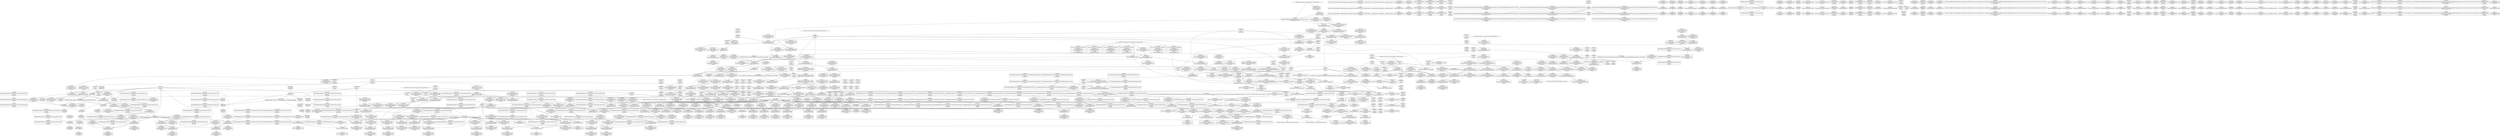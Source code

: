 digraph {
	CE0x4b2fb70 [shape=record,shape=Mrecord,label="{CE0x4b2fb70|i64_2|*Constant*}"]
	CE0x4ba8480 [shape=record,shape=Mrecord,label="{CE0x4ba8480|cred_has_capability:tmp4|security/selinux/hooks.c,1570|*SummSink*}"]
	"CONST[source:2(external),value:0(static)][purpose:{operation}][SrcIdx:1]"
	CE0x4b9e370 [shape=record,shape=Mrecord,label="{CE0x4b9e370|i64_13|*Constant*|*SummSink*}"]
	CE0x4b983f0 [shape=record,shape=Mrecord,label="{CE0x4b983f0|COLLAPSED:_GCMRE___llvm_gcov_ctr98_internal_global_2_x_i64_zeroinitializer:_elem_0:default:}"]
	CE0x4ba6cc0 [shape=record,shape=Mrecord,label="{CE0x4ba6cc0|void_(i8*,_i32,_i64)*_asm_sideeffect_1:_09ud2_0A.pushsection___bug_table,_22a_22_0A2:_09.long_1b_-_2b,_$_0:c_-_2b_0A_09.word_$_1:c_,_0_0A_09.org_2b+$_2:c_0A.popsection_,_i,i,i,_dirflag_,_fpsr_,_flags_}"]
	CE0x4bb4c10 [shape=record,shape=Mrecord,label="{CE0x4bb4c10|cred_has_capability:do.body4}"]
	CE0x4bd0720 [shape=record,shape=Mrecord,label="{CE0x4bd0720|cred_has_capability:tmp|*SummSource*}"]
	CE0x4b4b360 [shape=record,shape=Mrecord,label="{CE0x4b4b360|i32_1|*Constant*|*SummSink*}"]
	CE0x4b61ae0 [shape=record,shape=Mrecord,label="{CE0x4b61ae0|selinux_capable:tmp|*SummSource*}"]
	CE0x4b5ae50 [shape=record,shape=Mrecord,label="{CE0x4b5ae50|selinux_vm_enough_memory:pages|Function::selinux_vm_enough_memory&Arg::pages::|*SummSource*}"]
	CE0x4bc5010 [shape=record,shape=Mrecord,label="{CE0x4bc5010|_ret_i32_%retval.0,_!dbg_!27732|security/selinux/include/avc.h,142}"]
	CE0x4bc7df0 [shape=record,shape=Mrecord,label="{CE0x4bc7df0|i64*_getelementptr_inbounds_(_21_x_i64_,_21_x_i64_*___llvm_gcov_ctr143,_i64_0,_i64_17)|*Constant*}"]
	CE0x4b3f1b0 [shape=record,shape=Mrecord,label="{CE0x4b3f1b0|_call_void_mcount()_#3|*SummSource*}"]
	CE0x4bdb110 [shape=record,shape=Mrecord,label="{CE0x4bdb110|__llvm_gcov_indirect_counter_increment:tmp5}"]
	CE0x4b3e430 [shape=record,shape=Mrecord,label="{CE0x4b3e430|i32_21|*Constant*}"]
	CE0x4b4b1a0 [shape=record,shape=Mrecord,label="{CE0x4b4b1a0|i32_1|*Constant*|*SummSource*}"]
	CE0x4b5aa20 [shape=record,shape=Mrecord,label="{CE0x4b5aa20|GLOBAL:__vm_enough_memory|*Constant*|*SummSink*}"]
	CE0x4bd93c0 [shape=record,shape=Mrecord,label="{CE0x4bd93c0|i64*_getelementptr_inbounds_(_21_x_i64_,_21_x_i64_*___llvm_gcov_ctr143,_i64_0,_i64_5)|*Constant*}"]
	CE0x4b97760 [shape=record,shape=Mrecord,label="{CE0x4b97760|GLOBAL:cred_has_capability|*Constant*|*SummSink*}"]
	CE0x4bbc110 [shape=record,shape=Mrecord,label="{CE0x4bbc110|avc_audit:ssid|Function::avc_audit&Arg::ssid::}"]
	CE0x4b36470 [shape=record,shape=Mrecord,label="{CE0x4b36470|selinux_vm_enough_memory:cmp|security/selinux/hooks.c,2090|*SummSource*}"]
	CE0x4bd05d0 [shape=record,shape=Mrecord,label="{CE0x4bd05d0|i64*_getelementptr_inbounds_(_21_x_i64_,_21_x_i64_*___llvm_gcov_ctr143,_i64_0,_i64_0)|*Constant*|*SummSink*}"]
	CE0x4b3aec0 [shape=record,shape=Mrecord,label="{CE0x4b3aec0|i64*_getelementptr_inbounds_(_14_x_i64_,_14_x_i64_*___llvm_gcov_ctr160,_i64_0,_i64_12)|*Constant*|*SummSource*}"]
	CE0x4b4c670 [shape=record,shape=Mrecord,label="{CE0x4b4c670|selinux_vm_enough_memory:tmp19|security/selinux/hooks.c,2088}"]
	CE0x4bb1b30 [shape=record,shape=Mrecord,label="{CE0x4bb1b30|i64**_getelementptr_inbounds_(_3_x_i64*_,_3_x_i64*_*___llvm_gcda_edge_table144,_i64_0,_i64_0)|*Constant*}"]
	CE0x4b28420 [shape=record,shape=Mrecord,label="{CE0x4b28420|i64*_getelementptr_inbounds_(_14_x_i64_,_14_x_i64_*___llvm_gcov_ctr160,_i64_0,_i64_6)|*Constant*}"]
	CE0x4bd06b0 [shape=record,shape=Mrecord,label="{CE0x4bd06b0|COLLAPSED:_GCMRE___llvm_gcov_ctr143_internal_global_21_x_i64_zeroinitializer:_elem_0:default:}"]
	CE0x4b68180 [shape=record,shape=Mrecord,label="{CE0x4b68180|GLOBAL:selinux_vm_enough_memory.__warned|Global_var:selinux_vm_enough_memory.__warned}"]
	CE0x4b4a610 [shape=record,shape=Mrecord,label="{CE0x4b4a610|i64*_getelementptr_inbounds_(_14_x_i64_,_14_x_i64_*___llvm_gcov_ctr160,_i64_0,_i64_8)|*Constant*}"]
	CE0x4b99830 [shape=record,shape=Mrecord,label="{CE0x4b99830|GLOBAL:avc_has_perm_noaudit|*Constant*|*SummSink*}"]
	CE0x4b5fa30 [shape=record,shape=Mrecord,label="{CE0x4b5fa30|cred_has_capability:type|security/selinux/hooks.c,1562|*SummSink*}"]
	CE0x4b7a010 [shape=record,shape=Mrecord,label="{CE0x4b7a010|i64_12|*Constant*|*SummSink*}"]
	CE0x4bc7510 [shape=record,shape=Mrecord,label="{CE0x4bc7510|cred_has_capability:tmp25|security/selinux/hooks.c,1582}"]
	CE0x4b5adb0 [shape=record,shape=Mrecord,label="{CE0x4b5adb0|selinux_vm_enough_memory:pages|Function::selinux_vm_enough_memory&Arg::pages::}"]
	CE0x4b36730 [shape=record,shape=Mrecord,label="{CE0x4b36730|i64_11|*Constant*}"]
	CE0x4bd9250 [shape=record,shape=Mrecord,label="{CE0x4bd9250|i64*_getelementptr_inbounds_(_21_x_i64_,_21_x_i64_*___llvm_gcov_ctr143,_i64_0,_i64_5)|*Constant*|*SummSource*}"]
	CE0x4bd9110 [shape=record,shape=Mrecord,label="{CE0x4bd9110|_call_void___llvm_gcov_indirect_counter_increment(i32*___llvm_gcov_global_state_pred145,_i64**_getelementptr_inbounds_(_3_x_i64*_,_3_x_i64*_*___llvm_gcda_edge_table144,_i64_0,_i64_2)),_!dbg_!27732|security/selinux/hooks.c,1570|*SummSink*}"]
	CE0x4b98270 [shape=record,shape=Mrecord,label="{CE0x4b98270|cred_has_capability:if.end10|*SummSource*}"]
	CE0x4b61510 [shape=record,shape=Mrecord,label="{CE0x4b61510|i64*_getelementptr_inbounds_(_21_x_i64_,_21_x_i64_*___llvm_gcov_ctr143,_i64_0,_i64_6)|*Constant*|*SummSource*}"]
	CE0x4b793c0 [shape=record,shape=Mrecord,label="{CE0x4b793c0|cred_has_capability:u|security/selinux/hooks.c,1563|*SummSink*}"]
	CE0x4b98e20 [shape=record,shape=Mrecord,label="{CE0x4b98e20|i16_4|*Constant*|*SummSink*}"]
	CE0x4bbf4d0 [shape=record,shape=Mrecord,label="{CE0x4bbf4d0|i64*_getelementptr_inbounds_(_21_x_i64_,_21_x_i64_*___llvm_gcov_ctr143,_i64_0,_i64_4)|*Constant*|*SummSource*}"]
	CE0x4b56d20 [shape=record,shape=Mrecord,label="{CE0x4b56d20|selinux_vm_enough_memory:tmp20|security/selinux/hooks.c,2090|*SummSink*}"]
	CE0x4b4ccf0 [shape=record,shape=Mrecord,label="{CE0x4b4ccf0|selinux_vm_enough_memory:tmp13|security/selinux/hooks.c,2088}"]
	CE0x4b56a90 [shape=record,shape=Mrecord,label="{CE0x4b56a90|i64_10|*Constant*|*SummSink*}"]
	CE0x4b79090 [shape=record,shape=Mrecord,label="{CE0x4b79090|selinux_capable:if.end}"]
	CE0x4bd0450 [shape=record,shape=Mrecord,label="{CE0x4bd0450|i64*_getelementptr_inbounds_(_21_x_i64_,_21_x_i64_*___llvm_gcov_ctr143,_i64_0,_i64_0)|*Constant*|*SummSource*}"]
	CE0x4b97300 [shape=record,shape=Mrecord,label="{CE0x4b97300|GLOBAL:cred_has_capability|*Constant*}"]
	CE0x4b3def0 [shape=record,shape=Mrecord,label="{CE0x4b3def0|i64*_getelementptr_inbounds_(_14_x_i64_,_14_x_i64_*___llvm_gcov_ctr160,_i64_0,_i64_1)|*Constant*|*SummSink*}"]
	CE0x4b98710 [shape=record,shape=Mrecord,label="{CE0x4b98710|i16_47|*Constant*|*SummSink*}"]
	CE0x4b82180 [shape=record,shape=Mrecord,label="{CE0x4b82180|i64*_getelementptr_inbounds_(_6_x_i64_,_6_x_i64_*___llvm_gcov_ctr142,_i64_0,_i64_0)|*Constant*}"]
	CE0x4bc8c70 [shape=record,shape=Mrecord,label="{CE0x4bc8c70|cred_has_capability:tmp27|security/selinux/hooks.c,1583|*SummSource*}"]
	CE0x4b40910 [shape=record,shape=Mrecord,label="{CE0x4b40910|GLOBAL:current_task|Global_var:current_task|*SummSink*}"]
	CE0x4b337b0 [shape=record,shape=Mrecord,label="{CE0x4b337b0|selinux_capable:bb}"]
	CE0x4bc3f40 [shape=record,shape=Mrecord,label="{CE0x4bc3f40|avc_audit:requested|Function::avc_audit&Arg::requested::}"]
	CE0x4b47e00 [shape=record,shape=Mrecord,label="{CE0x4b47e00|GLOBAL:init_user_ns|Global_var:init_user_ns|*SummSink*}"]
	CE0x4bda760 [shape=record,shape=Mrecord,label="{CE0x4bda760|cred_has_capability:tmp7|security/selinux/hooks.c,1574|*SummSink*}"]
	CE0x4b7ca90 [shape=record,shape=Mrecord,label="{CE0x4b7ca90|cred_sid:tmp2|*SummSink*}"]
	CE0x4b2e2d0 [shape=record,shape=Mrecord,label="{CE0x4b2e2d0|selinux_vm_enough_memory:do.body}"]
	CE0x4bd37a0 [shape=record,shape=Mrecord,label="{CE0x4bd37a0|cred_has_capability:do.body|*SummSink*}"]
	CE0x4b32de0 [shape=record,shape=Mrecord,label="{CE0x4b32de0|i64*_getelementptr_inbounds_(_14_x_i64_,_14_x_i64_*___llvm_gcov_ctr160,_i64_0,_i64_13)|*Constant*}"]
	CE0x4bae0e0 [shape=record,shape=Mrecord,label="{CE0x4bae0e0|cred_has_capability:shl|security/selinux/hooks.c,1559|*SummSink*}"]
	CE0x4bd76e0 [shape=record,shape=Mrecord,label="{CE0x4bd76e0|__llvm_gcov_indirect_counter_increment:tmp6|*SummSink*}"]
	CE0x4b53a80 [shape=record,shape=Mrecord,label="{CE0x4b53a80|selinux_vm_enough_memory:tmp15|security/selinux/hooks.c,2088}"]
	CE0x4b573e0 [shape=record,shape=Mrecord,label="{CE0x4b573e0|selinux_vm_enough_memory:tmp22|security/selinux/hooks.c,2090}"]
	CE0x4b327e0 [shape=record,shape=Mrecord,label="{CE0x4b327e0|selinux_capable:tmp8|security/selinux/hooks.c,2011|*SummSink*}"]
	CE0x4be16c0 [shape=record,shape=Mrecord,label="{CE0x4be16c0|cred_has_capability:if.then|*SummSink*}"]
	CE0x4be0430 [shape=record,shape=Mrecord,label="{CE0x4be0430|cred_sid:sid|security/selinux/hooks.c,197|*SummSource*}"]
	CE0x4b4b810 [shape=record,shape=Mrecord,label="{CE0x4b4b810|selinux_vm_enough_memory:cap_sys_admin.0|*SummSource*}"]
	CE0x4ba8e60 [shape=record,shape=Mrecord,label="{CE0x4ba8e60|cred_has_capability:do.end|*SummSource*}"]
	CE0x4badd40 [shape=record,shape=Mrecord,label="{CE0x4badd40|cred_sid:tmp4|*LoadInst*|security/selinux/hooks.c,196}"]
	CE0x4b30500 [shape=record,shape=Mrecord,label="{CE0x4b30500|selinux_capable:tmp1|*SummSource*}"]
	CE0x4b98380 [shape=record,shape=Mrecord,label="{CE0x4b98380|get_current:tmp}"]
	CE0x4bbb470 [shape=record,shape=Mrecord,label="{CE0x4bbb470|i64**_getelementptr_inbounds_(_3_x_i64*_,_3_x_i64*_*___llvm_gcda_edge_table144,_i64_0,_i64_0)|*Constant*|*SummSource*}"]
	CE0x4bdba40 [shape=record,shape=Mrecord,label="{CE0x4bdba40|i8*_getelementptr_inbounds_(_25_x_i8_,_25_x_i8_*_.str3,_i32_0,_i32_0)|*Constant*}"]
	CE0x4b6a610 [shape=record,shape=Mrecord,label="{CE0x4b6a610|selinux_vm_enough_memory:tmp8|security/selinux/hooks.c,2088}"]
	CE0x4b56610 [shape=record,shape=Mrecord,label="{CE0x4b56610|get_current:tmp4|./arch/x86/include/asm/current.h,14|*SummSink*}"]
	CE0x4b7a5d0 [shape=record,shape=Mrecord,label="{CE0x4b7a5d0|i64*_getelementptr_inbounds_(_21_x_i64_,_21_x_i64_*___llvm_gcov_ctr143,_i64_0,_i64_9)|*Constant*}"]
	CE0x4b1f820 [shape=record,shape=Mrecord,label="{CE0x4b1f820|i64*_getelementptr_inbounds_(_14_x_i64_,_14_x_i64_*___llvm_gcov_ctr160,_i64_0,_i64_0)|*Constant*|*SummSink*}"]
	CE0x4b7f9d0 [shape=record,shape=Mrecord,label="{CE0x4b7f9d0|cred_has_capability:bb|*SummSource*}"]
	CE0x4bc67d0 [shape=record,shape=Mrecord,label="{CE0x4bc67d0|cred_has_capability:tmp22|security/selinux/hooks.c,1582}"]
	CE0x4bcaf70 [shape=record,shape=Mrecord,label="{CE0x4bcaf70|i64*_getelementptr_inbounds_(_21_x_i64_,_21_x_i64_*___llvm_gcov_ctr143,_i64_0,_i64_19)|*Constant*|*SummSource*}"]
	CE0x4b443b0 [shape=record,shape=Mrecord,label="{CE0x4b443b0|get_current:tmp3}"]
	CE0x4b4bf00 [shape=record,shape=Mrecord,label="{CE0x4b4bf00|selinux_capable:tmp4|security/selinux/hooks.c,2008|*SummSource*}"]
	CE0x4bbfd30 [shape=record,shape=Mrecord,label="{CE0x4bbfd30|i32_31|*Constant*}"]
	CE0x4baf720 [shape=record,shape=Mrecord,label="{CE0x4baf720|__llvm_gcov_indirect_counter_increment:predecessor|Function::__llvm_gcov_indirect_counter_increment&Arg::predecessor::}"]
	CE0x4bdd4b0 [shape=record,shape=Mrecord,label="{CE0x4bdd4b0|cred_has_capability:if.then|*SummSource*}"]
	CE0x4bd9af0 [shape=record,shape=Mrecord,label="{CE0x4bd9af0|i64*_getelementptr_inbounds_(_21_x_i64_,_21_x_i64_*___llvm_gcov_ctr143,_i64_0,_i64_5)|*Constant*|*SummSink*}"]
	CE0x4b7e170 [shape=record,shape=Mrecord,label="{CE0x4b7e170|cred_has_capability:sw.epilog|*SummSink*}"]
	CE0x4bafb10 [shape=record,shape=Mrecord,label="{CE0x4bafb10|cred_sid:tmp5|security/selinux/hooks.c,196|*SummSink*}"]
	"CONST[source:0(mediator),value:0(static)][purpose:{operation}]"
	CE0x4bdc780 [shape=record,shape=Mrecord,label="{CE0x4bdc780|GLOBAL:__llvm_gcov_global_state_pred145|Global_var:__llvm_gcov_global_state_pred145|*SummSink*}"]
	CE0x4baf930 [shape=record,shape=Mrecord,label="{CE0x4baf930|cred_has_capability:shr|security/selinux/hooks.c,1565}"]
	CE0x4bad7e0 [shape=record,shape=Mrecord,label="{CE0x4bad7e0|cred_has_capability:tmp17|security/selinux/hooks.c,1576|*SummSource*}"]
	CE0x4b44c40 [shape=record,shape=Mrecord,label="{CE0x4b44c40|GLOBAL:__llvm_gcov_ctr143|Global_var:__llvm_gcov_ctr143|*SummSource*}"]
	CE0x4b3e2e0 [shape=record,shape=Mrecord,label="{CE0x4b3e2e0|selinux_capable:ns|Function::selinux_capable&Arg::ns::|*SummSink*}"]
	CE0x4be10a0 [shape=record,shape=Mrecord,label="{CE0x4be10a0|0:_i32,_4:_i32,_8:_i32,_12:_i32,_:_CMRE_0,4_|*MultipleSource*|security/selinux/hooks.c,196|security/selinux/hooks.c,197|*LoadInst*|security/selinux/hooks.c,196}"]
	CE0x4b55ef0 [shape=record,shape=Mrecord,label="{CE0x4b55ef0|selinux_vm_enough_memory:tmp12|security/selinux/hooks.c,2088|*SummSink*}"]
	CE0x4b2dca0 [shape=record,shape=Mrecord,label="{CE0x4b2dca0|selinux_vm_enough_memory:do.body|*SummSource*}"]
	CE0x4b61a70 [shape=record,shape=Mrecord,label="{CE0x4b61a70|COLLAPSED:_GCMRE___llvm_gcov_ctr142_internal_global_6_x_i64_zeroinitializer:_elem_0:default:}"]
	CE0x4bd6380 [shape=record,shape=Mrecord,label="{CE0x4bd6380|i64*_null|*Constant*}"]
	CE0x4b39ee0 [shape=record,shape=Mrecord,label="{CE0x4b39ee0|get_current:tmp1}"]
	CE0x4bda1b0 [shape=record,shape=Mrecord,label="{CE0x4bda1b0|cred_has_capability:tmp6|security/selinux/hooks.c,1574|*SummSink*}"]
	CE0x4b57260 [shape=record,shape=Mrecord,label="{CE0x4b57260|selinux_vm_enough_memory:tmp21|security/selinux/hooks.c,2090|*SummSink*}"]
	CE0x4b352e0 [shape=record,shape=Mrecord,label="{CE0x4b352e0|selinux_vm_enough_memory:call4|security/selinux/hooks.c,2088|*SummSource*}"]
	CE0x4b98310 [shape=record,shape=Mrecord,label="{CE0x4b98310|cred_has_capability:if.end10|*SummSink*}"]
	CE0x4bce0d0 [shape=record,shape=Mrecord,label="{CE0x4bce0d0|cred_sid:bb|*SummSink*}"]
	CE0x4b2c4f0 [shape=record,shape=Mrecord,label="{CE0x4b2c4f0|selinux_vm_enough_memory:if.end6|*SummSource*}"]
	CE0x5f7ef30 [shape=record,shape=Mrecord,label="{CE0x5f7ef30|selinux_vm_enough_memory:tmp3}"]
	CE0x4bbc420 [shape=record,shape=Mrecord,label="{CE0x4bbc420|__llvm_gcov_indirect_counter_increment:exit|*SummSource*}"]
	CE0x4bb5150 [shape=record,shape=Mrecord,label="{CE0x4bb5150|GLOBAL:cap_capable|*Constant*|*SummSink*}"]
	CE0x4b66f00 [shape=record,shape=Mrecord,label="{CE0x4b66f00|selinux_vm_enough_memory:tmp7|security/selinux/hooks.c,2088|*SummSink*}"]
	CE0x4b50bd0 [shape=record,shape=Mrecord,label="{CE0x4b50bd0|i8*_getelementptr_inbounds_(_25_x_i8_,_25_x_i8_*_.str3,_i32_0,_i32_0)|*Constant*}"]
	CE0x4b535b0 [shape=record,shape=Mrecord,label="{CE0x4b535b0|selinux_vm_enough_memory:call7|security/selinux/hooks.c,2093}"]
	CE0x4b2c180 [shape=record,shape=Mrecord,label="{CE0x4b2c180|GLOBAL:__llvm_gcov_ctr160|Global_var:__llvm_gcov_ctr160|*SummSource*}"]
	CE0x4b97f10 [shape=record,shape=Mrecord,label="{CE0x4b97f10|i64*_getelementptr_inbounds_(_2_x_i64_,_2_x_i64_*___llvm_gcov_ctr98,_i64_0,_i64_0)|*Constant*|*SummSink*}"]
	CE0x4b579d0 [shape=record,shape=Mrecord,label="{CE0x4b579d0|selinux_vm_enough_memory:tmp23|security/selinux/hooks.c,2090}"]
	CE0x4b7bf60 [shape=record,shape=Mrecord,label="{CE0x4b7bf60|cred_sid:tmp1|*SummSink*}"]
	CE0x68c29b0 [shape=record,shape=Mrecord,label="{CE0x68c29b0|selinux_vm_enough_memory:tmp6|security/selinux/hooks.c,2088|*SummSource*}"]
	CE0x4b4d830 [shape=record,shape=Mrecord,label="{CE0x4b4d830|i32_0|*Constant*|*SummSource*}"]
	CE0x4bda5f0 [shape=record,shape=Mrecord,label="{CE0x4bda5f0|cred_has_capability:tmp7|security/selinux/hooks.c,1574|*SummSource*}"]
	CE0x4b9a290 [shape=record,shape=Mrecord,label="{CE0x4b9a290|avc_has_perm_noaudit:ssid|Function::avc_has_perm_noaudit&Arg::ssid::|*SummSink*}"]
	CE0x4b7d320 [shape=record,shape=Mrecord,label="{CE0x4b7d320|cred_sid:tmp3|*SummSink*}"]
	CE0x4b36a00 [shape=record,shape=Mrecord,label="{CE0x4b36a00|selinux_vm_enough_memory:tmp21|security/selinux/hooks.c,2090}"]
	CE0x4b3c4b0 [shape=record,shape=Mrecord,label="{CE0x4b3c4b0|i64*_getelementptr_inbounds_(_14_x_i64_,_14_x_i64_*___llvm_gcov_ctr160,_i64_0,_i64_9)|*Constant*|*SummSource*}"]
	CE0x4ba10d0 [shape=record,shape=Mrecord,label="{CE0x4ba10d0|cred_has_capability:sw.bb|*SummSource*}"]
	CE0x4bbae30 [shape=record,shape=Mrecord,label="{CE0x4bbae30|i64*_getelementptr_inbounds_(_21_x_i64_,_21_x_i64_*___llvm_gcov_ctr143,_i64_0,_i64_11)|*Constant*}"]
	CE0x6a599f0 [shape=record,shape=Mrecord,label="{CE0x6a599f0|selinux_vm_enough_memory:tmp5|security/selinux/hooks.c,2088}"]
	CE0x4b35c80 [shape=record,shape=Mrecord,label="{CE0x4b35c80|_ret_i32_%retval.0,_!dbg_!27725|security/selinux/hooks.c,2012|*SummSource*}"]
	CE0x4babda0 [shape=record,shape=Mrecord,label="{CE0x4babda0|i64*_getelementptr_inbounds_(_21_x_i64_,_21_x_i64_*___llvm_gcov_ctr143,_i64_0,_i64_11)|*Constant*|*SummSource*}"]
	CE0x4bc98c0 [shape=record,shape=Mrecord,label="{CE0x4bc98c0|i64*_getelementptr_inbounds_(_21_x_i64_,_21_x_i64_*___llvm_gcov_ctr143,_i64_0,_i64_18)|*Constant*|*SummSink*}"]
	CE0x4bc60b0 [shape=record,shape=Mrecord,label="{CE0x4bc60b0|i64_16|*Constant*}"]
	CE0x4bccc10 [shape=record,shape=Mrecord,label="{CE0x4bccc10|cred_has_capability:retval.0|*SummSink*}"]
	CE0x4b53240 [shape=record,shape=Mrecord,label="{CE0x4b53240|selinux_vm_enough_memory:tmp27|security/selinux/hooks.c,2093|*SummSink*}"]
	CE0x4bad4e0 [shape=record,shape=Mrecord,label="{CE0x4bad4e0|cred_has_capability:tmp17|security/selinux/hooks.c,1576}"]
	CE0x4bd5040 [shape=record,shape=Mrecord,label="{CE0x4bd5040|_ret_void|*SummSource*}"]
	CE0x4bd3140 [shape=record,shape=Mrecord,label="{CE0x4bd3140|cred_has_capability:call3|security/selinux/hooks.c,1573|*SummSource*}"]
	CE0x4bc6120 [shape=record,shape=Mrecord,label="{CE0x4bc6120|i64_16|*Constant*|*SummSource*}"]
	CE0x4bcc0f0 [shape=record,shape=Mrecord,label="{CE0x4bcc0f0|i32_-22|*Constant*|*SummSink*}"]
	CE0x4b9f8f0 [shape=record,shape=Mrecord,label="{CE0x4b9f8f0|cred_has_capability:tmp20|security/selinux/hooks.c,1580|*SummSource*}"]
	CE0x4bd5a20 [shape=record,shape=Mrecord,label="{CE0x4bd5a20|cred_has_capability:and|security/selinux/hooks.c,1559}"]
	CE0x4bda4b0 [shape=record,shape=Mrecord,label="{CE0x4bda4b0|cred_has_capability:tmp7|security/selinux/hooks.c,1574}"]
	CE0x4b4c360 [shape=record,shape=Mrecord,label="{CE0x4b4c360|selinux_vm_enough_memory:cred|security/selinux/hooks.c,2088}"]
	CE0x4b39a70 [shape=record,shape=Mrecord,label="{CE0x4b39a70|get_current:tmp|*SummSink*}"]
	CE0x4b9a060 [shape=record,shape=Mrecord,label="{CE0x4b9a060|avc_has_perm_noaudit:ssid|Function::avc_has_perm_noaudit&Arg::ssid::}"]
	CE0x4b41f80 [shape=record,shape=Mrecord,label="{CE0x4b41f80|selinux_capable:retval.0|*SummSource*}"]
	CE0x4bcf750 [shape=record,shape=Mrecord,label="{CE0x4bcf750|cred_sid:entry|*SummSource*}"]
	CE0x4bdfb40 [shape=record,shape=Mrecord,label="{CE0x4bdfb40|i64*_getelementptr_inbounds_(_21_x_i64_,_21_x_i64_*___llvm_gcov_ctr143,_i64_0,_i64_6)|*Constant*|*SummSink*}"]
	CE0x4bcc730 [shape=record,shape=Mrecord,label="{CE0x4bcc730|cred_has_capability:retval.0|*SummSource*}"]
	CE0x4b997c0 [shape=record,shape=Mrecord,label="{CE0x4b997c0|GLOBAL:avc_has_perm_noaudit|*Constant*|*SummSource*}"]
	CE0x4b4bd30 [shape=record,shape=Mrecord,label="{CE0x4b4bd30|selinux_capable:tmp4|security/selinux/hooks.c,2008}"]
	CE0x4b3b810 [shape=record,shape=Mrecord,label="{CE0x4b3b810|GLOBAL:lockdep_rcu_suspicious|*Constant*|*SummSink*}"]
	CE0x4b605e0 [shape=record,shape=Mrecord,label="{CE0x4b605e0|i32_0|*Constant*}"]
	CE0x4bc2660 [shape=record,shape=Mrecord,label="{CE0x4bc2660|GLOBAL:avc_audit|*Constant*|*SummSink*}"]
	CE0x4b61a00 [shape=record,shape=Mrecord,label="{CE0x4b61a00|selinux_capable:tmp}"]
	CE0x4bc6cc0 [shape=record,shape=Mrecord,label="{CE0x4bc6cc0|cred_has_capability:tmp23|security/selinux/hooks.c,1582|*SummSource*}"]
	CE0x4babe50 [shape=record,shape=Mrecord,label="{CE0x4babe50|i64*_getelementptr_inbounds_(_21_x_i64_,_21_x_i64_*___llvm_gcov_ctr143,_i64_0,_i64_11)|*Constant*|*SummSink*}"]
	CE0x4bcd410 [shape=record,shape=Mrecord,label="{CE0x4bcd410|cred_has_capability:tmp32|security/selinux/hooks.c,1586|*SummSource*}"]
	CE0x4ba88a0 [shape=record,shape=Mrecord,label="{CE0x4ba88a0|selinux_capable:tmp5|security/selinux/hooks.c,2008|*SummSink*}"]
	CE0x4bcd2f0 [shape=record,shape=Mrecord,label="{CE0x4bcd2f0|i64*_getelementptr_inbounds_(_21_x_i64_,_21_x_i64_*___llvm_gcov_ctr143,_i64_0,_i64_20)|*Constant*|*SummSource*}"]
	CE0x4bd4ed0 [shape=record,shape=Mrecord,label="{CE0x4bd4ed0|i64**_getelementptr_inbounds_(_3_x_i64*_,_3_x_i64*_*___llvm_gcda_edge_table144,_i64_0,_i64_1)|*Constant*|*SummSink*}"]
	CE0x4b367a0 [shape=record,shape=Mrecord,label="{CE0x4b367a0|i64_11|*Constant*|*SummSource*}"]
	CE0x4b77b40 [shape=record,shape=Mrecord,label="{CE0x4b77b40|_call_void_mcount()_#3|*SummSource*}"]
	CE0x4b7ff60 [shape=record,shape=Mrecord,label="{CE0x4b7ff60|cred_has_capability:u|security/selinux/hooks.c,1563|*SummSource*}"]
	CE0x4bddd40 [shape=record,shape=Mrecord,label="{CE0x4bddd40|__llvm_gcov_indirect_counter_increment:bb|*SummSource*}"]
	CE0x4b504f0 [shape=record,shape=Mrecord,label="{CE0x4b504f0|i32_78|*Constant*}"]
	CE0x4b47cb0 [shape=record,shape=Mrecord,label="{CE0x4b47cb0|GLOBAL:init_user_ns|Global_var:init_user_ns|*SummSource*}"]
	CE0x4b3e1b0 [shape=record,shape=Mrecord,label="{CE0x4b3e1b0|selinux_capable:ns|Function::selinux_capable&Arg::ns::|*SummSource*}"]
	CE0x4b33110 [shape=record,shape=Mrecord,label="{CE0x4b33110|i64*_getelementptr_inbounds_(_14_x_i64_,_14_x_i64_*___llvm_gcov_ctr160,_i64_0,_i64_13)|*Constant*|*SummSink*}"]
	CE0x4ba9bd0 [shape=record,shape=Mrecord,label="{CE0x4ba9bd0|selinux_capable:tmp|*SummSink*}"]
	CE0x4b4a490 [shape=record,shape=Mrecord,label="{CE0x4b4a490|i1_true|*Constant*|*SummSink*}"]
	CE0x4ba1280 [shape=record,shape=Mrecord,label="{CE0x4ba1280|cred_has_capability:do.end}"]
	CE0x4bc9fc0 [shape=record,shape=Mrecord,label="{CE0x4bc9fc0|cred_has_capability:tmp29|security/selinux/hooks.c,1584|*SummSource*}"]
	CE0x4b7b880 [shape=record,shape=Mrecord,label="{CE0x4b7b880|cred_sid:tmp1|*SummSource*}"]
	CE0x4b82ab0 [shape=record,shape=Mrecord,label="{CE0x4b82ab0|selinux_capable:tmp5|security/selinux/hooks.c,2008}"]
	CE0x4b79f50 [shape=record,shape=Mrecord,label="{CE0x4b79f50|i64_12|*Constant*|*SummSource*}"]
	CE0x4bc6f80 [shape=record,shape=Mrecord,label="{CE0x4bc6f80|cred_has_capability:tmp24|security/selinux/hooks.c,1582}"]
	CE0x4b4c4d0 [shape=record,shape=Mrecord,label="{CE0x4b4c4d0|selinux_vm_enough_memory:cred|security/selinux/hooks.c,2088|*SummSource*}"]
	CE0x4b368d0 [shape=record,shape=Mrecord,label="{CE0x4b368d0|i64_11|*Constant*|*SummSink*}"]
	CE0x4bb58b0 [shape=record,shape=Mrecord,label="{CE0x4bb58b0|cred_has_capability:if.end|*SummSink*}"]
	CE0x4b5a7b0 [shape=record,shape=Mrecord,label="{CE0x4b5a7b0|GLOBAL:__vm_enough_memory|*Constant*}"]
	CE0x4b42110 [shape=record,shape=Mrecord,label="{CE0x4b42110|selinux_capable:retval.0|*SummSink*}"]
	CE0x4bb4870 [shape=record,shape=Mrecord,label="{CE0x4bb4870|get_current:tmp2|*SummSource*}"]
	CE0x4bd0e70 [shape=record,shape=Mrecord,label="{CE0x4bd0e70|GLOBAL:cred_sid|*Constant*}"]
	CE0x4b7dee0 [shape=record,shape=Mrecord,label="{CE0x4b7dee0|selinux_capable:return}"]
	CE0x4b7f340 [shape=record,shape=Mrecord,label="{CE0x4b7f340|selinux_capable:tmp6|security/selinux/hooks.c,2009|*SummSource*}"]
	CE0x4bbf230 [shape=record,shape=Mrecord,label="{CE0x4bbf230|i64**_getelementptr_inbounds_(_3_x_i64*_,_3_x_i64*_*___llvm_gcda_edge_table144,_i64_0,_i64_0)|*Constant*|*SummSink*}"]
	CE0x4b4c0c0 [shape=record,shape=Mrecord,label="{CE0x4b4c0c0|selinux_vm_enough_memory:cap_sys_admin.0|*SummSink*}"]
	CE0x4b56b30 [shape=record,shape=Mrecord,label="{CE0x4b56b30|selinux_vm_enough_memory:tmp20|security/selinux/hooks.c,2090}"]
	CE0x4bd1000 [shape=record,shape=Mrecord,label="{CE0x4bd1000|_call_void_mcount()_#3|*SummSink*}"]
	CE0x4b49290 [shape=record,shape=Mrecord,label="{CE0x4b49290|i64*_getelementptr_inbounds_(_6_x_i64_,_6_x_i64_*___llvm_gcov_ctr142,_i64_0,_i64_4)|*Constant*|*SummSink*}"]
	CE0x4bdf220 [shape=record,shape=Mrecord,label="{CE0x4bdf220|__llvm_gcov_indirect_counter_increment:tmp|*SummSource*}"]
	CE0x4bde460 [shape=record,shape=Mrecord,label="{CE0x4bde460|cred_has_capability:and|security/selinux/hooks.c,1559|*SummSource*}"]
	CE0x4b5b5f0 [shape=record,shape=Mrecord,label="{CE0x4b5b5f0|_ret_i32_%call7,_!dbg_!27749|security/selinux/hooks.c,2093}"]
	CE0x4bc0e00 [shape=record,shape=Mrecord,label="{CE0x4bc0e00|cred_sid:entry|*SummSink*}"]
	CE0x4b5cf60 [shape=record,shape=Mrecord,label="{CE0x4b5cf60|cred_has_capability:tmp4|security/selinux/hooks.c,1570|*SummSource*}"]
	CE0x4b4eae0 [shape=record,shape=Mrecord,label="{CE0x4b4eae0|i1_true|*Constant*|*SummSource*}"]
	CE0x4bdb790 [shape=record,shape=Mrecord,label="{CE0x4bdb790|_call_void_asm_sideeffect_1:_09ud2_0A.pushsection___bug_table,_22a_22_0A2:_09.long_1b_-_2b,_$_0:c_-_2b_0A_09.word_$_1:c_,_0_0A_09.org_2b+$_2:c_0A.popsection_,_i,i,i,_dirflag_,_fpsr_,_flags_(i8*_getelementptr_inbounds_(_25_x_i8_,_25_x_i8_*_.str3,_i32_0,_i32_0),_i32_1575,_i64_12)_#3,_!dbg_!27737,_!srcloc_!27740|security/selinux/hooks.c,1575|*SummSink*}"]
	CE0x4b5f8c0 [shape=record,shape=Mrecord,label="{CE0x4b5f8c0|cred_has_capability:type|security/selinux/hooks.c,1562|*SummSource*}"]
	CE0x4b5d1b0 [shape=record,shape=Mrecord,label="{CE0x4b5d1b0|GLOBAL:__llvm_gcov_ctr142|Global_var:__llvm_gcov_ctr142|*SummSink*}"]
	"CONST[source:2(external),value:2(dynamic)][purpose:{subject}][SrcIdx:5]"
	CE0x4b97060 [shape=record,shape=Mrecord,label="{CE0x4b97060|selinux_capable:call1|security/selinux/hooks.c,2011|*SummSource*}"]
	CE0x4bdf320 [shape=record,shape=Mrecord,label="{CE0x4bdf320|cred_sid:cred|Function::cred_sid&Arg::cred::|*SummSource*}"]
	CE0x5e8d270 [shape=record,shape=Mrecord,label="{CE0x5e8d270|i64_0|*Constant*}"]
	CE0x4bd6dc0 [shape=record,shape=Mrecord,label="{CE0x4bd6dc0|cred_has_capability:tmp9|security/selinux/hooks.c,1575|*SummSource*}"]
	CE0x4b61680 [shape=record,shape=Mrecord,label="{CE0x4b61680|i64*_getelementptr_inbounds_(_21_x_i64_,_21_x_i64_*___llvm_gcov_ctr143,_i64_0,_i64_6)|*Constant*}"]
	CE0x4be1a60 [shape=record,shape=Mrecord,label="{CE0x4be1a60|cred_has_capability:tmp1}"]
	CE0x4b383f0 [shape=record,shape=Mrecord,label="{CE0x4b383f0|selinux_vm_enough_memory:tobool1|security/selinux/hooks.c,2088|*SummSink*}"]
	CE0x4b98850 [shape=record,shape=Mrecord,label="{CE0x4b98850|GLOBAL:avc_has_perm_noaudit|*Constant*}"]
	CE0x4bae600 [shape=record,shape=Mrecord,label="{CE0x4bae600|__llvm_gcov_indirect_counter_increment:bb4}"]
	CE0x4b5a470 [shape=record,shape=Mrecord,label="{CE0x4b5a470|selinux_vm_enough_memory:mm|Function::selinux_vm_enough_memory&Arg::mm::|*SummSource*}"]
	CE0x4b99970 [shape=record,shape=Mrecord,label="{CE0x4b99970|avc_has_perm_noaudit:entry}"]
	CE0x4b33380 [shape=record,shape=Mrecord,label="{CE0x4b33380|selinux_vm_enough_memory:tmp27|security/selinux/hooks.c,2093|*SummSource*}"]
	CE0x4b46960 [shape=record,shape=Mrecord,label="{CE0x4b46960|selinux_vm_enough_memory:tmp18|security/selinux/hooks.c,2088}"]
	CE0x4b207f0 [shape=record,shape=Mrecord,label="{CE0x4b207f0|selinux_vm_enough_memory:land.lhs.true|*SummSink*}"]
	CE0x4bbc580 [shape=record,shape=Mrecord,label="{CE0x4bbc580|__llvm_gcov_indirect_counter_increment:exit|*SummSink*}"]
	CE0x4ba0ea0 [shape=record,shape=Mrecord,label="{CE0x4ba0ea0|0:_i32,_4:_i32,_8:_i32,_12:_i32,_:_CMRE_16,20_|*MultipleSource*|security/selinux/hooks.c,196|security/selinux/hooks.c,197|*LoadInst*|security/selinux/hooks.c,196}"]
	CE0x4b7d390 [shape=record,shape=Mrecord,label="{CE0x4b7d390|cred_has_capability:tmp1|*SummSink*}"]
	CE0x4be02d0 [shape=record,shape=Mrecord,label="{CE0x4be02d0|cred_sid:sid|security/selinux/hooks.c,197|*SummSink*}"]
	CE0x4b38a00 [shape=record,shape=Mrecord,label="{CE0x4b38a00|selinux_vm_enough_memory:tmp17|security/selinux/hooks.c,2088|*SummSource*}"]
	CE0x4bb4000 [shape=record,shape=Mrecord,label="{CE0x4bb4000|VOIDTB_TE_array:_GCE_.str49_private_unnamed_addr_constant_40_x_i8_c_013SELinux:_out_of_range_capability_%d_0A_00_,_align_1:_elem_0:default:}"]
	CE0x4b20110 [shape=record,shape=Mrecord,label="{CE0x4b20110|selinux_vm_enough_memory:if.end}"]
	CE0x4bac0b0 [shape=record,shape=Mrecord,label="{CE0x4bac0b0|cred_has_capability:tmp15|security/selinux/hooks.c,1575}"]
	CE0x4b45010 [shape=record,shape=Mrecord,label="{CE0x4b45010|cred_has_capability:tmp19|security/selinux/hooks.c,1580|*SummSink*}"]
	CE0x4ba7f00 [shape=record,shape=Mrecord,label="{CE0x4ba7f00|selinux_capable:tmp9|security/selinux/hooks.c,2011|*SummSource*}"]
	CE0x4bcb280 [shape=record,shape=Mrecord,label="{CE0x4bcb280|i32_-22|*Constant*}"]
	CE0x4bdef60 [shape=record,shape=Mrecord,label="{CE0x4bdef60|i32_-1|*Constant*|*SummSink*}"]
	CE0x4b55990 [shape=record,shape=Mrecord,label="{CE0x4b55990|get_current:tmp4|./arch/x86/include/asm/current.h,14|*SummSource*}"]
	CE0x4b99ae0 [shape=record,shape=Mrecord,label="{CE0x4b99ae0|avc_has_perm_noaudit:entry|*SummSource*}"]
	CE0x4ba8300 [shape=record,shape=Mrecord,label="{CE0x4ba8300|selinux_capable:call1|security/selinux/hooks.c,2011}"]
	CE0x4b4cdd0 [shape=record,shape=Mrecord,label="{CE0x4b4cdd0|selinux_vm_enough_memory:tmp13|security/selinux/hooks.c,2088|*SummSource*}"]
	CE0x4b964f0 [shape=record,shape=Mrecord,label="{CE0x4b964f0|_call_void___llvm_gcov_indirect_counter_increment(i32*___llvm_gcov_global_state_pred145,_i64**_getelementptr_inbounds_(_3_x_i64*_,_3_x_i64*_*___llvm_gcda_edge_table144,_i64_0,_i64_1)),_!dbg_!27728|security/selinux/hooks.c,1567}"]
	CE0x4b395e0 [shape=record,shape=Mrecord,label="{CE0x4b395e0|get_current:tmp1|*SummSource*}"]
	CE0x4b5ac30 [shape=record,shape=Mrecord,label="{CE0x4b5ac30|VOIDTB_TE:_CE:_elem_0:default:}"]
	CE0x4b9a5a0 [shape=record,shape=Mrecord,label="{CE0x4b9a5a0|avc_has_perm_noaudit:tsid|Function::avc_has_perm_noaudit&Arg::tsid::|*SummSource*}"]
	CE0x4b2f860 [shape=record,shape=Mrecord,label="{CE0x4b2f860|selinux_capable:tobool|security/selinux/hooks.c,2008|*SummSource*}"]
	CE0x4b5a950 [shape=record,shape=Mrecord,label="{CE0x4b5a950|GLOBAL:__vm_enough_memory|*Constant*|*SummSource*}"]
	CE0x4bbd7a0 [shape=record,shape=Mrecord,label="{CE0x4bbd7a0|cred_has_capability:tmp2|security/selinux/hooks.c,1567}"]
	CE0x4bcb020 [shape=record,shape=Mrecord,label="{CE0x4bcb020|i64*_getelementptr_inbounds_(_21_x_i64_,_21_x_i64_*___llvm_gcov_ctr143,_i64_0,_i64_19)|*Constant*|*SummSink*}"]
	CE0x4b41180 [shape=record,shape=Mrecord,label="{CE0x4b41180|cred_sid:tmp}"]
	CE0x4b9a530 [shape=record,shape=Mrecord,label="{CE0x4b9a530|avc_has_perm_noaudit:tsid|Function::avc_has_perm_noaudit&Arg::tsid::}"]
	CE0x4bba050 [shape=record,shape=Mrecord,label="{CE0x4bba050|cred_has_capability:tmp12|security/selinux/hooks.c,1575|*SummSource*}"]
	CE0x4bcfda0 [shape=record,shape=Mrecord,label="{CE0x4bcfda0|cred_has_capability:tmp3|security/selinux/hooks.c,1567|*SummSink*}"]
	CE0x4b2f220 [shape=record,shape=Mrecord,label="{CE0x4b2f220|selinux_vm_enough_memory:tmp9|security/selinux/hooks.c,2088|*SummSource*}"]
	CE0x4bc1450 [shape=record,shape=Mrecord,label="{CE0x4bc1450|__llvm_gcov_indirect_counter_increment:counter|*SummSink*}"]
	CE0x4b31520 [shape=record,shape=Mrecord,label="{CE0x4b31520|i64_5|*Constant*}"]
	CE0x4b6a680 [shape=record,shape=Mrecord,label="{CE0x4b6a680|selinux_vm_enough_memory:tmp8|security/selinux/hooks.c,2088|*SummSource*}"]
	CE0x4b4dc50 [shape=record,shape=Mrecord,label="{CE0x4b4dc50|selinux_vm_enough_memory:call|security/selinux/hooks.c,2088|*SummSource*}"]
	CE0x4b9fee0 [shape=record,shape=Mrecord,label="{CE0x4b9fee0|cred_has_capability:tmp21|security/selinux/hooks.c,1580|*SummSink*}"]
	CE0x4bdee20 [shape=record,shape=Mrecord,label="{CE0x4bdee20|__llvm_gcov_indirect_counter_increment:counters|Function::__llvm_gcov_indirect_counter_increment&Arg::counters::|*SummSink*}"]
	CE0x4b38c40 [shape=record,shape=Mrecord,label="{CE0x4b38c40|selinux_vm_enough_memory:land.lhs.true2|*SummSink*}"]
	CE0x4b990d0 [shape=record,shape=Mrecord,label="{CE0x4b990d0|cred_has_capability:sclass.0|*SummSink*}"]
	CE0x4b32ec0 [shape=record,shape=Mrecord,label="{CE0x4b32ec0|selinux_vm_enough_memory:tmp26|security/selinux/hooks.c,2093|*SummSource*}"]
	CE0x4b7a6b0 [shape=record,shape=Mrecord,label="{CE0x4b7a6b0|cred_has_capability:tmp10|security/selinux/hooks.c,1575|*SummSource*}"]
	CE0x4b9c070 [shape=record,shape=Mrecord,label="{CE0x4b9c070|cred_has_capability:cmp|security/selinux/hooks.c,1580|*SummSource*}"]
	CE0x4b2f8d0 [shape=record,shape=Mrecord,label="{CE0x4b2f8d0|selinux_capable:tobool|security/selinux/hooks.c,2008}"]
	CE0x4b43e10 [shape=record,shape=Mrecord,label="{CE0x4b43e10|selinux_capable:tmp6|security/selinux/hooks.c,2009}"]
	CE0x4babf30 [shape=record,shape=Mrecord,label="{CE0x4babf30|cred_has_capability:tmp14|security/selinux/hooks.c,1575|*SummSink*}"]
	CE0x4b475b0 [shape=record,shape=Mrecord,label="{CE0x4b475b0|selinux_capable:cred|Function::selinux_capable&Arg::cred::}"]
	CE0x4b2c0d0 [shape=record,shape=Mrecord,label="{CE0x4b2c0d0|GLOBAL:__llvm_gcov_ctr160|Global_var:__llvm_gcov_ctr160}"]
	CE0x4be1820 [shape=record,shape=Mrecord,label="{CE0x4be1820|cred_has_capability:do.end6|*SummSink*}"]
	CE0x4b59c30 [shape=record,shape=Mrecord,label="{CE0x4b59c30|i32_1575|*Constant*|*SummSource*}"]
	CE0x4b20df0 [shape=record,shape=Mrecord,label="{CE0x4b20df0|selinux_vm_enough_memory:bb}"]
	CE0x4b58c00 [shape=record,shape=Mrecord,label="{CE0x4b58c00|get_current:tmp1|*SummSink*}"]
	CE0x4bd82c0 [shape=record,shape=Mrecord,label="{CE0x4bd82c0|cred_has_capability:ad|security/selinux/hooks.c, 1555|*SummSource*}"]
	CE0x4b3b910 [shape=record,shape=Mrecord,label="{CE0x4b3b910|GLOBAL:lockdep_rcu_suspicious|*Constant*|*SummSource*}"]
	CE0x4b5edb0 [shape=record,shape=Mrecord,label="{CE0x4b5edb0|_call_void_mcount()_#3|*SummSource*}"]
	CE0x4b2c8e0 [shape=record,shape=Mrecord,label="{CE0x4b2c8e0|i64*_getelementptr_inbounds_(_14_x_i64_,_14_x_i64_*___llvm_gcov_ctr160,_i64_0,_i64_1)|*Constant*}"]
	CE0x4b7ec10 [shape=record,shape=Mrecord,label="{CE0x4b7ec10|selinux_capable:return|*SummSink*}"]
	CE0x4b46060 [shape=record,shape=Mrecord,label="{CE0x4b46060|cred_has_capability:audit|Function::cred_has_capability&Arg::audit::|*SummSink*}"]
	CE0x4b461e0 [shape=record,shape=Mrecord,label="{CE0x4b461e0|_ret_i32_%retval.0,_!dbg_!27765|security/selinux/hooks.c,1586|*SummSource*}"]
	CE0x4b57850 [shape=record,shape=Mrecord,label="{CE0x4b57850|selinux_vm_enough_memory:tmp22|security/selinux/hooks.c,2090|*SummSink*}"]
	CE0x4b2d670 [shape=record,shape=Mrecord,label="{CE0x4b2d670|selinux_vm_enough_memory:do.body|*SummSink*}"]
	CE0x4bc4910 [shape=record,shape=Mrecord,label="{CE0x4bc4910|avc_audit:result|Function::avc_audit&Arg::result::|*SummSource*}"]
	CE0x4b2e0c0 [shape=record,shape=Mrecord,label="{CE0x4b2e0c0|selinux_vm_enough_memory:tmp1|*SummSource*}"]
	CE0x4bbc000 [shape=record,shape=Mrecord,label="{CE0x4bbc000|avc_audit:entry|*SummSink*}"]
	CE0x4b79130 [shape=record,shape=Mrecord,label="{CE0x4b79130|selinux_capable:if.end|*SummSource*}"]
	CE0x4bc1d70 [shape=record,shape=Mrecord,label="{CE0x4bc1d70|cred_has_capability:bb|*SummSink*}"]
	CE0x4b5f240 [shape=record,shape=Mrecord,label="{CE0x4b5f240|i32_5|*Constant*|*SummSource*}"]
	CE0x4b7cb00 [shape=record,shape=Mrecord,label="{CE0x4b7cb00|cred_sid:tmp3}"]
	CE0x4bac250 [shape=record,shape=Mrecord,label="{CE0x4bac250|cred_has_capability:tmp15|security/selinux/hooks.c,1575|*SummSource*}"]
	CE0x4b445f0 [shape=record,shape=Mrecord,label="{CE0x4b445f0|cred_has_capability:tmp18|security/selinux/hooks.c,1580|*SummSource*}"]
	CE0x4bcd480 [shape=record,shape=Mrecord,label="{CE0x4bcd480|cred_has_capability:tmp32|security/selinux/hooks.c,1586|*SummSink*}"]
	CE0x4b7c070 [shape=record,shape=Mrecord,label="{CE0x4b7c070|i64*_getelementptr_inbounds_(_2_x_i64_,_2_x_i64_*___llvm_gcov_ctr131,_i64_0,_i64_1)|*Constant*|*SummSource*}"]
	CE0x4ba9040 [shape=record,shape=Mrecord,label="{CE0x4ba9040|cred_has_capability:sw.epilog}"]
	CE0x4b5b8f0 [shape=record,shape=Mrecord,label="{CE0x4b5b8f0|i64*_getelementptr_inbounds_(_2_x_i64_,_2_x_i64_*___llvm_gcov_ctr98,_i64_0,_i64_0)|*Constant*|*SummSource*}"]
	CE0x4b41260 [shape=record,shape=Mrecord,label="{CE0x4b41260|cred_sid:tmp|*SummSource*}"]
	CE0x4b961e0 [shape=record,shape=Mrecord,label="{CE0x4b961e0|selinux_capable:tmp3|security/selinux/hooks.c,2008}"]
	CE0x4baf3a0 [shape=record,shape=Mrecord,label="{CE0x4baf3a0|cred_sid:tmp5|security/selinux/hooks.c,196|*SummSource*}"]
	CE0x4b48580 [shape=record,shape=Mrecord,label="{CE0x4b48580|GLOBAL:get_current|*Constant*|*SummSource*}"]
	"CONST[source:0(mediator),value:2(dynamic)][purpose:{object}]"
	CE0x4b42fe0 [shape=record,shape=Mrecord,label="{CE0x4b42fe0|selinux_capable:tmp10|security/selinux/hooks.c,2012}"]
	CE0x4b32770 [shape=record,shape=Mrecord,label="{CE0x4b32770|selinux_capable:tmp8|security/selinux/hooks.c,2011|*SummSource*}"]
	CE0x4b5ff10 [shape=record,shape=Mrecord,label="{CE0x4b5ff10|i32_5|*Constant*|*SummSink*}"]
	CE0x4bcb100 [shape=record,shape=Mrecord,label="{CE0x4bcb100|cred_has_capability:tmp30|security/selinux/hooks.c,1585|*SummSink*}"]
	CE0x4ba1010 [shape=record,shape=Mrecord,label="{CE0x4ba1010|0:_i32,_4:_i32,_8:_i32,_12:_i32,_:_CMRE_20,24_|*MultipleSource*|security/selinux/hooks.c,196|security/selinux/hooks.c,197|*LoadInst*|security/selinux/hooks.c,196}"]
	CE0x4b20480 [shape=record,shape=Mrecord,label="{CE0x4b20480|i64*_getelementptr_inbounds_(_14_x_i64_,_14_x_i64_*___llvm_gcov_ctr160,_i64_0,_i64_1)|*Constant*|*SummSource*}"]
	CE0x4b28730 [shape=record,shape=Mrecord,label="{CE0x4b28730|i64*_getelementptr_inbounds_(_14_x_i64_,_14_x_i64_*___llvm_gcov_ctr160,_i64_0,_i64_6)|*Constant*|*SummSource*}"]
	CE0x4bd79e0 [shape=record,shape=Mrecord,label="{CE0x4bd79e0|_call_void___llvm_gcov_indirect_counter_increment(i32*___llvm_gcov_global_state_pred145,_i64**_getelementptr_inbounds_(_3_x_i64*_,_3_x_i64*_*___llvm_gcda_edge_table144,_i64_0,_i64_2)),_!dbg_!27732|security/selinux/hooks.c,1570}"]
	CE0x4bde9b0 [shape=record,shape=Mrecord,label="{CE0x4bde9b0|i32_-1|*Constant*|*SummSource*}"]
	CE0x4b54bc0 [shape=record,shape=Mrecord,label="{CE0x4b54bc0|selinux_capable:tmp2|security/selinux/hooks.c,2008}"]
	CE0x4b5c940 [shape=record,shape=Mrecord,label="{CE0x4b5c940|selinux_capable:tmp2|security/selinux/hooks.c,2008|*SummSource*}"]
	CE0x4b9aaa0 [shape=record,shape=Mrecord,label="{CE0x4b9aaa0|avc_has_perm_noaudit:tclass|Function::avc_has_perm_noaudit&Arg::tclass::|*SummSink*}"]
	CE0x4bc3a90 [shape=record,shape=Mrecord,label="{CE0x4bc3a90|avc_audit:tsid|Function::avc_audit&Arg::tsid::|*SummSink*}"]
	CE0x4b57e00 [shape=record,shape=Mrecord,label="{CE0x4b57e00|GLOBAL:current_task|Global_var:current_task}"]
	CE0x4b43830 [shape=record,shape=Mrecord,label="{CE0x4b43830|selinux_capable:tmp11|security/selinux/hooks.c,2012|*SummSink*}"]
	CE0x4be0ec0 [shape=record,shape=Mrecord,label="{CE0x4be0ec0|cred_has_capability:if.then9|*SummSource*}"]
	CE0x4b98a00 [shape=record,shape=Mrecord,label="{CE0x4b98a00|i16_4|*Constant*}"]
	CE0x4b7d2b0 [shape=record,shape=Mrecord,label="{CE0x4b7d2b0|cred_sid:tmp3|*SummSource*}"]
	CE0x4b5f340 [shape=record,shape=Mrecord,label="{CE0x4b5f340|i32_22|*Constant*}"]
	CE0x4b7f760 [shape=record,shape=Mrecord,label="{CE0x4b7f760|i64*_getelementptr_inbounds_(_2_x_i64_,_2_x_i64_*___llvm_gcov_ctr98,_i64_0,_i64_0)|*Constant*}"]
	CE0x4b3a4d0 [shape=record,shape=Mrecord,label="{CE0x4b3a4d0|selinux_vm_enough_memory:tmp24|security/selinux/hooks.c,2091}"]
	CE0x4bc6dd0 [shape=record,shape=Mrecord,label="{CE0x4bc6dd0|cred_has_capability:tmp23|security/selinux/hooks.c,1582|*SummSink*}"]
	CE0x4b33260 [shape=record,shape=Mrecord,label="{CE0x4b33260|selinux_vm_enough_memory:tmp27|security/selinux/hooks.c,2093}"]
	CE0x4b5b7d0 [shape=record,shape=Mrecord,label="{CE0x4b5b7d0|_ret_i32_%call7,_!dbg_!27749|security/selinux/hooks.c,2093|*SummSink*}"]
	CE0x4b2fd00 [shape=record,shape=Mrecord,label="{CE0x4b2fd00|i64_1|*Constant*}"]
	CE0x4bddf60 [shape=record,shape=Mrecord,label="{CE0x4bddf60|i64*_getelementptr_inbounds_(_21_x_i64_,_21_x_i64_*___llvm_gcov_ctr143,_i64_0,_i64_4)|*Constant*}"]
	CE0x4b33180 [shape=record,shape=Mrecord,label="{CE0x4b33180|selinux_vm_enough_memory:tmp26|security/selinux/hooks.c,2093|*SummSink*}"]
	CE0x4b5d9b0 [shape=record,shape=Mrecord,label="{CE0x4b5d9b0|i64*_getelementptr_inbounds_(_2_x_i64_,_2_x_i64_*___llvm_gcov_ctr98,_i64_0,_i64_1)|*Constant*|*SummSink*}"]
	CE0x4b5eb50 [shape=record,shape=Mrecord,label="{CE0x4b5eb50|_call_void_mcount()_#3}"]
	CE0x4b570a0 [shape=record,shape=Mrecord,label="{CE0x4b570a0|selinux_vm_enough_memory:tmp21|security/selinux/hooks.c,2090|*SummSource*}"]
	CE0x4bb95f0 [shape=record,shape=Mrecord,label="{CE0x4bb95f0|i64*_getelementptr_inbounds_(_21_x_i64_,_21_x_i64_*___llvm_gcov_ctr143,_i64_0,_i64_9)|*Constant*|*SummSource*}"]
	CE0x4b393d0 [shape=record,shape=Mrecord,label="{CE0x4b393d0|_call_void_mcount()_#3|*SummSink*}"]
	CE0x4b29290 [shape=record,shape=Mrecord,label="{CE0x4b29290|selinux_vm_enough_memory:if.then}"]
	CE0x4bc3e10 [shape=record,shape=Mrecord,label="{CE0x4bc3e10|avc_audit:tclass|Function::avc_audit&Arg::tclass::|*SummSink*}"]
	CE0x4b4c240 [shape=record,shape=Mrecord,label="{CE0x4b4c240|i32_78|*Constant*|*SummSource*}"]
	CE0x4bcdcc0 [shape=record,shape=Mrecord,label="{CE0x4bcdcc0|cred_has_capability:tmp33|security/selinux/hooks.c,1586|*SummSink*}"]
	CE0x4b350d0 [shape=record,shape=Mrecord,label="{CE0x4b350d0|selinux_vm_enough_memory:tmp19|security/selinux/hooks.c,2088|*SummSink*}"]
	CE0x4b48230 [shape=record,shape=Mrecord,label="{CE0x4b48230|GLOBAL:get_current|*Constant*}"]
	CE0x4b2f940 [shape=record,shape=Mrecord,label="{CE0x4b2f940|selinux_capable:tobool|security/selinux/hooks.c,2008|*SummSink*}"]
	CE0x4b51350 [shape=record,shape=Mrecord,label="{CE0x4b51350|selinux_vm_enough_memory:call3|security/selinux/hooks.c,2088|*SummSink*}"]
	CE0x4bda440 [shape=record,shape=Mrecord,label="{CE0x4bda440|GLOBAL:printk|*Constant*}"]
	CE0x4b5fb60 [shape=record,shape=Mrecord,label="{CE0x4b5fb60|i32_22|*Constant*|*SummSource*}"]
	CE0x4bc4560 [shape=record,shape=Mrecord,label="{CE0x4bc4560|avc_audit:avd|Function::avc_audit&Arg::avd::|*SummSource*}"]
	CE0x4be0240 [shape=record,shape=Mrecord,label="{CE0x4be0240|cred_sid:sid|security/selinux/hooks.c,197}"]
	CE0x4bcb720 [shape=record,shape=Mrecord,label="{CE0x4bcb720|cred_has_capability:tmp31|security/selinux/hooks.c,1585|*SummSource*}"]
	"CONST[source:2(external),value:0(static)][purpose:{operation}][SrcIdx:0]"
	CE0x4b474b0 [shape=record,shape=Mrecord,label="{CE0x4b474b0|selinux_capable:entry|*SummSource*}"]
	CE0x4be1780 [shape=record,shape=Mrecord,label="{CE0x4be1780|cred_has_capability:do.end6|*SummSource*}"]
	CE0x4b97a60 [shape=record,shape=Mrecord,label="{CE0x4b97a60|cred_has_capability:entry|*SummSink*}"]
	CE0x4bccff0 [shape=record,shape=Mrecord,label="{CE0x4bccff0|i64*_getelementptr_inbounds_(_21_x_i64_,_21_x_i64_*___llvm_gcov_ctr143,_i64_0,_i64_20)|*Constant*}"]
	CE0x4bdf390 [shape=record,shape=Mrecord,label="{CE0x4bdf390|cred_sid:cred|Function::cred_sid&Arg::cred::|*SummSink*}"]
	CE0x4b5d4c0 [shape=record,shape=Mrecord,label="{CE0x4b5d4c0|selinux_capable:tmp3|security/selinux/hooks.c,2008|*SummSink*}"]
	CE0x4b57690 [shape=record,shape=Mrecord,label="{CE0x4b57690|selinux_vm_enough_memory:tmp22|security/selinux/hooks.c,2090|*SummSource*}"]
	CE0x4b459c0 [shape=record,shape=Mrecord,label="{CE0x4b459c0|cred_has_capability:cap|Function::cred_has_capability&Arg::cap::|*SummSource*}"]
	CE0x4b59eb0 [shape=record,shape=Mrecord,label="{CE0x4b59eb0|i32_1575|*Constant*|*SummSink*}"]
	CE0x4b2fc90 [shape=record,shape=Mrecord,label="{CE0x4b2fc90|cred_sid:tmp|*SummSink*}"]
	CE0x4b35dd0 [shape=record,shape=Mrecord,label="{CE0x4b35dd0|_ret_i32_%retval.0,_!dbg_!27725|security/selinux/hooks.c,2012|*SummSink*}"]
	CE0x4b1f640 [shape=record,shape=Mrecord,label="{CE0x4b1f640|selinux_vm_enough_memory:if.then5}"]
	CE0x4b46350 [shape=record,shape=Mrecord,label="{CE0x4b46350|_ret_i32_%retval.0,_!dbg_!27765|security/selinux/hooks.c,1586|*SummSink*}"]
	CE0x4b40650 [shape=record,shape=Mrecord,label="{CE0x4b40650|get_current:bb|*SummSink*}"]
	CE0x4b80b60 [shape=record,shape=Mrecord,label="{CE0x4b80b60|__llvm_gcov_indirect_counter_increment:counters|Function::__llvm_gcov_indirect_counter_increment&Arg::counters::}"]
	CE0x4b7b940 [shape=record,shape=Mrecord,label="{CE0x4b7b940|i64*_getelementptr_inbounds_(_2_x_i64_,_2_x_i64_*___llvm_gcov_ctr131,_i64_0,_i64_1)|*Constant*}"]
	CE0x4b490f0 [shape=record,shape=Mrecord,label="{CE0x4b490f0|i64*_getelementptr_inbounds_(_6_x_i64_,_6_x_i64_*___llvm_gcov_ctr142,_i64_0,_i64_4)|*Constant*|*SummSource*}"]
	CE0x4b9ac00 [shape=record,shape=Mrecord,label="{CE0x4b9ac00|avc_has_perm_noaudit:requested|Function::avc_has_perm_noaudit&Arg::requested::}"]
	CE0x4bc7790 [shape=record,shape=Mrecord,label="{CE0x4bc7790|cred_has_capability:tmp25|security/selinux/hooks.c,1582|*SummSource*}"]
	CE0x4b5d450 [shape=record,shape=Mrecord,label="{CE0x4b5d450|selinux_capable:tmp3|security/selinux/hooks.c,2008|*SummSource*}"]
	CE0x4baeda0 [shape=record,shape=Mrecord,label="{CE0x4baeda0|cred_sid:tmp5|security/selinux/hooks.c,196}"]
	CE0x4b32700 [shape=record,shape=Mrecord,label="{CE0x4b32700|selinux_capable:tmp8|security/selinux/hooks.c,2011}"]
	CE0x4bd60e0 [shape=record,shape=Mrecord,label="{CE0x4bd60e0|cred_has_capability:and|security/selinux/hooks.c,1559|*SummSink*}"]
	CE0x4b7dcf0 [shape=record,shape=Mrecord,label="{CE0x4b7dcf0|cred_has_capability:return|*SummSink*}"]
	CE0x4bb4fd0 [shape=record,shape=Mrecord,label="{CE0x4bb4fd0|GLOBAL:cap_capable|*Constant*|*SummSource*}"]
	CE0x4bc5ef0 [shape=record,shape=Mrecord,label="{CE0x4bc5ef0|cred_has_capability:tmp22|security/selinux/hooks.c,1582|*SummSink*}"]
	CE0x4bd6150 [shape=record,shape=Mrecord,label="{CE0x4bd6150|cred_has_capability:shl|security/selinux/hooks.c,1559}"]
	CE0x4bde330 [shape=record,shape=Mrecord,label="{CE0x4bde330|_ret_i32_%tmp6,_!dbg_!27716|security/selinux/hooks.c,197|*SummSink*}"]
	CE0x4b7ac10 [shape=record,shape=Mrecord,label="{CE0x4b7ac10|cred_has_capability:tmp11|security/selinux/hooks.c,1575}"]
	CE0x4b9a180 [shape=record,shape=Mrecord,label="{CE0x4b9a180|avc_has_perm_noaudit:ssid|Function::avc_has_perm_noaudit&Arg::ssid::|*SummSource*}"]
	CE0x4b9efc0 [shape=record,shape=Mrecord,label="{CE0x4b9efc0|i64_14|*Constant*|*SummSource*}"]
	CE0x4b9ec70 [shape=record,shape=Mrecord,label="{CE0x4b9ec70|cred_has_capability:cmp|security/selinux/hooks.c,1580}"]
	CE0x4bbd810 [shape=record,shape=Mrecord,label="{CE0x4bbd810|cred_has_capability:tmp2|security/selinux/hooks.c,1567|*SummSource*}"]
	CE0x4bad0e0 [shape=record,shape=Mrecord,label="{CE0x4bad0e0|i64*_getelementptr_inbounds_(_21_x_i64_,_21_x_i64_*___llvm_gcov_ctr143,_i64_0,_i64_12)|*Constant*|*SummSink*}"]
	CE0x4b81240 [shape=record,shape=Mrecord,label="{CE0x4b81240|i8*_getelementptr_inbounds_(_40_x_i8_,_40_x_i8_*_.str49,_i32_0,_i32_0)|*Constant*}"]
	CE0x4bc4d70 [shape=record,shape=Mrecord,label="{CE0x4bc4d70|avc_audit:a|Function::avc_audit&Arg::a::|*SummSource*}"]
	CE0x4bac530 [shape=record,shape=Mrecord,label="{CE0x4bac530|cred_has_capability:tmp15|security/selinux/hooks.c,1575|*SummSink*}"]
	CE0x4bacb90 [shape=record,shape=Mrecord,label="{CE0x4bacb90|cred_has_capability:tmp16|security/selinux/hooks.c,1576}"]
	CE0x4bb9480 [shape=record,shape=Mrecord,label="{CE0x4bb9480|cred_has_capability:tmp11|security/selinux/hooks.c,1575|*SummSink*}"]
	CE0x4b9fb20 [shape=record,shape=Mrecord,label="{CE0x4b9fb20|cred_has_capability:tmp21|security/selinux/hooks.c,1580}"]
	CE0x4b7a930 [shape=record,shape=Mrecord,label="{CE0x4b7a930|cred_has_capability:tmp10|security/selinux/hooks.c,1575|*SummSink*}"]
	CE0x4b3eaa0 [shape=record,shape=Mrecord,label="{CE0x4b3eaa0|selinux_capable:cap|Function::selinux_capable&Arg::cap::|*SummSink*}"]
	CE0x4b567d0 [shape=record,shape=Mrecord,label="{CE0x4b567d0|%struct.task_struct*_(%struct.task_struct**)*_asm_movq_%gs:$_1:P_,$0_,_r,im,_dirflag_,_fpsr_,_flags_|*SummSource*}"]
	CE0x4b9f9b0 [shape=record,shape=Mrecord,label="{CE0x4b9f9b0|cred_has_capability:tmp20|security/selinux/hooks.c,1580|*SummSink*}"]
	CE0x4b1fc40 [shape=record,shape=Mrecord,label="{CE0x4b1fc40|selinux_vm_enough_memory:bb|*SummSource*}"]
	CE0x4bb9b90 [shape=record,shape=Mrecord,label="{CE0x4bb9b90|i1_true|*Constant*}"]
	CE0x4b36220 [shape=record,shape=Mrecord,label="{CE0x4b36220|selinux_vm_enough_memory:cmp|security/selinux/hooks.c,2090}"]
	CE0x4b9eb60 [shape=record,shape=Mrecord,label="{CE0x4b9eb60|i64_14|*Constant*}"]
	CE0x4bc4050 [shape=record,shape=Mrecord,label="{CE0x4bc4050|avc_audit:requested|Function::avc_audit&Arg::requested::|*SummSource*}"]
	CE0x4bce3c0 [shape=record,shape=Mrecord,label="{CE0x4bce3c0|i64*_getelementptr_inbounds_(_2_x_i64_,_2_x_i64_*___llvm_gcov_ctr131,_i64_0,_i64_0)|*Constant*|*SummSource*}"]
	CE0x4b3b1e0 [shape=record,shape=Mrecord,label="{CE0x4b3b1e0|selinux_vm_enough_memory:tmp25|security/selinux/hooks.c,2091|*SummSource*}"]
	CE0x4b7ac80 [shape=record,shape=Mrecord,label="{CE0x4b7ac80|cred_has_capability:tmp11|security/selinux/hooks.c,1575|*SummSource*}"]
	CE0x4bae830 [shape=record,shape=Mrecord,label="{CE0x4bae830|__llvm_gcov_indirect_counter_increment:exit}"]
	CE0x4bcf4a0 [shape=record,shape=Mrecord,label="{CE0x4bcf4a0|GLOBAL:cred_sid|*Constant*|*SummSource*}"]
	CE0x4bc9230 [shape=record,shape=Mrecord,label="{CE0x4bc9230|i64*_getelementptr_inbounds_(_21_x_i64_,_21_x_i64_*___llvm_gcov_ctr143,_i64_0,_i64_18)|*Constant*}"]
	CE0x4b3e6f0 [shape=record,shape=Mrecord,label="{CE0x4b3e6f0|i32_21|*Constant*|*SummSink*}"]
	CE0x4bdec20 [shape=record,shape=Mrecord,label="{CE0x4bdec20|i64**_getelementptr_inbounds_(_3_x_i64*_,_3_x_i64*_*___llvm_gcda_edge_table144,_i64_0,_i64_1)|*Constant*|*SummSource*}"]
	CE0x4bc8540 [shape=record,shape=Mrecord,label="{CE0x4bc8540|i64*_getelementptr_inbounds_(_21_x_i64_,_21_x_i64_*___llvm_gcov_ctr143,_i64_0,_i64_17)|*Constant*|*SummSink*}"]
	CE0x4b48c20 [shape=record,shape=Mrecord,label="{CE0x4b48c20|selinux_capable:tmp7|security/selinux/hooks.c,2009|*SummSource*}"]
	CE0x4bd4600 [shape=record,shape=Mrecord,label="{CE0x4bd4600|__llvm_gcov_indirect_counter_increment:entry|*SummSink*}"]
	CE0x4b2f110 [shape=record,shape=Mrecord,label="{CE0x4b2f110|selinux_vm_enough_memory:tmp9|security/selinux/hooks.c,2088}"]
	CE0x4bd61c0 [shape=record,shape=Mrecord,label="{CE0x4bd61c0|cred_has_capability:shl|security/selinux/hooks.c,1559|*SummSource*}"]
	CE0x4b4a1a0 [shape=record,shape=Mrecord,label="{CE0x4b4a1a0|i64*_getelementptr_inbounds_(_14_x_i64_,_14_x_i64_*___llvm_gcov_ctr160,_i64_0,_i64_6)|*Constant*|*SummSink*}"]
	CE0x4b4fd20 [shape=record,shape=Mrecord,label="{CE0x4b4fd20|get_current:entry|*SummSource*}"]
	CE0x4ba8d30 [shape=record,shape=Mrecord,label="{CE0x4ba8d30|i64*_getelementptr_inbounds_(_6_x_i64_,_6_x_i64_*___llvm_gcov_ctr142,_i64_0,_i64_3)|*Constant*|*SummSource*}"]
	CE0x4bb4a60 [shape=record,shape=Mrecord,label="{CE0x4bb4a60|cred_has_capability:do.cond|*SummSource*}"]
	CE0x4b9be80 [shape=record,shape=Mrecord,label="{CE0x4b9be80|_ret_i32_%rc.0,_!dbg_!27793|security/selinux/avc.c,744|*SummSink*}"]
	CE0x4bdfa10 [shape=record,shape=Mrecord,label="{CE0x4bdfa10|__llvm_gcov_indirect_counter_increment:tmp1|*SummSink*}"]
	CE0x4bbd090 [shape=record,shape=Mrecord,label="{CE0x4bbd090|_call_void_mcount()_#3|*SummSource*}"]
	CE0x4b3e890 [shape=record,shape=Mrecord,label="{CE0x4b3e890|selinux_capable:audit|Function::selinux_capable&Arg::audit::}"]
	CE0x4bb0c20 [shape=record,shape=Mrecord,label="{CE0x4bb0c20|cred_has_capability:sw.bb2|*SummSink*}"]
	CE0x4b3b0c0 [shape=record,shape=Mrecord,label="{CE0x4b3b0c0|selinux_vm_enough_memory:tmp25|security/selinux/hooks.c,2091}"]
	CE0x4b37530 [shape=record,shape=Mrecord,label="{CE0x4b37530|selinux_vm_enough_memory:tmp7|security/selinux/hooks.c,2088}"]
	CE0x4bc37b0 [shape=record,shape=Mrecord,label="{CE0x4bc37b0|avc_audit:tsid|Function::avc_audit&Arg::tsid::}"]
	CE0x4bd8370 [shape=record,shape=Mrecord,label="{CE0x4bd8370|cred_has_capability:avd|security/selinux/hooks.c, 1556}"]
	CE0x4bb4b30 [shape=record,shape=Mrecord,label="{CE0x4bb4b30|cred_has_capability:do.cond|*SummSink*}"]
	CE0x4bca170 [shape=record,shape=Mrecord,label="{CE0x4bca170|cred_has_capability:tmp29|security/selinux/hooks.c,1584|*SummSink*}"]
	CE0x4be1230 [shape=record,shape=Mrecord,label="{CE0x4be1230|0:_i32,_4:_i32,_8:_i32,_12:_i32,_:_CMRE_8,12_|*MultipleSource*|security/selinux/hooks.c,196|security/selinux/hooks.c,197|*LoadInst*|security/selinux/hooks.c,196}"]
	CE0x6a59a60 [shape=record,shape=Mrecord,label="{CE0x6a59a60|selinux_vm_enough_memory:tmp5|security/selinux/hooks.c,2088|*SummSource*}"]
	CE0x4b3c150 [shape=record,shape=Mrecord,label="{CE0x4b3c150|i64*_getelementptr_inbounds_(_14_x_i64_,_14_x_i64_*___llvm_gcov_ctr160,_i64_0,_i64_9)|*Constant*}"]
	CE0x4b4fe70 [shape=record,shape=Mrecord,label="{CE0x4b4fe70|_ret_%struct.task_struct*_%tmp4,_!dbg_!27714|./arch/x86/include/asm/current.h,14|*SummSource*}"]
	CE0x4ba8630 [shape=record,shape=Mrecord,label="{CE0x4ba8630|_call_void___llvm_gcov_indirect_counter_increment(i32*___llvm_gcov_global_state_pred145,_i64**_getelementptr_inbounds_(_3_x_i64*_,_3_x_i64*_*___llvm_gcda_edge_table144,_i64_0,_i64_0)),_!dbg_!27734|security/selinux/hooks.c,1574}"]
	CE0x57f8440 [shape=record,shape=Mrecord,label="{CE0x57f8440|selinux_vm_enough_memory:tmp14|security/selinux/hooks.c,2088|*SummSink*}"]
	CE0x4bbcea0 [shape=record,shape=Mrecord,label="{CE0x4bbcea0|i32_0|*Constant*}"]
	CE0x4bc5210 [shape=record,shape=Mrecord,label="{CE0x4bc5210|_ret_i32_%retval.0,_!dbg_!27732|security/selinux/include/avc.h,142|*SummSource*}"]
	CE0x4b38650 [shape=record,shape=Mrecord,label="{CE0x4b38650|i64*_getelementptr_inbounds_(_14_x_i64_,_14_x_i64_*___llvm_gcov_ctr160,_i64_0,_i64_9)|*Constant*|*SummSink*}"]
	CE0x4bdcd80 [shape=record,shape=Mrecord,label="{CE0x4bdcd80|cred_has_capability:call|security/selinux/hooks.c,1558|*SummSource*}"]
	CE0x4bbcf10 [shape=record,shape=Mrecord,label="{CE0x4bbcf10|_call_void_mcount()_#3}"]
	CE0x4b50f90 [shape=record,shape=Mrecord,label="{CE0x4b50f90|selinux_vm_enough_memory:tmp18|security/selinux/hooks.c,2088|*SummSink*}"]
	CE0x4b5b960 [shape=record,shape=Mrecord,label="{CE0x4b5b960|get_current:bb}"]
	CE0x4b99cd0 [shape=record,shape=Mrecord,label="{CE0x4b99cd0|avc_has_perm_noaudit:entry|*SummSink*}"]
	CE0x4bdd200 [shape=record,shape=Mrecord,label="{CE0x4bdd200|__llvm_gcov_indirect_counter_increment:tmp5|*SummSink*}"]
	CE0x4bd69e0 [shape=record,shape=Mrecord,label="{CE0x4bd69e0|cred_has_capability:tmp8|security/selinux/hooks.c,1575|*SummSink*}"]
	CE0x4b53db0 [shape=record,shape=Mrecord,label="{CE0x4b53db0|selinux_vm_enough_memory:tmp16|security/selinux/hooks.c,2088|*SummSource*}"]
	CE0x4b34fd0 [shape=record,shape=Mrecord,label="{CE0x4b34fd0|selinux_vm_enough_memory:call4|security/selinux/hooks.c,2088}"]
	CE0x4b3f6d0 [shape=record,shape=Mrecord,label="{CE0x4b3f6d0|selinux_vm_enough_memory:tmp10|security/selinux/hooks.c,2088}"]
	CE0x4b31190 [shape=record,shape=Mrecord,label="{CE0x4b31190|i64_1|*Constant*|*SummSource*}"]
	CE0x4be1ad0 [shape=record,shape=Mrecord,label="{CE0x4be1ad0|cred_has_capability:tmp1|*SummSource*}"]
	CE0x4b618f0 [shape=record,shape=Mrecord,label="{CE0x4b618f0|i64*_getelementptr_inbounds_(_6_x_i64_,_6_x_i64_*___llvm_gcov_ctr142,_i64_0,_i64_0)|*Constant*|*SummSink*}"]
	CE0x4b42d40 [shape=record,shape=Mrecord,label="{CE0x4b42d40|i64*_getelementptr_inbounds_(_6_x_i64_,_6_x_i64_*___llvm_gcov_ctr142,_i64_0,_i64_5)|*Constant*|*SummSink*}"]
	CE0x4bd44f0 [shape=record,shape=Mrecord,label="{CE0x4bd44f0|__llvm_gcov_indirect_counter_increment:entry|*SummSource*}"]
	CE0x4b7d560 [shape=record,shape=Mrecord,label="{CE0x4b7d560|GLOBAL:__llvm_gcov_global_state_pred145|Global_var:__llvm_gcov_global_state_pred145}"]
	CE0x4b307e0 [shape=record,shape=Mrecord,label="{CE0x4b307e0|_call_void_mcount()_#3}"]
	CE0x4b44a90 [shape=record,shape=Mrecord,label="{CE0x4b44a90|GLOBAL:__llvm_gcov_ctr143|Global_var:__llvm_gcov_ctr143|*SummSink*}"]
	CE0x4ba11a0 [shape=record,shape=Mrecord,label="{CE0x4ba11a0|cred_has_capability:sw.bb|*SummSink*}"]
	CE0x4b9f470 [shape=record,shape=Mrecord,label="{CE0x4b9f470|i64_13|*Constant*|*SummSource*}"]
	CE0x4b4c3d0 [shape=record,shape=Mrecord,label="{CE0x4b4c3d0|COLLAPSED:_GCMRE_current_task_external_global_%struct.task_struct*:_elem_0::|security/selinux/hooks.c,2088}"]
	CE0x4b78ff0 [shape=record,shape=Mrecord,label="{CE0x4b78ff0|selinux_capable:if.then|*SummSink*}"]
	CE0x4ba9120 [shape=record,shape=Mrecord,label="{CE0x4ba9120|selinux_capable:call|security/selinux/hooks.c,2007|*SummSink*}"]
	CE0x4bdf460 [shape=record,shape=Mrecord,label="{CE0x4bdf460|_ret_i32_%tmp6,_!dbg_!27716|security/selinux/hooks.c,197}"]
	CE0x4b1f020 [shape=record,shape=Mrecord,label="{CE0x4b1f020|GLOBAL:lockdep_rcu_suspicious|*Constant*}"]
	CE0x4ba8a10 [shape=record,shape=Mrecord,label="{CE0x4ba8a10|i64*_getelementptr_inbounds_(_6_x_i64_,_6_x_i64_*___llvm_gcov_ctr142,_i64_0,_i64_3)|*Constant*}"]
	CE0x4bc4a70 [shape=record,shape=Mrecord,label="{CE0x4bc4a70|avc_audit:result|Function::avc_audit&Arg::result::|*SummSink*}"]
	CE0x4bc57e0 [shape=record,shape=Mrecord,label="{CE0x4bc57e0|cred_has_capability:tobool|security/selinux/hooks.c,1582}"]
	CE0x4bd6c80 [shape=record,shape=Mrecord,label="{CE0x4bd6c80|cred_has_capability:tmp9|security/selinux/hooks.c,1575}"]
	CE0x4bc5dd0 [shape=record,shape=Mrecord,label="{CE0x4bc5dd0|i64_15|*Constant*|*SummSink*}"]
	CE0x4b41ca0 [shape=record,shape=Mrecord,label="{CE0x4b41ca0|i64*_getelementptr_inbounds_(_6_x_i64_,_6_x_i64_*___llvm_gcov_ctr142,_i64_0,_i64_5)|*Constant*}"]
	CE0x4b4d770 [shape=record,shape=Mrecord,label="{CE0x4b4d770|selinux_vm_enough_memory:do.end|*SummSink*}"]
	CE0x4b28eb0 [shape=record,shape=Mrecord,label="{CE0x4b28eb0|selinux_vm_enough_memory:tmp8|security/selinux/hooks.c,2088|*SummSink*}"]
	CE0x4b53af0 [shape=record,shape=Mrecord,label="{CE0x4b53af0|i64*_getelementptr_inbounds_(_14_x_i64_,_14_x_i64_*___llvm_gcov_ctr160,_i64_0,_i64_8)|*Constant*|*SummSource*}"]
	CE0x4bdb430 [shape=record,shape=Mrecord,label="{CE0x4bdb430|cred_has_capability:tmp9|security/selinux/hooks.c,1575|*SummSink*}"]
	CE0x4b44e90 [shape=record,shape=Mrecord,label="{CE0x4b44e90|cred_has_capability:tmp19|security/selinux/hooks.c,1580}"]
	CE0x4bcc080 [shape=record,shape=Mrecord,label="{CE0x4bcc080|i32_-22|*Constant*|*SummSource*}"]
	CE0x4b3f740 [shape=record,shape=Mrecord,label="{CE0x4b3f740|selinux_vm_enough_memory:tmp10|security/selinux/hooks.c,2088|*SummSource*}"]
	CE0x4b979f0 [shape=record,shape=Mrecord,label="{CE0x4b979f0|cred_has_capability:entry|*SummSource*}"]
	CE0x4b30900 [shape=record,shape=Mrecord,label="{CE0x4b30900|i32_2088|*Constant*|*SummSink*}"]
	CE0x4b321d0 [shape=record,shape=Mrecord,label="{CE0x4b321d0|i64_3|*Constant*}"]
	CE0x4b31240 [shape=record,shape=Mrecord,label="{CE0x4b31240|selinux_vm_enough_memory:tobool|security/selinux/hooks.c,2088}"]
	CE0x4bd5b50 [shape=record,shape=Mrecord,label="{CE0x4bd5b50|__llvm_gcov_indirect_counter_increment:tmp2|*SummSink*}"]
	CE0x4bdf160 [shape=record,shape=Mrecord,label="{CE0x4bdf160|__llvm_gcov_indirect_counter_increment:tmp}"]
	CE0x4b38b90 [shape=record,shape=Mrecord,label="{CE0x4b38b90|selinux_vm_enough_memory:entry|*SummSource*}"]
	CE0x4bd0640 [shape=record,shape=Mrecord,label="{CE0x4bd0640|cred_has_capability:tmp}"]
	CE0x4be0750 [shape=record,shape=Mrecord,label="{CE0x4be0750|i64**_getelementptr_inbounds_(_3_x_i64*_,_3_x_i64*_*___llvm_gcda_edge_table144,_i64_0,_i64_1)|*Constant*}"]
	CE0x4b6a5a0 [shape=record,shape=Mrecord,label="{CE0x4b6a5a0|0:_i8,_:_GCMR_selinux_vm_enough_memory.__warned_internal_global_i8_0,_section_.data.unlikely_,_align_1:_elem_0:default:}"]
	CE0x4b20ea0 [shape=record,shape=Mrecord,label="{CE0x4b20ea0|i32_0|*Constant*}"]
	CE0x4b5ca00 [shape=record,shape=Mrecord,label="{CE0x4b5ca00|i64_0|*Constant*}"]
	CE0x4b44420 [shape=record,shape=Mrecord,label="{CE0x4b44420|get_current:tmp3|*SummSource*}"]
	CE0x4bbbe00 [shape=record,shape=Mrecord,label="{CE0x4bbbe00|avc_audit:entry|*SummSource*}"]
	CE0x4bb0b80 [shape=record,shape=Mrecord,label="{CE0x4bb0b80|cred_has_capability:sw.bb2|*SummSource*}"]
	CE0x4b78570 [shape=record,shape=Mrecord,label="{CE0x4b78570|cred_has_capability:do.body4|*SummSink*}"]
	CE0x4ba9650 [shape=record,shape=Mrecord,label="{CE0x4ba9650|GLOBAL:__llvm_gcov_indirect_counter_increment|*Constant*}"]
	CE0x4bc85b0 [shape=record,shape=Mrecord,label="{CE0x4bc85b0|cred_has_capability:tmp26|security/selinux/hooks.c,1583|*SummSource*}"]
	CE0x4b9ef50 [shape=record,shape=Mrecord,label="{CE0x4b9ef50|cred_has_capability:cmp|security/selinux/hooks.c,1580|*SummSink*}"]
	CE0x4bcb090 [shape=record,shape=Mrecord,label="{CE0x4bcb090|cred_has_capability:tmp30|security/selinux/hooks.c,1585|*SummSource*}"]
	CE0x4bdf070 [shape=record,shape=Mrecord,label="{CE0x4bdf070|__llvm_gcov_indirect_counter_increment:tmp1}"]
	CE0x4b98fc0 [shape=record,shape=Mrecord,label="{CE0x4b98fc0|cred_has_capability:sclass.0|*SummSource*}"]
	CE0x4b2c800 [shape=record,shape=Mrecord,label="{CE0x4b2c800|selinux_vm_enough_memory:land.lhs.true|*SummSource*}"]
	CE0x4b4baf0 [shape=record,shape=Mrecord,label="{CE0x4b4baf0|i64*_getelementptr_inbounds_(_2_x_i64_,_2_x_i64_*___llvm_gcov_ctr131,_i64_0,_i64_0)|*Constant*|*SummSink*}"]
	CE0x4b41e20 [shape=record,shape=Mrecord,label="{CE0x4b41e20|selinux_capable:retval.0}"]
	CE0x4b9b840 [shape=record,shape=Mrecord,label="{CE0x4b9b840|_ret_i32_%rc.0,_!dbg_!27793|security/selinux/avc.c,744}"]
	CE0x4b2e430 [shape=record,shape=Mrecord,label="{CE0x4b2e430|selinux_vm_enough_memory:tmp1|*SummSink*}"]
	CE0x4b31440 [shape=record,shape=Mrecord,label="{CE0x4b31440|i64_4|*Constant*}"]
	CE0x4b7f830 [shape=record,shape=Mrecord,label="{CE0x4b7f830|cred_has_capability:bb}"]
	CE0x4be1630 [shape=record,shape=Mrecord,label="{CE0x4be1630|cred_has_capability:if.then}"]
	CE0x4bc9370 [shape=record,shape=Mrecord,label="{CE0x4bc9370|cred_has_capability:tmp28|security/selinux/hooks.c,1584}"]
	CE0x4b5ef60 [shape=record,shape=Mrecord,label="{CE0x4b5ef60|cred_has_capability:cap1|security/selinux/hooks.c,1563|*SummSource*}"]
	CE0x4bdd370 [shape=record,shape=Mrecord,label="{CE0x4bdd370|__llvm_gcov_indirect_counter_increment:tmp6}"]
	CE0x4bd56f0 [shape=record,shape=Mrecord,label="{CE0x4bd56f0|i32_31|*Constant*|*SummSink*}"]
	CE0x4b53bd0 [shape=record,shape=Mrecord,label="{CE0x4b53bd0|selinux_vm_enough_memory:tmp15|security/selinux/hooks.c,2088|*SummSource*}"]
	CE0x4bd67a0 [shape=record,shape=Mrecord,label="{CE0x4bd67a0|cred_has_capability:tmp8|security/selinux/hooks.c,1575}"]
	CE0x4b20320 [shape=record,shape=Mrecord,label="{CE0x4b20320|i64_5|*Constant*|*SummSource*}"]
	CE0x4bad150 [shape=record,shape=Mrecord,label="{CE0x4bad150|cred_has_capability:tmp16|security/selinux/hooks.c,1576|*SummSource*}"]
	CE0x4b537e0 [shape=record,shape=Mrecord,label="{CE0x4b537e0|selinux_vm_enough_memory:call7|security/selinux/hooks.c,2093|*SummSink*}"]
	CE0x4bd30d0 [shape=record,shape=Mrecord,label="{CE0x4bd30d0|cred_has_capability:call3|security/selinux/hooks.c,1573}"]
	CE0x4b98010 [shape=record,shape=Mrecord,label="{CE0x4b98010|cred_has_capability:return|*SummSource*}"]
	CE0x4bd27c0 [shape=record,shape=Mrecord,label="{CE0x4bd27c0|0:_i32,_:_GCMR___llvm_gcov_global_state_pred145_internal_unnamed_addr_global_i32_-1:_elem_0:default:}"]
	CE0x4b7ca20 [shape=record,shape=Mrecord,label="{CE0x4b7ca20|cred_sid:tmp2|*SummSource*}"]
	CE0x4bdf8b0 [shape=record,shape=Mrecord,label="{CE0x4bdf8b0|__llvm_gcov_indirect_counter_increment:tmp1|*SummSource*}"]
	CE0x4b978d0 [shape=record,shape=Mrecord,label="{CE0x4b978d0|cred_has_capability:entry}"]
	CE0x4bb0630 [shape=record,shape=Mrecord,label="{CE0x4bb0630|cred_has_capability:tmp|*SummSink*}"]
	CE0x4bc7290 [shape=record,shape=Mrecord,label="{CE0x4bc7290|cred_has_capability:tmp24|security/selinux/hooks.c,1582|*SummSource*}"]
	CE0x4bcaad0 [shape=record,shape=Mrecord,label="{CE0x4bcaad0|cred_has_capability:tmp30|security/selinux/hooks.c,1585}"]
	CE0x4b50e20 [shape=record,shape=Mrecord,label="{CE0x4b50e20|i8*_getelementptr_inbounds_(_25_x_i8_,_25_x_i8_*_.str3,_i32_0,_i32_0)|*Constant*|*SummSource*}"]
	CE0x4b39490 [shape=record,shape=Mrecord,label="{CE0x4b39490|selinux_vm_enough_memory:call|security/selinux/hooks.c,2088}"]
	CE0x4b9a760 [shape=record,shape=Mrecord,label="{CE0x4b9a760|avc_has_perm_noaudit:tsid|Function::avc_has_perm_noaudit&Arg::tsid::|*SummSink*}"]
	CE0x4b7f160 [shape=record,shape=Mrecord,label="{CE0x4b7f160|i64*_getelementptr_inbounds_(_6_x_i64_,_6_x_i64_*___llvm_gcov_ctr142,_i64_0,_i64_3)|*Constant*|*SummSink*}"]
	CE0x4baca50 [shape=record,shape=Mrecord,label="{CE0x4baca50|i64*_getelementptr_inbounds_(_21_x_i64_,_21_x_i64_*___llvm_gcov_ctr143,_i64_0,_i64_12)|*Constant*}"]
	CE0x4b3a370 [shape=record,shape=Mrecord,label="{CE0x4b3a370|selinux_vm_enough_memory:tmp23|security/selinux/hooks.c,2090|*SummSink*}"]
	CE0x4bbc310 [shape=record,shape=Mrecord,label="{CE0x4bbc310|avc_audit:ssid|Function::avc_audit&Arg::ssid::|*SummSource*}"]
	CE0x4b5cb70 [shape=record,shape=Mrecord,label="{CE0x4b5cb70|selinux_capable:tmp2|security/selinux/hooks.c,2008|*SummSink*}"]
	CE0x4b500b0 [shape=record,shape=Mrecord,label="{CE0x4b500b0|_ret_%struct.task_struct*_%tmp4,_!dbg_!27714|./arch/x86/include/asm/current.h,14}"]
	CE0x4bb9fe0 [shape=record,shape=Mrecord,label="{CE0x4bb9fe0|cred_has_capability:tmp12|security/selinux/hooks.c,1575}"]
	CE0x4b65cf0 [shape=record,shape=Mrecord,label="{CE0x4b65cf0|GLOBAL:selinux_vm_enough_memory.__warned|Global_var:selinux_vm_enough_memory.__warned|*SummSource*}"]
	CE0x4b4d240 [shape=record,shape=Mrecord,label="{CE0x4b4d240|selinux_vm_enough_memory:tmp16|security/selinux/hooks.c,2088|*SummSink*}"]
	CE0x4bbfe70 [shape=record,shape=Mrecord,label="{CE0x4bbfe70|i32_31|*Constant*|*SummSource*}"]
	CE0x4b36b40 [shape=record,shape=Mrecord,label="{CE0x4b36b40|i64_10|*Constant*}"]
	CE0x4bb99e0 [shape=record,shape=Mrecord,label="{CE0x4bb99e0|i64*_getelementptr_inbounds_(_21_x_i64_,_21_x_i64_*___llvm_gcov_ctr143,_i64_0,_i64_9)|*Constant*|*SummSink*}"]
	CE0x4bba6e0 [shape=record,shape=Mrecord,label="{CE0x4bba6e0|cred_has_capability:tmp13|security/selinux/hooks.c,1575|*SummSink*}"]
	CE0x4bce060 [shape=record,shape=Mrecord,label="{CE0x4bce060|cred_sid:bb|*SummSource*}"]
	CE0x4b38fe0 [shape=record,shape=Mrecord,label="{CE0x4b38fe0|i8_1|*Constant*|*SummSink*}"]
	CE0x4b5d370 [shape=record,shape=Mrecord,label="{CE0x4b5d370|GLOBAL:__llvm_gcov_ctr142|Global_var:__llvm_gcov_ctr142|*SummSource*}"]
	CE0x4b53b60 [shape=record,shape=Mrecord,label="{CE0x4b53b60|i64*_getelementptr_inbounds_(_14_x_i64_,_14_x_i64_*___llvm_gcov_ctr160,_i64_0,_i64_8)|*Constant*|*SummSink*}"]
	CE0x4bc8490 [shape=record,shape=Mrecord,label="{CE0x4bc8490|i64*_getelementptr_inbounds_(_21_x_i64_,_21_x_i64_*___llvm_gcov_ctr143,_i64_0,_i64_17)|*Constant*|*SummSource*}"]
	CE0x4b986a0 [shape=record,shape=Mrecord,label="{CE0x4b986a0|i16_47|*Constant*|*SummSource*}"]
	CE0x4bdb1d0 [shape=record,shape=Mrecord,label="{CE0x4bdb1d0|__llvm_gcov_indirect_counter_increment:tmp3}"]
	CE0x4b2cdb0 [shape=record,shape=Mrecord,label="{CE0x4b2cdb0|i64_1|*Constant*}"]
	CE0x4bc8940 [shape=record,shape=Mrecord,label="{CE0x4bc8940|cred_has_capability:tmp27|security/selinux/hooks.c,1583}"]
	CE0x4bde850 [shape=record,shape=Mrecord,label="{CE0x4bde850|i32_-1|*Constant*}"]
	CE0x4bb56d0 [shape=record,shape=Mrecord,label="{CE0x4bb56d0|selinux_capable:if.then}"]
	CE0x4b39d70 [shape=record,shape=Mrecord,label="{CE0x4b39d70|selinux_vm_enough_memory:if.then|*SummSink*}"]
	CE0x4b4adc0 [shape=record,shape=Mrecord,label="{CE0x4b4adc0|selinux_vm_enough_memory:tmp25|security/selinux/hooks.c,2091|*SummSink*}"]
	CE0x4b411f0 [shape=record,shape=Mrecord,label="{CE0x4b411f0|COLLAPSED:_GCMRE___llvm_gcov_ctr131_internal_global_2_x_i64_zeroinitializer:_elem_0:default:}"]
	CE0x4bc1cc0 [shape=record,shape=Mrecord,label="{CE0x4bc1cc0|i64*_null|*Constant*|*SummSource*}"]
	"CONST[source:2(external),value:0(static)][purpose:{operation}][SrcIdx:3]"
	CE0x4b41980 [shape=record,shape=Mrecord,label="{CE0x4b41980|cred_has_capability:shr|security/selinux/hooks.c,1565|*SummSink*}"]
	CE0x4b3beb0 [shape=record,shape=Mrecord,label="{CE0x4b3beb0|selinux_vm_enough_memory:tmp4|security/selinux/hooks.c,2088|*SummSink*}"]
	CE0x4b61360 [shape=record,shape=Mrecord,label="{CE0x4b61360|_call_void___llvm_gcov_indirect_counter_increment(i32*___llvm_gcov_global_state_pred145,_i64**_getelementptr_inbounds_(_3_x_i64*_,_3_x_i64*_*___llvm_gcda_edge_table144,_i64_0,_i64_0)),_!dbg_!27734|security/selinux/hooks.c,1574|*SummSink*}"]
	CE0x4bba5a0 [shape=record,shape=Mrecord,label="{CE0x4bba5a0|cred_has_capability:tmp13|security/selinux/hooks.c,1575|*SummSource*}"]
	CE0x4bde740 [shape=record,shape=Mrecord,label="{CE0x4bde740|__llvm_gcov_indirect_counter_increment:pred|*SummSink*}"]
	CE0x4bc73a0 [shape=record,shape=Mrecord,label="{CE0x4bc73a0|cred_has_capability:tmp24|security/selinux/hooks.c,1582|*SummSink*}"]
	CE0x4b3afe0 [shape=record,shape=Mrecord,label="{CE0x4b3afe0|selinux_vm_enough_memory:tmp24|security/selinux/hooks.c,2091|*SummSink*}"]
	"CONST[source:2(external),value:0(static)][purpose:{operation}][SrcIdx:4]"
	CE0x4bc8e20 [shape=record,shape=Mrecord,label="{CE0x4bc8e20|cred_has_capability:tmp27|security/selinux/hooks.c,1583|*SummSink*}"]
	CE0x4bafee0 [shape=record,shape=Mrecord,label="{CE0x4bafee0|cred_has_capability:tmp5|security/selinux/hooks.c,1570|*SummSource*}"]
	CE0x4b375a0 [shape=record,shape=Mrecord,label="{CE0x4b375a0|selinux_vm_enough_memory:tmp6|security/selinux/hooks.c,2088}"]
	CE0x4b97630 [shape=record,shape=Mrecord,label="{CE0x4b97630|GLOBAL:cred_has_capability|*Constant*|*SummSource*}"]
	CE0x4b33d50 [shape=record,shape=Mrecord,label="{CE0x4b33d50|selinux_vm_enough_memory:do.end}"]
	CE0x4b34810 [shape=record,shape=Mrecord,label="{CE0x4b34810|i8_1|*Constant*|*SummSource*}"]
	CE0x4b795a0 [shape=record,shape=Mrecord,label="{CE0x4b795a0|i8_3|*Constant*|*SummSource*}"]
	CE0x4b2e900 [shape=record,shape=Mrecord,label="{CE0x4b2e900|selinux_vm_enough_memory:if.end6|*SummSink*}"]
	CE0x4b4cd60 [shape=record,shape=Mrecord,label="{CE0x4b4cd60|selinux_vm_enough_memory:tmp13|security/selinux/hooks.c,2088|*SummSink*}"]
	CE0x4b5dc90 [shape=record,shape=Mrecord,label="{CE0x4b5dc90|i32_0|*Constant*}"]
	CE0x4b4c1d0 [shape=record,shape=Mrecord,label="{CE0x4b4c1d0|i32_78|*Constant*|*SummSink*}"]
	CE0x4bcd3a0 [shape=record,shape=Mrecord,label="{CE0x4bcd3a0|i64*_getelementptr_inbounds_(_21_x_i64_,_21_x_i64_*___llvm_gcov_ctr143,_i64_0,_i64_20)|*Constant*|*SummSink*}"]
	CE0x4bc14c0 [shape=record,shape=Mrecord,label="{CE0x4bc14c0|i64*_null|*Constant*|*SummSink*}"]
	CE0x4b4b4e0 [shape=record,shape=Mrecord,label="{CE0x4b4b4e0|selinux_vm_enough_memory:tmp26|security/selinux/hooks.c,2093}"]
	CE0x4b7a290 [shape=record,shape=Mrecord,label="{CE0x4b7a290|i64*_getelementptr_inbounds_(_21_x_i64_,_21_x_i64_*___llvm_gcov_ctr143,_i64_0,_i64_8)|*Constant*}"]
	CE0x4bd5160 [shape=record,shape=Mrecord,label="{CE0x4bd5160|_ret_void|*SummSink*}"]
	CE0x4b3c210 [shape=record,shape=Mrecord,label="{CE0x4b3c210|i8*_getelementptr_inbounds_(_45_x_i8_,_45_x_i8_*_.str12,_i32_0,_i32_0)|*Constant*|*SummSink*}"]
	CE0x4bd8020 [shape=record,shape=Mrecord,label="{CE0x4bd8020|cred_has_capability:ad|security/selinux/hooks.c, 1555|*SummSink*}"]
	CE0x4bdeb00 [shape=record,shape=Mrecord,label="{CE0x4bdeb00|__llvm_gcov_indirect_counter_increment:counters|Function::__llvm_gcov_indirect_counter_increment&Arg::counters::|*SummSource*}"]
	CE0x4bd6c10 [shape=record,shape=Mrecord,label="{CE0x4bd6c10|_call_void_asm_sideeffect_1:_09ud2_0A.pushsection___bug_table,_22a_22_0A2:_09.long_1b_-_2b,_$_0:c_-_2b_0A_09.word_$_1:c_,_0_0A_09.org_2b+$_2:c_0A.popsection_,_i,i,i,_dirflag_,_fpsr_,_flags_(i8*_getelementptr_inbounds_(_25_x_i8_,_25_x_i8_*_.str3,_i32_0,_i32_0),_i32_1575,_i64_12)_#3,_!dbg_!27737,_!srcloc_!27740|security/selinux/hooks.c,1575}"]
	CE0x4bd7a50 [shape=record,shape=Mrecord,label="{CE0x4bd7a50|cred_has_capability:tmp3|security/selinux/hooks.c,1567}"]
	CE0x4be0d40 [shape=record,shape=Mrecord,label="{CE0x4be0d40|0:_i32,_4:_i32,_8:_i32,_12:_i32,_:_CMRE_12,16_|*MultipleSource*|security/selinux/hooks.c,196|security/selinux/hooks.c,197|*LoadInst*|security/selinux/hooks.c,196}"]
	CE0x4b55d00 [shape=record,shape=Mrecord,label="{CE0x4b55d00|selinux_vm_enough_memory:tmp12|security/selinux/hooks.c,2088|*SummSource*}"]
	CE0x4bad030 [shape=record,shape=Mrecord,label="{CE0x4bad030|i64*_getelementptr_inbounds_(_21_x_i64_,_21_x_i64_*___llvm_gcov_ctr143,_i64_0,_i64_12)|*Constant*|*SummSource*}"]
	CE0x4b78230 [shape=record,shape=Mrecord,label="{CE0x4b78230|cred_has_capability:sw.bb}"]
	CE0x4b2ce60 [shape=record,shape=Mrecord,label="{CE0x4b2ce60|COLLAPSED:_GCMRE___llvm_gcov_ctr160_internal_global_14_x_i64_zeroinitializer:_elem_0:default:}"]
	CE0x4bc1770 [shape=record,shape=Mrecord,label="{CE0x4bc1770|i64**_getelementptr_inbounds_(_3_x_i64*_,_3_x_i64*_*___llvm_gcda_edge_table144,_i64_0,_i64_2)|*Constant*}"]
	CE0x4b47540 [shape=record,shape=Mrecord,label="{CE0x4b47540|selinux_capable:entry|*SummSink*}"]
	CE0x4b3af70 [shape=record,shape=Mrecord,label="{CE0x4b3af70|i64*_getelementptr_inbounds_(_14_x_i64_,_14_x_i64_*___llvm_gcov_ctr160,_i64_0,_i64_12)|*Constant*|*SummSink*}"]
	CE0x4b43540 [shape=record,shape=Mrecord,label="{CE0x4b43540|selinux_capable:tmp11|security/selinux/hooks.c,2012}"]
	CE0x4bd6610 [shape=record,shape=Mrecord,label="{CE0x4bd6610|__llvm_gcov_indirect_counter_increment:counter|*SummSource*}"]
	CE0x4b20690 [shape=record,shape=Mrecord,label="{CE0x4b20690|selinux_vm_enough_memory:tmp1}"]
	CE0x4b30d70 [shape=record,shape=Mrecord,label="{CE0x4b30d70|i64_2|*Constant*|*SummSource*}"]
	CE0x4b79250 [shape=record,shape=Mrecord,label="{CE0x4b79250|i64*_getelementptr_inbounds_(_2_x_i64_,_2_x_i64_*___llvm_gcov_ctr98,_i64_0,_i64_1)|*Constant*|*SummSource*}"]
	CE0x4bb0d00 [shape=record,shape=Mrecord,label="{CE0x4bb0d00|cred_has_capability:do.body}"]
	CE0x4bdb8d0 [shape=record,shape=Mrecord,label="{CE0x4bdb8d0|void_(i8*,_i32,_i64)*_asm_sideeffect_1:_09ud2_0A.pushsection___bug_table,_22a_22_0A2:_09.long_1b_-_2b,_$_0:c_-_2b_0A_09.word_$_1:c_,_0_0A_09.org_2b+$_2:c_0A.popsection_,_i,i,i,_dirflag_,_fpsr_,_flags_|*SummSink*}"]
	CE0x4b47a10 [shape=record,shape=Mrecord,label="{CE0x4b47a10|GLOBAL:init_user_ns|Global_var:init_user_ns}"]
	CE0x4b39e70 [shape=record,shape=Mrecord,label="{CE0x4b39e70|i64_1|*Constant*}"]
	CE0x4b57bf0 [shape=record,shape=Mrecord,label="{CE0x4b57bf0|selinux_vm_enough_memory:tmp23|security/selinux/hooks.c,2090|*SummSource*}"]
	CE0x4b48af0 [shape=record,shape=Mrecord,label="{CE0x4b48af0|selinux_capable:tmp7|security/selinux/hooks.c,2009}"]
	CE0x4b56a20 [shape=record,shape=Mrecord,label="{CE0x4b56a20|i64_10|*Constant*|*SummSource*}"]
	CE0x4b99330 [shape=record,shape=Mrecord,label="{CE0x4b99330|cred_has_capability:call7|security/selinux/hooks.c,1579}"]
	CE0x4b49080 [shape=record,shape=Mrecord,label="{CE0x4b49080|i64*_getelementptr_inbounds_(_6_x_i64_,_6_x_i64_*___llvm_gcov_ctr142,_i64_0,_i64_4)|*Constant*}"]
	CE0x4ba86a0 [shape=record,shape=Mrecord,label="{CE0x4ba86a0|cred_has_capability:tmp5|security/selinux/hooks.c,1570}"]
	CE0x4b9b510 [shape=record,shape=Mrecord,label="{CE0x4b9b510|avc_has_perm_noaudit:flags|Function::avc_has_perm_noaudit&Arg::flags::}"]
	CE0x4b4d700 [shape=record,shape=Mrecord,label="{CE0x4b4d700|selinux_vm_enough_memory:do.end|*SummSource*}"]
	CE0x4b2db40 [shape=record,shape=Mrecord,label="{CE0x4b2db40|selinux_vm_enough_memory:tmp4|security/selinux/hooks.c,2088|*SummSource*}"]
	CE0x4bc78d0 [shape=record,shape=Mrecord,label="{CE0x4bc78d0|cred_has_capability:tmp25|security/selinux/hooks.c,1582|*SummSink*}"]
	CE0x4bcc3e0 [shape=record,shape=Mrecord,label="{CE0x4bcc3e0|cred_has_capability:retval.0}"]
	CE0x4b1efb0 [shape=record,shape=Mrecord,label="{CE0x4b1efb0|_call_void_lockdep_rcu_suspicious(i8*_getelementptr_inbounds_(_25_x_i8_,_25_x_i8_*_.str3,_i32_0,_i32_0),_i32_2088,_i8*_getelementptr_inbounds_(_45_x_i8_,_45_x_i8_*_.str12,_i32_0,_i32_0))_#10,_!dbg_!27730|security/selinux/hooks.c,2088|*SummSource*}"]
	CE0x4b2f1b0 [shape=record,shape=Mrecord,label="{CE0x4b2f1b0|selinux_vm_enough_memory:tmp9|security/selinux/hooks.c,2088|*SummSink*}"]
	CE0x4b53d40 [shape=record,shape=Mrecord,label="{CE0x4b53d40|selinux_vm_enough_memory:tmp16|security/selinux/hooks.c,2088}"]
	CE0x4bd38b0 [shape=record,shape=Mrecord,label="{CE0x4bd38b0|cred_has_capability:do.cond}"]
	CE0x4b45d30 [shape=record,shape=Mrecord,label="{CE0x4b45d30|cred_has_capability:audit|Function::cred_has_capability&Arg::audit::}"]
	CE0x4baeaf0 [shape=record,shape=Mrecord,label="{CE0x4baeaf0|cred_sid:tmp4|*LoadInst*|security/selinux/hooks.c,196|*SummSource*}"]
	CE0x4b9b6b0 [shape=record,shape=Mrecord,label="{CE0x4b9b6b0|avc_has_perm_noaudit:flags|Function::avc_has_perm_noaudit&Arg::flags::|*SummSource*}"]
	CE0x4b5a1b0 [shape=record,shape=Mrecord,label="{CE0x4b5a1b0|selinux_vm_enough_memory:mm|Function::selinux_vm_enough_memory&Arg::mm::}"]
	CE0x4bcfc30 [shape=record,shape=Mrecord,label="{CE0x4bcfc30|cred_has_capability:tmp3|security/selinux/hooks.c,1567|*SummSource*}"]
	CE0x4bdb3c0 [shape=record,shape=Mrecord,label="{CE0x4bdb3c0|__llvm_gcov_indirect_counter_increment:tmp3|*SummSource*}"]
	CE0x4b430c0 [shape=record,shape=Mrecord,label="{CE0x4b430c0|selinux_capable:tmp10|security/selinux/hooks.c,2012|*SummSink*}"]
	CE0x4b259b0 [shape=record,shape=Mrecord,label="{CE0x4b259b0|selinux_vm_enough_memory:if.end|*SummSink*}"]
	CE0x4b5af60 [shape=record,shape=Mrecord,label="{CE0x4b5af60|selinux_vm_enough_memory:pages|Function::selinux_vm_enough_memory&Arg::pages::|*SummSink*}"]
	CE0x4b78650 [shape=record,shape=Mrecord,label="{CE0x4b78650|i64*_getelementptr_inbounds_(_21_x_i64_,_21_x_i64_*___llvm_gcov_ctr143,_i64_0,_i64_0)|*Constant*}"]
	CE0x4b7a640 [shape=record,shape=Mrecord,label="{CE0x4b7a640|cred_has_capability:tmp10|security/selinux/hooks.c,1575}"]
	CE0x4bdd0a0 [shape=record,shape=Mrecord,label="{CE0x4bdd0a0|__llvm_gcov_indirect_counter_increment:tmp5|*SummSource*}"]
	CE0x4b9b0d0 [shape=record,shape=Mrecord,label="{CE0x4b9b0d0|avc_has_perm_noaudit:requested|Function::avc_has_perm_noaudit&Arg::requested::|*SummSink*}"]
	CE0x4b5b760 [shape=record,shape=Mrecord,label="{CE0x4b5b760|_ret_i32_%call7,_!dbg_!27749|security/selinux/hooks.c,2093|*SummSource*}"]
	CE0x4b55110 [shape=record,shape=Mrecord,label="{CE0x4b55110|_call_void_mcount()_#3|*SummSource*}"]
	CE0x4bb4270 [shape=record,shape=Mrecord,label="{CE0x4bb4270|i64*_getelementptr_inbounds_(_21_x_i64_,_21_x_i64_*___llvm_gcov_ctr143,_i64_0,_i64_7)|*Constant*|*SummSource*}"]
	CE0x4bae930 [shape=record,shape=Mrecord,label="{CE0x4bae930|cred_has_capability:if.then9|*SummSink*}"]
	CE0x4bcd7a0 [shape=record,shape=Mrecord,label="{CE0x4bcd7a0|cred_has_capability:tmp33|security/selinux/hooks.c,1586}"]
	CE0x4b9be10 [shape=record,shape=Mrecord,label="{CE0x4b9be10|_ret_i32_%rc.0,_!dbg_!27793|security/selinux/avc.c,744|*SummSource*}"]
	CE0x4b47010 [shape=record,shape=Mrecord,label="{CE0x4b47010|selinux_capable:entry}"]
	CE0x4b82d60 [shape=record,shape=Mrecord,label="{CE0x4b82d60|_call_void_mcount()_#3}"]
	CE0x4b96310 [shape=record,shape=Mrecord,label="{CE0x4b96310|GLOBAL:__llvm_gcov_ctr142|Global_var:__llvm_gcov_ctr142}"]
	CE0x4b3e5c0 [shape=record,shape=Mrecord,label="{CE0x4b3e5c0|i32_21|*Constant*|*SummSource*}"]
	CE0x4bcdb50 [shape=record,shape=Mrecord,label="{CE0x4bcdb50|cred_has_capability:tmp33|security/selinux/hooks.c,1586|*SummSource*}"]
	CE0x4bb48e0 [shape=record,shape=Mrecord,label="{CE0x4bb48e0|get_current:tmp2|*SummSink*}"]
	CE0x4b48d90 [shape=record,shape=Mrecord,label="{CE0x4b48d90|selinux_capable:tmp7|security/selinux/hooks.c,2009|*SummSink*}"]
	CE0x4b7de20 [shape=record,shape=Mrecord,label="{CE0x4b7de20|selinux_capable:if.end|*SummSink*}"]
	CE0x4b455c0 [shape=record,shape=Mrecord,label="{CE0x4b455c0|cred_has_capability:cred|Function::cred_has_capability&Arg::cred::|*SummSource*}"]
	CE0x6a59ad0 [shape=record,shape=Mrecord,label="{CE0x6a59ad0|GLOBAL:__llvm_gcov_ctr160|Global_var:__llvm_gcov_ctr160|*SummSink*}"]
	CE0x4bce210 [shape=record,shape=Mrecord,label="{CE0x4bce210|i64*_getelementptr_inbounds_(_2_x_i64_,_2_x_i64_*___llvm_gcov_ctr131,_i64_0,_i64_0)|*Constant*}"]
	CE0x4b25fa0 [shape=record,shape=Mrecord,label="{CE0x4b25fa0|selinux_vm_enough_memory:if.then5|*SummSource*}"]
	CE0x4b4a880 [shape=record,shape=Mrecord,label="{CE0x4b4a880|selinux_vm_enough_memory:tmp11|security/selinux/hooks.c,2088}"]
	CE0x4b3e990 [shape=record,shape=Mrecord,label="{CE0x4b3e990|selinux_capable:cap|Function::selinux_capable&Arg::cap::}"]
	CE0x4bba360 [shape=record,shape=Mrecord,label="{CE0x4bba360|cred_has_capability:tmp12|security/selinux/hooks.c,1575|*SummSink*}"]
	CE0x4b566d0 [shape=record,shape=Mrecord,label="{CE0x4b566d0|%struct.task_struct*_(%struct.task_struct**)*_asm_movq_%gs:$_1:P_,$0_,_r,im,_dirflag_,_fpsr_,_flags_}"]
	CE0x4b59960 [shape=record,shape=Mrecord,label="{CE0x4b59960|i32_1575|*Constant*}"]
	CE0x4b2e7a0 [shape=record,shape=Mrecord,label="{CE0x4b2e7a0|selinux_vm_enough_memory:tmp4|security/selinux/hooks.c,2088}"]
	CE0x4be1900 [shape=record,shape=Mrecord,label="{CE0x4be1900|cred_has_capability:sw.bb2}"]
	CE0x4ba1400 [shape=record,shape=Mrecord,label="{CE0x4ba1400|cred_has_capability:do.end6}"]
	CE0x4b2e4e0 [shape=record,shape=Mrecord,label="{CE0x4b2e4e0|i64_5|*Constant*|*SummSink*}"]
	CE0x4b38110 [shape=record,shape=Mrecord,label="{CE0x4b38110|i32_0|*Constant*|*SummSink*}"]
	CE0x4bdffa0 [shape=record,shape=Mrecord,label="{CE0x4bdffa0|cred_has_capability:tmp6|security/selinux/hooks.c,1574|*SummSource*}"]
	CE0x4bd6810 [shape=record,shape=Mrecord,label="{CE0x4bd6810|cred_has_capability:tmp8|security/selinux/hooks.c,1575|*SummSource*}"]
	CE0x4b46670 [shape=record,shape=Mrecord,label="{CE0x4b46670|i64_3|*Constant*|*SummSource*}"]
	CE0x4bbc6b0 [shape=record,shape=Mrecord,label="{CE0x4bbc6b0|__llvm_gcov_indirect_counter_increment:pred|*SummSource*}"]
	CE0x4b69320 [shape=record,shape=Mrecord,label="{CE0x4b69320|GLOBAL:selinux_vm_enough_memory.__warned|Global_var:selinux_vm_enough_memory.__warned|*SummSink*}"]
	CE0x4baec70 [shape=record,shape=Mrecord,label="{CE0x4baec70|cred_sid:tmp4|*LoadInst*|security/selinux/hooks.c,196|*SummSink*}"]
	CE0x4b810e0 [shape=record,shape=Mrecord,label="{CE0x4b810e0|GLOBAL:printk|*Constant*|*SummSink*}"]
	CE0x4bb4200 [shape=record,shape=Mrecord,label="{CE0x4bb4200|i64*_getelementptr_inbounds_(_21_x_i64_,_21_x_i64_*___llvm_gcov_ctr143,_i64_0,_i64_7)|*Constant*}"]
	CE0x4bc4210 [shape=record,shape=Mrecord,label="{CE0x4bc4210|avc_audit:requested|Function::avc_audit&Arg::requested::|*SummSink*}"]
	CE0x4bd7580 [shape=record,shape=Mrecord,label="{CE0x4bd7580|__llvm_gcov_indirect_counter_increment:tmp6|*SummSource*}"]
	CE0x4b49300 [shape=record,shape=Mrecord,label="{CE0x4b49300|selinux_vm_enough_memory:cred|security/selinux/hooks.c,2088|*SummSink*}"]
	CE0x4b4daf0 [shape=record,shape=Mrecord,label="{CE0x4b4daf0|i64_1|*Constant*|*SummSink*}"]
	CE0x4b35770 [shape=record,shape=Mrecord,label="{CE0x4b35770|GLOBAL:selinux_capable|*Constant*}"]
	CE0x4b454f0 [shape=record,shape=Mrecord,label="{CE0x4b454f0|cred_has_capability:cred|Function::cred_has_capability&Arg::cred::}"]
	CE0x4b60020 [shape=record,shape=Mrecord,label="{CE0x4b60020|cred_has_capability:shr|security/selinux/hooks.c,1565|*SummSource*}"]
	CE0x4b7c1e0 [shape=record,shape=Mrecord,label="{CE0x4b7c1e0|i64*_getelementptr_inbounds_(_2_x_i64_,_2_x_i64_*___llvm_gcov_ctr131,_i64_0,_i64_1)|*Constant*|*SummSink*}"]
	CE0x4b466e0 [shape=record,shape=Mrecord,label="{CE0x4b466e0|i64_3|*Constant*|*SummSink*}"]
	CE0x4b53c40 [shape=record,shape=Mrecord,label="{CE0x4b53c40|selinux_vm_enough_memory:tmp15|security/selinux/hooks.c,2088|*SummSink*}"]
	CE0x57f82e0 [shape=record,shape=Mrecord,label="{CE0x57f82e0|selinux_vm_enough_memory:tmp14|security/selinux/hooks.c,2088|*SummSource*}"]
	CE0x4b9b720 [shape=record,shape=Mrecord,label="{CE0x4b9b720|avc_has_perm_noaudit:flags|Function::avc_has_perm_noaudit&Arg::flags::|*SummSink*}"]
	CE0x4bca990 [shape=record,shape=Mrecord,label="{CE0x4bca990|i64*_getelementptr_inbounds_(_21_x_i64_,_21_x_i64_*___llvm_gcov_ctr143,_i64_0,_i64_19)|*Constant*}"]
	CE0x4bdf290 [shape=record,shape=Mrecord,label="{CE0x4bdf290|__llvm_gcov_indirect_counter_increment:tmp|*SummSink*}"]
	CE0x4bbba20 [shape=record,shape=Mrecord,label="{CE0x4bbba20|cred_has_capability:if.end10}"]
	CE0x4bdc6b0 [shape=record,shape=Mrecord,label="{CE0x4bdc6b0|GLOBAL:__llvm_gcov_global_state_pred145|Global_var:__llvm_gcov_global_state_pred145|*SummSource*}"]
	CE0x4ba0540 [shape=record,shape=Mrecord,label="{CE0x4ba0540|cred_has_capability:call8|security/selinux/hooks.c,1581|*SummSink*}"]
	CE0x4b7a350 [shape=record,shape=Mrecord,label="{CE0x4b7a350|i64*_getelementptr_inbounds_(_21_x_i64_,_21_x_i64_*___llvm_gcov_ctr143,_i64_0,_i64_8)|*Constant*|*SummSource*}"]
	CE0x4b4fde0 [shape=record,shape=Mrecord,label="{CE0x4b4fde0|get_current:entry|*SummSink*}"]
	CE0x4bc3cb0 [shape=record,shape=Mrecord,label="{CE0x4bc3cb0|avc_audit:tclass|Function::avc_audit&Arg::tclass::|*SummSource*}"]
	CE0x4b436c0 [shape=record,shape=Mrecord,label="{CE0x4b436c0|selinux_capable:tmp11|security/selinux/hooks.c,2012|*SummSource*}"]
	CE0x4bc47b0 [shape=record,shape=Mrecord,label="{CE0x4bc47b0|avc_audit:result|Function::avc_audit&Arg::result::}"]
	CE0x4b47690 [shape=record,shape=Mrecord,label="{CE0x4b47690|selinux_capable:cred|Function::selinux_capable&Arg::cred::|*SummSource*}"]
	CE0x4bae570 [shape=record,shape=Mrecord,label="{CE0x4bae570|__llvm_gcov_indirect_counter_increment:bb|*SummSink*}"]
	CE0x4b7be50 [shape=record,shape=Mrecord,label="{CE0x4b7be50|cred_has_capability:cap1|security/selinux/hooks.c,1563}"]
	CE0x4b60680 [shape=record,shape=Mrecord,label="{CE0x4b60680|cred_sid:security|security/selinux/hooks.c,196}"]
	CE0x4b58020 [shape=record,shape=Mrecord,label="{CE0x4b58020|GLOBAL:current_task|Global_var:current_task|*SummSource*}"]
	"CONST[source:0(mediator),value:2(dynamic)][purpose:{subject}]"
	CE0x4bad990 [shape=record,shape=Mrecord,label="{CE0x4bad990|cred_has_capability:tmp17|security/selinux/hooks.c,1576|*SummSink*}"]
	CE0x4b97e20 [shape=record,shape=Mrecord,label="{CE0x4b97e20|cred_has_capability:sw.default|*SummSource*}"]
	CE0x4be1d40 [shape=record,shape=Mrecord,label="{CE0x4be1d40|i32_1|*Constant*}"]
	CE0x4bb5230 [shape=record,shape=Mrecord,label="{CE0x4bb5230|COLLAPSED:_CMRE:_elem_0:default:}"]
	CE0x4b81390 [shape=record,shape=Mrecord,label="{CE0x4b81390|i8*_getelementptr_inbounds_(_40_x_i8_,_40_x_i8_*_.str49,_i32_0,_i32_0)|*Constant*|*SummSource*}"]
	CE0x4bb5740 [shape=record,shape=Mrecord,label="{CE0x4bb5740|selinux_capable:if.then|*SummSource*}"]
	CE0x4ba8f30 [shape=record,shape=Mrecord,label="{CE0x4ba8f30|cred_has_capability:do.end|*SummSink*}"]
	CE0x4bc99a0 [shape=record,shape=Mrecord,label="{CE0x4bc99a0|cred_has_capability:tmp28|security/selinux/hooks.c,1584|*SummSink*}"]
	CE0x4b46ba0 [shape=record,shape=Mrecord,label="{CE0x4b46ba0|selinux_vm_enough_memory:tmp18|security/selinux/hooks.c,2088|*SummSource*}"]
	CE0x4b3ab50 [shape=record,shape=Mrecord,label="{CE0x4b3ab50|selinux_vm_enough_memory:tmp24|security/selinux/hooks.c,2091|*SummSource*}"]
	CE0x4b80a50 [shape=record,shape=Mrecord,label="{CE0x4b80a50|__llvm_gcov_indirect_counter_increment:predecessor|Function::__llvm_gcov_indirect_counter_increment&Arg::predecessor::|*SummSink*}"]
	CE0x4b2e220 [shape=record,shape=Mrecord,label="{CE0x4b2e220|selinux_vm_enough_memory:tmp}"]
	CE0x4b77c50 [shape=record,shape=Mrecord,label="{CE0x4b77c50|get_current:tmp4|./arch/x86/include/asm/current.h,14}"]
	CE0x4b4abd0 [shape=record,shape=Mrecord,label="{CE0x4b4abd0|selinux_vm_enough_memory:tmp11|security/selinux/hooks.c,2088|*SummSource*}"]
	CE0x4ba87c0 [shape=record,shape=Mrecord,label="{CE0x4ba87c0|selinux_capable:tmp5|security/selinux/hooks.c,2008|*SummSource*}"]
	CE0x4b3ed40 [shape=record,shape=Mrecord,label="{CE0x4b3ed40|selinux_capable:audit|Function::selinux_capable&Arg::audit::|*SummSource*}"]
	CE0x4b9f030 [shape=record,shape=Mrecord,label="{CE0x4b9f030|i64_14|*Constant*|*SummSink*}"]
	CE0x4b82090 [shape=record,shape=Mrecord,label="{CE0x4b82090|selinux_capable:return|*SummSource*}"]
	CE0x4b3e070 [shape=record,shape=Mrecord,label="{CE0x4b3e070|selinux_capable:ns|Function::selinux_capable&Arg::ns::}"]
	CE0x4b31b80 [shape=record,shape=Mrecord,label="{CE0x4b31b80|selinux_vm_enough_memory:tmp12|security/selinux/hooks.c,2088}"]
	CE0x4b3a9d0 [shape=record,shape=Mrecord,label="{CE0x4b3a9d0|i64*_getelementptr_inbounds_(_14_x_i64_,_14_x_i64_*___llvm_gcov_ctr160,_i64_0,_i64_12)|*Constant*}"]
	CE0x4b44f00 [shape=record,shape=Mrecord,label="{CE0x4b44f00|cred_has_capability:tmp19|security/selinux/hooks.c,1580|*SummSource*}"]
	CE0x4b30890 [shape=record,shape=Mrecord,label="{CE0x4b30890|i32_2088|*Constant*|*SummSource*}"]
	CE0x4bc0f10 [shape=record,shape=Mrecord,label="{CE0x4bc0f10|cred_sid:cred|Function::cred_sid&Arg::cred::}"]
	CE0x4b33f80 [shape=record,shape=Mrecord,label="{CE0x4b33f80|selinux_vm_enough_memory:call|security/selinux/hooks.c,2088|*SummSink*}"]
	CE0x4b3bb10 [shape=record,shape=Mrecord,label="{CE0x4b3bb10|i8*_getelementptr_inbounds_(_45_x_i8_,_45_x_i8_*_.str12,_i32_0,_i32_0)|*Constant*}"]
	CE0x4b374c0 [shape=record,shape=Mrecord,label="{CE0x4b374c0|selinux_vm_enough_memory:tmp5|security/selinux/hooks.c,2088|*SummSink*}"]
	CE0x4b824c0 [shape=record,shape=Mrecord,label="{CE0x4b824c0|GLOBAL:__llvm_gcov_indirect_counter_increment|*Constant*|*SummSource*}"]
	CE0x4b4b7a0 [shape=record,shape=Mrecord,label="{CE0x4b4b7a0|selinux_vm_enough_memory:cap_sys_admin.0}"]
	CE0x4b5f790 [shape=record,shape=Mrecord,label="{CE0x4b5f790|cred_has_capability:type|security/selinux/hooks.c,1562}"]
	CE0x4b7d660 [shape=record,shape=Mrecord,label="{CE0x4b7d660|cred_has_capability:ad|security/selinux/hooks.c, 1555}"]
	CE0x4b1f4e0 [shape=record,shape=Mrecord,label="{CE0x4b1f4e0|selinux_vm_enough_memory:bb|*SummSink*}"]
	CE0x5e8d3e0 [shape=record,shape=Mrecord,label="{CE0x5e8d3e0|i64_0|*Constant*|*SummSource*}"]
	CE0x4b4fb90 [shape=record,shape=Mrecord,label="{CE0x4b4fb90|get_current:entry}"]
	CE0x4b7e0a0 [shape=record,shape=Mrecord,label="{CE0x4b7e0a0|cred_has_capability:sw.epilog|*SummSource*}"]
	CE0x4b9f2d0 [shape=record,shape=Mrecord,label="{CE0x4b9f2d0|i64_13|*Constant*}"]
	CE0x4b30490 [shape=record,shape=Mrecord,label="{CE0x4b30490|selinux_capable:tmp1}"]
	CE0x4bc5c90 [shape=record,shape=Mrecord,label="{CE0x4bc5c90|i64_15|*Constant*|*SummSource*}"]
	CE0x4b40570 [shape=record,shape=Mrecord,label="{CE0x4b40570|get_current:bb|*SummSource*}"]
	CE0x4bd40c0 [shape=record,shape=Mrecord,label="{CE0x4bd40c0|cred_sid:tmp6|security/selinux/hooks.c,197|*SummSource*}"]
	CE0x4bc8620 [shape=record,shape=Mrecord,label="{CE0x4bc8620|cred_has_capability:tmp26|security/selinux/hooks.c,1583|*SummSink*}"]
	CE0x4b99480 [shape=record,shape=Mrecord,label="{CE0x4b99480|cred_has_capability:call7|security/selinux/hooks.c,1579|*SummSource*}"]
	"CONST[source:0(mediator),value:2(dynamic)][purpose:{subject}][SrcIdx:6]"
	CE0x4b97b40 [shape=record,shape=Mrecord,label="{CE0x4b97b40|_ret_i32_%retval.0,_!dbg_!27765|security/selinux/hooks.c,1586}"]
	CE0x4b5fc00 [shape=record,shape=Mrecord,label="{CE0x4b5fc00|cred_sid:security|security/selinux/hooks.c,196|*SummSource*}"]
	CE0x4b35f50 [shape=record,shape=Mrecord,label="{CE0x4b35f50|selinux_vm_enough_memory:cmp|security/selinux/hooks.c,2090|*SummSink*}"]
	CE0x4b3ef90 [shape=record,shape=Mrecord,label="{CE0x4b3ef90|_ret_i32_%retval.0,_!dbg_!27725|security/selinux/hooks.c,2012}"]
	CE0x4bdfd50 [shape=record,shape=Mrecord,label="{CE0x4bdfd50|cred_has_capability:tmp6|security/selinux/hooks.c,1574}"]
	CE0x4b3ee20 [shape=record,shape=Mrecord,label="{CE0x4b3ee20|selinux_capable:audit|Function::selinux_capable&Arg::audit::|*SummSink*}"]
	CE0x4b2f0a0 [shape=record,shape=Mrecord,label="{CE0x4b2f0a0|i64_4|*Constant*|*SummSink*}"]
	CE0x4b47900 [shape=record,shape=Mrecord,label="{CE0x4b47900|selinux_capable:cred|Function::selinux_capable&Arg::cred::|*SummSink*}"]
	CE0x4bb4800 [shape=record,shape=Mrecord,label="{CE0x4bb4800|get_current:tmp2}"]
	CE0x4b82910 [shape=record,shape=Mrecord,label="{CE0x4b82910|selinux_capable:tmp4|security/selinux/hooks.c,2008|*SummSink*}"]
	CE0x4bc9810 [shape=record,shape=Mrecord,label="{CE0x4bc9810|i64*_getelementptr_inbounds_(_21_x_i64_,_21_x_i64_*___llvm_gcov_ctr143,_i64_0,_i64_18)|*Constant*|*SummSource*}"]
	CE0x4b30570 [shape=record,shape=Mrecord,label="{CE0x4b30570|selinux_capable:tmp1|*SummSink*}"]
	CE0x4bb5d10 [shape=record,shape=Mrecord,label="{CE0x4bb5d10|cred_has_capability:if.end}"]
	CE0x4b39160 [shape=record,shape=Mrecord,label="{CE0x4b39160|_call_void_lockdep_rcu_suspicious(i8*_getelementptr_inbounds_(_25_x_i8_,_25_x_i8_*_.str3,_i32_0,_i32_0),_i32_2088,_i8*_getelementptr_inbounds_(_45_x_i8_,_45_x_i8_*_.str12,_i32_0,_i32_0))_#10,_!dbg_!27730|security/selinux/hooks.c,2088}"]
	CE0x4b386c0 [shape=record,shape=Mrecord,label="{CE0x4b386c0|selinux_vm_enough_memory:tmp17|security/selinux/hooks.c,2088}"]
	CE0x4bcf510 [shape=record,shape=Mrecord,label="{CE0x4bcf510|GLOBAL:cred_sid|*Constant*|*SummSink*}"]
	CE0x4baddb0 [shape=record,shape=Mrecord,label="{CE0x4baddb0|cred_sid:security|security/selinux/hooks.c,196|*SummSink*}"]
	CE0x4bd64e0 [shape=record,shape=Mrecord,label="{CE0x4bd64e0|__llvm_gcov_indirect_counter_increment:counter}"]
	CE0x4ba06f0 [shape=record,shape=Mrecord,label="{CE0x4ba06f0|GLOBAL:avc_audit|*Constant*|*SummSource*}"]
	CE0x4b82430 [shape=record,shape=Mrecord,label="{CE0x4b82430|_call_void___llvm_gcov_indirect_counter_increment(i32*___llvm_gcov_global_state_pred145,_i64**_getelementptr_inbounds_(_3_x_i64*_,_3_x_i64*_*___llvm_gcda_edge_table144,_i64_0,_i64_1)),_!dbg_!27728|security/selinux/hooks.c,1567|*SummSink*}"]
	CE0x4b30e20 [shape=record,shape=Mrecord,label="{CE0x4b30e20|selinux_vm_enough_memory:entry|*SummSink*}"]
	CE0x4bdb720 [shape=record,shape=Mrecord,label="{CE0x4bdb720|_call_void_asm_sideeffect_1:_09ud2_0A.pushsection___bug_table,_22a_22_0A2:_09.long_1b_-_2b,_$_0:c_-_2b_0A_09.word_$_1:c_,_0_0A_09.org_2b+$_2:c_0A.popsection_,_i,i,i,_dirflag_,_fpsr_,_flags_(i8*_getelementptr_inbounds_(_25_x_i8_,_25_x_i8_*_.str3,_i32_0,_i32_0),_i32_1575,_i64_12)_#3,_!dbg_!27737,_!srcloc_!27740|security/selinux/hooks.c,1575|*SummSource*}"]
	CE0x4ba0400 [shape=record,shape=Mrecord,label="{CE0x4ba0400|cred_has_capability:call8|security/selinux/hooks.c,1581|*SummSource*}"]
	CE0x4b314b0 [shape=record,shape=Mrecord,label="{CE0x4b314b0|i64_4|*Constant*|*SummSource*}"]
	CE0x4b77bb0 [shape=record,shape=Mrecord,label="{CE0x4b77bb0|_call_void_mcount()_#3|*SummSink*}"]
	CE0x4b38320 [shape=record,shape=Mrecord,label="{CE0x4b38320|selinux_vm_enough_memory:tobool1|security/selinux/hooks.c,2088|*SummSource*}"]
	CE0x4b5dd20 [shape=record,shape=Mrecord,label="{CE0x4b5dd20|VOIDTB_TE:_GCE_init_user_ns_external_global_%struct.user_namespace:_elem_0:default:}"]
	CE0x4be1110 [shape=record,shape=Mrecord,label="{CE0x4be1110|0:_i32,_4:_i32,_8:_i32,_12:_i32,_:_CMRE_4,8_|*MultipleSource*|security/selinux/hooks.c,196|security/selinux/hooks.c,197|*LoadInst*|security/selinux/hooks.c,196}"]
	CE0x4bc5400 [shape=record,shape=Mrecord,label="{CE0x4bc5400|cred_has_capability:tobool|security/selinux/hooks.c,1582|*SummSink*}"]
	CE0x4bd9880 [shape=record,shape=Mrecord,label="{CE0x4bd9880|i64**_getelementptr_inbounds_(_3_x_i64*_,_3_x_i64*_*___llvm_gcda_edge_table144,_i64_0,_i64_2)|*Constant*|*SummSource*}"]
	CE0x4bdfaa0 [shape=record,shape=Mrecord,label="{CE0x4bdfaa0|__llvm_gcov_indirect_counter_increment:tmp2}"]
	CE0x4bcd600 [shape=record,shape=Mrecord,label="{CE0x4bcd600|cred_sid:bb}"]
	CE0x4ba8070 [shape=record,shape=Mrecord,label="{CE0x4ba8070|selinux_capable:tmp9|security/selinux/hooks.c,2011|*SummSink*}"]
	CE0x4b33010 [shape=record,shape=Mrecord,label="{CE0x4b33010|i64*_getelementptr_inbounds_(_14_x_i64_,_14_x_i64_*___llvm_gcov_ctr160,_i64_0,_i64_13)|*Constant*|*SummSource*}"]
	CE0x4bb5810 [shape=record,shape=Mrecord,label="{CE0x4bb5810|cred_has_capability:if.end|*SummSource*}"]
	CE0x4b3a160 [shape=record,shape=Mrecord,label="{CE0x4b3a160|selinux_vm_enough_memory:if.then|*SummSource*}"]
	CE0x4bdce40 [shape=record,shape=Mrecord,label="{CE0x4bdce40|cred_has_capability:call|security/selinux/hooks.c,1558|*SummSink*}"]
	CE0x4bc9cc0 [shape=record,shape=Mrecord,label="{CE0x4bc9cc0|cred_has_capability:tmp29|security/selinux/hooks.c,1584}"]
	CE0x4bd33f0 [shape=record,shape=Mrecord,label="{CE0x4bd33f0|GLOBAL:printk|*Constant*|*SummSource*}"]
	CE0x4b7ed40 [shape=record,shape=Mrecord,label="{CE0x4b7ed40|i64*_getelementptr_inbounds_(_6_x_i64_,_6_x_i64_*___llvm_gcov_ctr142,_i64_0,_i64_0)|*Constant*|*SummSource*}"]
	CE0x4b9ad80 [shape=record,shape=Mrecord,label="{CE0x4b9ad80|avc_has_perm_noaudit:requested|Function::avc_has_perm_noaudit&Arg::requested::|*SummSource*}"]
	CE0x4b31750 [shape=record,shape=Mrecord,label="{CE0x4b31750|selinux_vm_enough_memory:tmp3|*SummSink*}"]
	CE0x4b47350 [shape=record,shape=Mrecord,label="{CE0x4b47350|GLOBAL:selinux_capable|*Constant*|*SummSink*}"]
	CE0x4b32160 [shape=record,shape=Mrecord,label="{CE0x4b32160|selinux_vm_enough_memory:tobool|security/selinux/hooks.c,2088|*SummSink*}"]
	CE0x4bd98f0 [shape=record,shape=Mrecord,label="{CE0x4bd98f0|i64**_getelementptr_inbounds_(_3_x_i64*_,_3_x_i64*_*___llvm_gcda_edge_table144,_i64_0,_i64_2)|*Constant*|*SummSink*}"]
	CE0x4b597d0 [shape=record,shape=Mrecord,label="{CE0x4b597d0|i64*_getelementptr_inbounds_(_21_x_i64_,_21_x_i64_*___llvm_gcov_ctr143,_i64_0,_i64_8)|*Constant*|*SummSink*}"]
	CE0x4bc68e0 [shape=record,shape=Mrecord,label="{CE0x4bc68e0|cred_has_capability:tmp22|security/selinux/hooks.c,1582|*SummSource*}"]
	CE0x4b43050 [shape=record,shape=Mrecord,label="{CE0x4b43050|selinux_capable:tmp10|security/selinux/hooks.c,2012|*SummSource*}"]
	CE0x4b5f080 [shape=record,shape=Mrecord,label="{CE0x4b5f080|cred_has_capability:cap1|security/selinux/hooks.c,1563|*SummSink*}"]
	CE0x4bc9930 [shape=record,shape=Mrecord,label="{CE0x4bc9930|cred_has_capability:tmp28|security/selinux/hooks.c,1584|*SummSource*}"]
	CE0x4b552f0 [shape=record,shape=Mrecord,label="{CE0x4b552f0|selinux_capable:call|security/selinux/hooks.c,2007}"]
	CE0x4b613d0 [shape=record,shape=Mrecord,label="{CE0x4b613d0|_call_void___llvm_gcov_indirect_counter_increment(i32*___llvm_gcov_global_state_pred145,_i64**_getelementptr_inbounds_(_3_x_i64*_,_3_x_i64*_*___llvm_gcda_edge_table144,_i64_0,_i64_0)),_!dbg_!27734|security/selinux/hooks.c,1574|*SummSource*}"]
	CE0x4b4a7e0 [shape=record,shape=Mrecord,label="{CE0x4b4a7e0|selinux_vm_enough_memory:entry}"]
	CE0x4bcd150 [shape=record,shape=Mrecord,label="{CE0x4bcd150|cred_has_capability:tmp32|security/selinux/hooks.c,1586}"]
	CE0x4b1f770 [shape=record,shape=Mrecord,label="{CE0x4b1f770|i64*_getelementptr_inbounds_(_14_x_i64_,_14_x_i64_*___llvm_gcov_ctr160,_i64_0,_i64_0)|*Constant*}"]
	CE0x4b48740 [shape=record,shape=Mrecord,label="{CE0x4b48740|GLOBAL:get_current|*Constant*|*SummSink*}"]
	CE0x4bdc470 [shape=record,shape=Mrecord,label="{CE0x4bdc470|cred_has_capability:avd|security/selinux/hooks.c, 1556|*SummSource*}"]
	CE0x4b7e260 [shape=record,shape=Mrecord,label="{CE0x4b7e260|get_current:tmp|*SummSource*}"]
	CE0x4b79730 [shape=record,shape=Mrecord,label="{CE0x4b79730|i8_3|*Constant*|*SummSink*}"]
	CE0x4b45b80 [shape=record,shape=Mrecord,label="{CE0x4b45b80|cred_has_capability:cap|Function::cred_has_capability&Arg::cap::|*SummSink*}"]
	CE0x4b4b130 [shape=record,shape=Mrecord,label="{CE0x4b4b130|i32_1|*Constant*}"]
	CE0x4ba90b0 [shape=record,shape=Mrecord,label="{CE0x4ba90b0|selinux_capable:call|security/selinux/hooks.c,2007|*SummSource*}"]
	CE0x4bd4fd0 [shape=record,shape=Mrecord,label="{CE0x4bd4fd0|_ret_void}"]
	CE0x4b471d0 [shape=record,shape=Mrecord,label="{CE0x4b471d0|GLOBAL:selinux_capable|*Constant*|*SummSource*}"]
	CE0x4b97cc0 [shape=record,shape=Mrecord,label="{CE0x4b97cc0|cred_has_capability:sw.default}"]
	CE0x4b46ca0 [shape=record,shape=Mrecord,label="{CE0x4b46ca0|selinux_vm_enough_memory:call3|security/selinux/hooks.c,2088}"]
	CE0x4bb0050 [shape=record,shape=Mrecord,label="{CE0x4bb0050|cred_has_capability:tmp5|security/selinux/hooks.c,1570|*SummSink*}"]
	CE0x4b3c0e0 [shape=record,shape=Mrecord,label="{CE0x4b3c0e0|i8*_getelementptr_inbounds_(_45_x_i8_,_45_x_i8_*_.str12,_i32_0,_i32_0)|*Constant*|*SummSource*}"]
	CE0x4b9bad0 [shape=record,shape=Mrecord,label="{CE0x4b9bad0|avc_has_perm_noaudit:avd|Function::avc_has_perm_noaudit&Arg::avd::|*SummSource*}"]
	CE0x5ec2480 [shape=record,shape=Mrecord,label="{CE0x5ec2480|selinux_vm_enough_memory:tmp6|security/selinux/hooks.c,2088|*SummSink*}"]
	CE0x4b419f0 [shape=record,shape=Mrecord,label="{CE0x4b419f0|_call_void___llvm_gcov_indirect_counter_increment(i32*___llvm_gcov_global_state_pred145,_i64**_getelementptr_inbounds_(_3_x_i64*_,_3_x_i64*_*___llvm_gcda_edge_table144,_i64_0,_i64_1)),_!dbg_!27728|security/selinux/hooks.c,1567|*SummSource*}"]
	CE0x4bcf670 [shape=record,shape=Mrecord,label="{CE0x4bcf670|cred_sid:entry}"]
	CE0x4bb06a0 [shape=record,shape=Mrecord,label="{CE0x4bb06a0|i64_1|*Constant*}"]
	CE0x4b38a70 [shape=record,shape=Mrecord,label="{CE0x4b38a70|selinux_vm_enough_memory:tmp17|security/selinux/hooks.c,2088|*SummSink*}"]
	CE0x4bdf610 [shape=record,shape=Mrecord,label="{CE0x4bdf610|_ret_i32_%tmp6,_!dbg_!27716|security/selinux/hooks.c,197|*SummSource*}"]
	CE0x4b31a00 [shape=record,shape=Mrecord,label="{CE0x4b31a00|selinux_vm_enough_memory:tmp11|security/selinux/hooks.c,2088|*SummSink*}"]
	CE0x4b53e70 [shape=record,shape=Mrecord,label="{CE0x4b53e70|selinux_vm_enough_memory:tmp3|*SummSource*}"]
	CE0x4b20920 [shape=record,shape=Mrecord,label="{CE0x4b20920|i64_2|*Constant*}"]
	CE0x4be0dd0 [shape=record,shape=Mrecord,label="{CE0x4be0dd0|cred_has_capability:if.then9}"]
	CE0x4b1f090 [shape=record,shape=Mrecord,label="{CE0x4b1f090|_call_void_lockdep_rcu_suspicious(i8*_getelementptr_inbounds_(_25_x_i8_,_25_x_i8_*_.str3,_i32_0,_i32_0),_i32_2088,_i8*_getelementptr_inbounds_(_45_x_i8_,_45_x_i8_*_.str12,_i32_0,_i32_0))_#10,_!dbg_!27730|security/selinux/hooks.c,2088|*SummSink*}"]
	CE0x4bc65e0 [shape=record,shape=Mrecord,label="{CE0x4bc65e0|i64_16|*Constant*|*SummSink*}"]
	CE0x4b5eed0 [shape=record,shape=Mrecord,label="{CE0x4b5eed0|i32_5|*Constant*}"]
	CE0x4bb4490 [shape=record,shape=Mrecord,label="{CE0x4bb4490|i64*_getelementptr_inbounds_(_21_x_i64_,_21_x_i64_*___llvm_gcov_ctr143,_i64_0,_i64_7)|*Constant*|*SummSink*}"]
	CE0x4b4e7d0 [shape=record,shape=Mrecord,label="{CE0x4b4e7d0|i1_true|*Constant*}"]
	CE0x4bcb8d0 [shape=record,shape=Mrecord,label="{CE0x4bcb8d0|cred_has_capability:tmp31|security/selinux/hooks.c,1585|*SummSink*}"]
	CE0x4bc4640 [shape=record,shape=Mrecord,label="{CE0x4bc4640|avc_audit:avd|Function::avc_audit&Arg::avd::|*SummSink*}"]
	"CONST[source:2(external),value:0(static)][purpose:{operation}][SrcIdx:2]"
	CE0x4b99e60 [shape=record,shape=Mrecord,label="{CE0x4b99e60|avc_has_perm_noaudit:tclass|Function::avc_has_perm_noaudit&Arg::tclass::}"]
	CE0x4bdccb0 [shape=record,shape=Mrecord,label="{CE0x4bdccb0|cred_has_capability:call|security/selinux/hooks.c,1558}"]
	CE0x4bcb420 [shape=record,shape=Mrecord,label="{CE0x4bcb420|cred_has_capability:tmp31|security/selinux/hooks.c,1585}"]
	CE0x4b51160 [shape=record,shape=Mrecord,label="{CE0x4b51160|selinux_vm_enough_memory:call3|security/selinux/hooks.c,2088|*SummSource*}"]
	CE0x4b5cd10 [shape=record,shape=Mrecord,label="{CE0x4b5cd10|cred_has_capability:tmp4|security/selinux/hooks.c,1570}"]
	CE0x4b5a630 [shape=record,shape=Mrecord,label="{CE0x4b5a630|selinux_vm_enough_memory:mm|Function::selinux_vm_enough_memory&Arg::mm::|*SummSink*}"]
	CE0x4b39de0 [shape=record,shape=Mrecord,label="{CE0x4b39de0|selinux_vm_enough_memory:tmp2}"]
	CE0x4ba9210 [shape=record,shape=Mrecord,label="{CE0x4ba9210|GLOBAL:cap_capable|*Constant*}"]
	CE0x4b39b10 [shape=record,shape=Mrecord,label="{CE0x4b39b10|selinux_vm_enough_memory:tmp2|*SummSource*}"]
	CE0x4b30ad0 [shape=record,shape=Mrecord,label="{CE0x4b30ad0|selinux_vm_enough_memory:if.end|*SummSource*}"]
	CE0x4bc52e0 [shape=record,shape=Mrecord,label="{CE0x4bc52e0|_ret_i32_%retval.0,_!dbg_!27732|security/selinux/include/avc.h,142|*SummSink*}"]
	CE0x4b50150 [shape=record,shape=Mrecord,label="{CE0x4b50150|_ret_%struct.task_struct*_%tmp4,_!dbg_!27714|./arch/x86/include/asm/current.h,14|*SummSink*}"]
	CE0x4b515c0 [shape=record,shape=Mrecord,label="{CE0x4b515c0|selinux_vm_enough_memory:tobool|security/selinux/hooks.c,2088|*SummSource*}"]
	CE0x4bd3280 [shape=record,shape=Mrecord,label="{CE0x4bd3280|cred_has_capability:call3|security/selinux/hooks.c,1573|*SummSink*}"]
	CE0x4b9f160 [shape=record,shape=Mrecord,label="{CE0x4b9f160|cred_has_capability:tmp18|security/selinux/hooks.c,1580|*SummSink*}"]
	CE0x4b9e470 [shape=record,shape=Mrecord,label="{CE0x4b9e470|i64_0|*Constant*}"]
	CE0x4b3b980 [shape=record,shape=Mrecord,label="{CE0x4b3b980|i32_2088|*Constant*}"]
	CE0x4bbc5f0 [shape=record,shape=Mrecord,label="{CE0x4bbc5f0|__llvm_gcov_indirect_counter_increment:pred}"]
	CE0x4bdc8d0 [shape=record,shape=Mrecord,label="{CE0x4bdc8d0|__llvm_gcov_indirect_counter_increment:tmp3|*SummSink*}"]
	CE0x4b44910 [shape=record,shape=Mrecord,label="{CE0x4b44910|GLOBAL:avc_audit|*Constant*}"]
	CE0x4b98480 [shape=record,shape=Mrecord,label="{CE0x4b98480|cred_has_capability:return}"]
	CE0x4bd5ca0 [shape=record,shape=Mrecord,label="{CE0x4bd5ca0|0:_i64*,_array:_GCR___llvm_gcda_edge_table144_internal_unnamed_addr_constant_3_x_i64*_i64*_getelementptr_inbounds_(_21_x_i64_,_21_x_i64_*___llvm_gcov_ctr143,_i64_0,_i64_1),_i64*_getelementptr_inbounds_(_21_x_i64_,_21_x_i64_*___llvm_gcov_ctr143,_i64_0,_i64_2),_i64*_getelementptr_inbounds_(_21_x_i64_,_21_x_i64_*___llvm_gcov_ctr143,_i64_0,_i64_3)_:_elem_0::}"]
	CE0x4bc3bc0 [shape=record,shape=Mrecord,label="{CE0x4bc3bc0|avc_audit:tclass|Function::avc_audit&Arg::tclass::}"]
	CE0x4b25e80 [shape=record,shape=Mrecord,label="{CE0x4b25e80|selinux_vm_enough_memory:land.lhs.true2}"]
	CE0x4bd4480 [shape=record,shape=Mrecord,label="{CE0x4bd4480|__llvm_gcov_indirect_counter_increment:entry}"]
	CE0x4b57d10 [shape=record,shape=Mrecord,label="{CE0x4b57d10|%struct.task_struct*_(%struct.task_struct**)*_asm_movq_%gs:$_1:P_,$0_,_r,im,_dirflag_,_fpsr_,_flags_|*SummSink*}"]
	CE0x4bc5960 [shape=record,shape=Mrecord,label="{CE0x4bc5960|cred_has_capability:tobool|security/selinux/hooks.c,1582|*SummSource*}"]
	CE0x5e8d370 [shape=record,shape=Mrecord,label="{CE0x5e8d370|i64_0|*Constant*|*SummSink*}"]
	CE0x4b5ee20 [shape=record,shape=Mrecord,label="{CE0x4b5ee20|_call_void_mcount()_#3|*SummSink*}"]
	CE0x4b784a0 [shape=record,shape=Mrecord,label="{CE0x4b784a0|cred_has_capability:do.body4|*SummSource*}"]
	CE0x4b7fed0 [shape=record,shape=Mrecord,label="{CE0x4b7fed0|cred_has_capability:u|security/selinux/hooks.c,1563}"]
	CE0x4b603b0 [shape=record,shape=Mrecord,label="{CE0x4b603b0|i32_22|*Constant*|*SummSink*}"]
	CE0x4b2ea60 [shape=record,shape=Mrecord,label="{CE0x4b2ea60|i64_2|*Constant*|*SummSink*}"]
	CE0x4b97190 [shape=record,shape=Mrecord,label="{CE0x4b97190|selinux_capable:call1|security/selinux/hooks.c,2011|*SummSink*}"]
	CE0x4b444e0 [shape=record,shape=Mrecord,label="{CE0x4b444e0|cred_has_capability:tmp18|security/selinux/hooks.c,1580}"]
	CE0x4bc36e0 [shape=record,shape=Mrecord,label="{CE0x4bc36e0|avc_audit:ssid|Function::avc_audit&Arg::ssid::|*SummSink*}"]
	CE0x4bae7c0 [shape=record,shape=Mrecord,label="{CE0x4bae7c0|__llvm_gcov_indirect_counter_increment:bb4|*SummSink*}"]
	CE0x4b3ea00 [shape=record,shape=Mrecord,label="{CE0x4b3ea00|selinux_capable:cap|Function::selinux_capable&Arg::cap::|*SummSource*}"]
	CE0x4b79ee0 [shape=record,shape=Mrecord,label="{CE0x4b79ee0|i64_12|*Constant*}"]
	CE0x4bad340 [shape=record,shape=Mrecord,label="{CE0x4bad340|i16_47|*Constant*}"]
	CE0x4bbbc50 [shape=record,shape=Mrecord,label="{CE0x4bbbc50|avc_audit:entry}"]
	CE0x4b2d510 [shape=record,shape=Mrecord,label="{CE0x4b2d510|selinux_vm_enough_memory:tmp|*SummSource*}"]
	CE0x4b3f8a0 [shape=record,shape=Mrecord,label="{CE0x4b3f8a0|selinux_vm_enough_memory:tmp10|security/selinux/hooks.c,2088|*SummSink*}"]
	CE0x4bbd900 [shape=record,shape=Mrecord,label="{CE0x4bbd900|cred_has_capability:tmp2|security/selinux/hooks.c,1567|*SummSink*}"]
	CE0x4b995a0 [shape=record,shape=Mrecord,label="{CE0x4b995a0|cred_has_capability:call7|security/selinux/hooks.c,1579|*SummSink*}"]
	CE0x4bdc5a0 [shape=record,shape=Mrecord,label="{CE0x4bdc5a0|cred_has_capability:avd|security/selinux/hooks.c, 1556|*SummSink*}"]
	CE0x4b80840 [shape=record,shape=Mrecord,label="{CE0x4b80840|__llvm_gcov_indirect_counter_increment:predecessor|Function::__llvm_gcov_indirect_counter_increment&Arg::predecessor::|*SummSource*}"]
	CE0x4b45950 [shape=record,shape=Mrecord,label="{CE0x4b45950|cred_has_capability:cap|Function::cred_has_capability&Arg::cap::}"]
	CE0x4b45ee0 [shape=record,shape=Mrecord,label="{CE0x4b45ee0|cred_has_capability:audit|Function::cred_has_capability&Arg::audit::|*SummSource*}"]
	CE0x4bc4ea0 [shape=record,shape=Mrecord,label="{CE0x4bc4ea0|avc_audit:a|Function::avc_audit&Arg::a::|*SummSink*}"]
	CE0x4b20b30 [shape=record,shape=Mrecord,label="{CE0x4b20b30|selinux_vm_enough_memory:tmp|*SummSink*}"]
	CE0x4b338d0 [shape=record,shape=Mrecord,label="{CE0x4b338d0|selinux_capable:bb|*SummSink*}"]
	CE0x4b44980 [shape=record,shape=Mrecord,label="{CE0x4b44980|GLOBAL:__llvm_gcov_ctr143|Global_var:__llvm_gcov_ctr143}"]
	CE0x4bbac80 [shape=record,shape=Mrecord,label="{CE0x4bbac80|cred_has_capability:tmp14|security/selinux/hooks.c,1575}"]
	CE0x4b7c9b0 [shape=record,shape=Mrecord,label="{CE0x4b7c9b0|cred_sid:tmp2}"]
	CE0x4bc6c50 [shape=record,shape=Mrecord,label="{CE0x4bc6c50|cred_has_capability:tmp23|security/selinux/hooks.c,1582}"]
	CE0x4bc5c20 [shape=record,shape=Mrecord,label="{CE0x4bc5c20|i64_15|*Constant*}"]
	CE0x4b35530 [shape=record,shape=Mrecord,label="{CE0x4b35530|selinux_vm_enough_memory:call4|security/selinux/hooks.c,2088|*SummSink*}"]
	CE0x4bc7f30 [shape=record,shape=Mrecord,label="{CE0x4bc7f30|cred_has_capability:tmp26|security/selinux/hooks.c,1583}"]
	CE0x4b7b720 [shape=record,shape=Mrecord,label="{CE0x4b7b720|cred_sid:tmp1}"]
	CE0x4b4cf30 [shape=record,shape=Mrecord,label="{CE0x4b4cf30|selinux_vm_enough_memory:tmp14|security/selinux/hooks.c,2088}"]
	CE0x4b2cc50 [shape=record,shape=Mrecord,label="{CE0x4b2cc50|selinux_vm_enough_memory:if.end6}"]
	CE0x4bba530 [shape=record,shape=Mrecord,label="{CE0x4bba530|cred_has_capability:tmp13|security/selinux/hooks.c,1575}"]
	CE0x4ba0090 [shape=record,shape=Mrecord,label="{CE0x4ba0090|cred_has_capability:call8|security/selinux/hooks.c,1581}"]
	CE0x4b31810 [shape=record,shape=Mrecord,label="{CE0x4b31810|_call_void_mcount()_#3}"]
	CE0x4b3b6c0 [shape=record,shape=Mrecord,label="{CE0x4b3b6c0|i8*_getelementptr_inbounds_(_25_x_i8_,_25_x_i8_*_.str3,_i32_0,_i32_0)|*Constant*|*SummSink*}"]
	CE0x4b38d10 [shape=record,shape=Mrecord,label="{CE0x4b38d10|i64*_getelementptr_inbounds_(_2_x_i64_,_2_x_i64_*___llvm_gcov_ctr98,_i64_0,_i64_1)|*Constant*}"]
	CE0x4baf4b0 [shape=record,shape=Mrecord,label="{CE0x4baf4b0|i32_1|*Constant*}"]
	CE0x4b65d60 [shape=record,shape=Mrecord,label="{CE0x4b65d60|selinux_vm_enough_memory:tmp7|security/selinux/hooks.c,2088|*SummSource*}"]
	CE0x4b33840 [shape=record,shape=Mrecord,label="{CE0x4b33840|selinux_capable:bb|*SummSource*}"]
	CE0x4b9a8e0 [shape=record,shape=Mrecord,label="{CE0x4b9a8e0|avc_has_perm_noaudit:tclass|Function::avc_has_perm_noaudit&Arg::tclass::|*SummSource*}"]
	CE0x4be09e0 [shape=record,shape=Mrecord,label="{CE0x4be09e0|__llvm_gcov_indirect_counter_increment:bb}"]
	CE0x4b814d0 [shape=record,shape=Mrecord,label="{CE0x4b814d0|i8*_getelementptr_inbounds_(_40_x_i8_,_40_x_i8_*_.str49,_i32_0,_i32_0)|*Constant*|*SummSink*}"]
	CE0x4bd3700 [shape=record,shape=Mrecord,label="{CE0x4bd3700|cred_has_capability:do.body|*SummSource*}"]
	CE0x4ba1320 [shape=record,shape=Mrecord,label="{CE0x4ba1320|cred_has_capability:sw.default|*SummSink*}"]
	CE0x4bd4df0 [shape=record,shape=Mrecord,label="{CE0x4bd4df0|__llvm_gcov_indirect_counter_increment:bb4|*SummSource*}"]
	CE0x4bc4ba0 [shape=record,shape=Mrecord,label="{CE0x4bc4ba0|avc_audit:a|Function::avc_audit&Arg::a::}"]
	CE0x4bd42a0 [shape=record,shape=Mrecord,label="{CE0x4bd42a0|GLOBAL:__llvm_gcov_indirect_counter_increment|*Constant*|*SummSink*}"]
	CE0x4b9fda0 [shape=record,shape=Mrecord,label="{CE0x4b9fda0|cred_has_capability:tmp21|security/selinux/hooks.c,1580|*SummSource*}"]
	CE0x4bc3930 [shape=record,shape=Mrecord,label="{CE0x4bc3930|avc_audit:tsid|Function::avc_audit&Arg::tsid::|*SummSource*}"]
	CE0x4bbf800 [shape=record,shape=Mrecord,label="{CE0x4bbf800|i64*_getelementptr_inbounds_(_21_x_i64_,_21_x_i64_*___llvm_gcov_ctr143,_i64_0,_i64_4)|*Constant*|*SummSink*}"]
	CE0x4b594d0 [shape=record,shape=Mrecord,label="{CE0x4b594d0|void_(i8*,_i32,_i64)*_asm_sideeffect_1:_09ud2_0A.pushsection___bug_table,_22a_22_0A2:_09.long_1b_-_2b,_$_0:c_-_2b_0A_09.word_$_1:c_,_0_0A_09.org_2b+$_2:c_0A.popsection_,_i,i,i,_dirflag_,_fpsr_,_flags_|*SummSource*}"]
	CE0x4b2e640 [shape=record,shape=Mrecord,label="{CE0x4b2e640|i64*_getelementptr_inbounds_(_14_x_i64_,_14_x_i64_*___llvm_gcov_ctr160,_i64_0,_i64_0)|*Constant*|*SummSource*}"]
	CE0x4bd90a0 [shape=record,shape=Mrecord,label="{CE0x4bd90a0|_call_void___llvm_gcov_indirect_counter_increment(i32*___llvm_gcov_global_state_pred145,_i64**_getelementptr_inbounds_(_3_x_i64*_,_3_x_i64*_*___llvm_gcda_edge_table144,_i64_0,_i64_2)),_!dbg_!27732|security/selinux/hooks.c,1570|*SummSource*}"]
	CE0x4b9b8b0 [shape=record,shape=Mrecord,label="{CE0x4b9b8b0|avc_has_perm_noaudit:avd|Function::avc_has_perm_noaudit&Arg::avd::}"]
	CE0x4b28e40 [shape=record,shape=Mrecord,label="{CE0x4b28e40|selinux_vm_enough_memory:tobool1|security/selinux/hooks.c,2088}"]
	CE0x4b53620 [shape=record,shape=Mrecord,label="{CE0x4b53620|selinux_vm_enough_memory:call7|security/selinux/hooks.c,2093|*SummSource*}"]
	CE0x4b9bc50 [shape=record,shape=Mrecord,label="{CE0x4b9bc50|avc_has_perm_noaudit:avd|Function::avc_has_perm_noaudit&Arg::avd::|*SummSink*}"]
	CE0x4bd4230 [shape=record,shape=Mrecord,label="{CE0x4bd4230|cred_sid:tmp6|security/selinux/hooks.c,197|*SummSink*}"]
	CE0x4b46e30 [shape=record,shape=Mrecord,label="{CE0x4b46e30|selinux_vm_enough_memory:land.lhs.true}"]
	CE0x4b98ef0 [shape=record,shape=Mrecord,label="{CE0x4b98ef0|cred_has_capability:sclass.0}"]
	CE0x4babec0 [shape=record,shape=Mrecord,label="{CE0x4babec0|cred_has_capability:tmp14|security/selinux/hooks.c,1575|*SummSource*}"]
	CE0x4b423a0 [shape=record,shape=Mrecord,label="{CE0x4b423a0|i64*_getelementptr_inbounds_(_6_x_i64_,_6_x_i64_*___llvm_gcov_ctr142,_i64_0,_i64_5)|*Constant*|*SummSource*}"]
	CE0x4b98d70 [shape=record,shape=Mrecord,label="{CE0x4b98d70|i16_4|*Constant*|*SummSource*}"]
	CE0x4b25d20 [shape=record,shape=Mrecord,label="{CE0x4b25d20|selinux_vm_enough_memory:land.lhs.true2|*SummSource*}"]
	CE0x4b7b310 [shape=record,shape=Mrecord,label="{CE0x4b7b310|i8_3|*Constant*}"]
	CE0x4bae250 [shape=record,shape=Mrecord,label="{CE0x4bae250|0:_i8,_8:_i32,_24:_%struct.selinux_audit_data*,_:_SCMRE_0,1_|*MultipleSource*|security/selinux/hooks.c, 1555|security/selinux/hooks.c,1562}"]
	CE0x4b24ce0 [shape=record,shape=Mrecord,label="{CE0x4b24ce0|selinux_vm_enough_memory:if.then5|*SummSink*}"]
	CE0x4b551e0 [shape=record,shape=Mrecord,label="{CE0x4b551e0|_call_void_mcount()_#3|*SummSink*}"]
	CE0x4bad1c0 [shape=record,shape=Mrecord,label="{CE0x4bad1c0|cred_has_capability:tmp16|security/selinux/hooks.c,1576|*SummSink*}"]
	CE0x4ba7a70 [shape=record,shape=Mrecord,label="{CE0x4ba7a70|get_current:tmp3|*SummSink*}"]
	CE0x4b4c7d0 [shape=record,shape=Mrecord,label="{CE0x4b4c7d0|selinux_vm_enough_memory:tmp19|security/selinux/hooks.c,2088|*SummSource*}"]
	CE0x4b39b80 [shape=record,shape=Mrecord,label="{CE0x4b39b80|selinux_vm_enough_memory:tmp2|*SummSink*}"]
	CE0x4b56c50 [shape=record,shape=Mrecord,label="{CE0x4b56c50|selinux_vm_enough_memory:tmp20|security/selinux/hooks.c,2090|*SummSource*}"]
	CE0x4bd55c0 [shape=record,shape=Mrecord,label="{CE0x4bd55c0|__llvm_gcov_indirect_counter_increment:tmp2|*SummSource*}"]
	CE0x4b45180 [shape=record,shape=Mrecord,label="{CE0x4b45180|cred_has_capability:tmp20|security/selinux/hooks.c,1580}"]
	CE0x4bc4380 [shape=record,shape=Mrecord,label="{CE0x4bc4380|avc_audit:avd|Function::avc_audit&Arg::avd::}"]
	CE0x4bd3f50 [shape=record,shape=Mrecord,label="{CE0x4bd3f50|cred_sid:tmp6|security/selinux/hooks.c,197}"]
	CE0x4b38eb0 [shape=record,shape=Mrecord,label="{CE0x4b38eb0|i8_1|*Constant*}"]
	CE0x4ba7dd0 [shape=record,shape=Mrecord,label="{CE0x4ba7dd0|selinux_capable:tmp9|security/selinux/hooks.c,2011}"]
	CE0x4b7f3b0 [shape=record,shape=Mrecord,label="{CE0x4b7f3b0|selinux_capable:tmp6|security/selinux/hooks.c,2009|*SummSink*}"]
	CE0x4b456b0 [shape=record,shape=Mrecord,label="{CE0x4b456b0|cred_has_capability:cred|Function::cred_has_capability&Arg::cred::|*SummSink*}"]
	CE0x4b4c3d0 -> CE0x4b4c670
	CE0x4b4bd30 -> CE0x4b82ab0
	CE0x4b39e70 -> CE0x4b82ab0
	CE0x4b5eb50 -> CE0x4b5ee20
	CE0x4ba10d0 -> CE0x4b78230
	"CONST[source:0(mediator),value:2(dynamic)][purpose:{subject}][SrcIdx:6]" -> CE0x4be1110
	CE0x4bc67d0 -> CE0x4bc5ef0
	CE0x4b2ce60 -> CE0x4b573e0
	CE0x4b60020 -> CE0x4baf930
	CE0x4b48230 -> CE0x4b48740
	CE0x4b490f0 -> CE0x4b49080
	CE0x4bc5010 -> CE0x4ba0090
	CE0x4b2cdb0 -> CE0x4b4cf30
	CE0x4b34fd0 -> CE0x4b36220
	CE0x4b411f0 -> CE0x4b41180
	CE0x4b60680 -> CE0x4badd40
	CE0x4b367a0 -> CE0x4b36730
	"CONST[source:2(external),value:0(static)][purpose:{operation}][SrcIdx:4]" -> CE0x4b3ea00
	CE0x4be1630 -> CE0x4be16c0
	CE0x4bc57e0 -> CE0x4bc5400
	CE0x4baf4b0 -> CE0x4b4b360
	CE0x4bcb720 -> CE0x4bcb420
	CE0x4b45180 -> CE0x4b9fb20
	CE0x4b4b130 -> CE0x4b4b360
	CE0x4b566d0 -> CE0x4b57d10
	CE0x4b36470 -> CE0x4b36220
	CE0x4bbc6b0 -> CE0x4bbc5f0
	CE0x4b500b0 -> CE0x4b50150
	CE0x4bbbc50 -> CE0x4bbc000
	CE0x4bc9810 -> CE0x4bc9230
	CE0x4b61a00 -> CE0x4b30490
	CE0x4b6a5a0 -> CE0x4b6a610
	CE0x4b4abd0 -> CE0x4b4a880
	CE0x4bb5230 -> CE0x4b552f0
	CE0x4bd06b0 -> CE0x4bd0640
	CE0x4b28420 -> CE0x4b4ccf0
	CE0x4bc5c20 -> CE0x4bc5dd0
	CE0x4bcdb50 -> CE0x4bcd7a0
	CE0x4b9e470 -> CE0x4bc6c50
	CE0x4b1efb0 -> CE0x4b39160
	CE0x4b46ca0 -> CE0x4b4c360
	CE0x4bd67a0 -> CE0x4bd69e0
	CE0x4b2fd00 -> CE0x4b7cb00
	CE0x4bb5230 -> CE0x4badd40
	CE0x4b98380 -> CE0x4b39a70
	CE0x4b43540 -> CE0x4b43830
	CE0x4bd79e0 -> CE0x4bd9110
	CE0x4b9fda0 -> CE0x4b9fb20
	CE0x4bb95f0 -> CE0x4b7a5d0
	CE0x4bc7df0 -> CE0x4bc8540
	CE0x4bcb280 -> CE0x4bcc3e0
	CE0x4b2e220 -> CE0x4b20b30
	CE0x4b4c360 -> CE0x4b49300
	CE0x4b7f760 -> CE0x4b97f10
	CE0x4b314b0 -> CE0x4b31440
	CE0x4b4eae0 -> CE0x4bb9b90
	CE0x4b4d830 -> CE0x4bbcea0
	CE0x4bb9fe0 -> CE0x4bba360
	CE0x4b7d560 -> CE0x4bdc780
	CE0x4bce060 -> CE0x4bcd600
	CE0x4bc9fc0 -> CE0x4bc9cc0
	CE0x4b7c9b0 -> CE0x4b7ca90
	CE0x4bc9230 -> CE0x4bc98c0
	CE0x4b2cdb0 -> CE0x4b4daf0
	CE0x4bcb420 -> CE0x4bd06b0
	CE0x4b32700 -> CE0x4ba7dd0
	CE0x4b5dc90 -> CE0x4b38110
	CE0x4bad340 -> CE0x4b98710
	CE0x4b3c0e0 -> CE0x4b3bb10
	CE0x4b2cdb0 -> CE0x4b53d40
	CE0x4b9efc0 -> CE0x4b9eb60
	CE0x4b3ea00 -> CE0x4b3e990
	CE0x4b2f220 -> CE0x4b2f110
	CE0x4bb06a0 -> CE0x4bd6c80
	CE0x4b50e20 -> CE0x4bdba40
	CE0x4bbcea0 -> CE0x4bc57e0
	CE0x4b4c3d0 -> CE0x4b77c50
	CE0x4bc3f40 -> CE0x4bc4210
	CE0x4bcb280 -> CE0x4bcc0f0
	CE0x4bd82c0 -> CE0x4b7d660
	CE0x4bc57e0 -> CE0x4bc67d0
	CE0x4b32de0 -> CE0x4b4b4e0
	CE0x4bcc3e0 -> CE0x4b97b40
	CE0x4b38eb0 -> CE0x4b6a5a0
	CE0x4b44980 -> CE0x4b44e90
	CE0x6a59a60 -> CE0x6a599f0
	CE0x4b9eb60 -> CE0x4b9f030
	CE0x4b31190 -> CE0x4b2fd00
	CE0x4b20ea0 -> CE0x4b36220
	CE0x4b30890 -> CE0x4b3b980
	CE0x4b44420 -> CE0x4b443b0
	CE0x4b3b0c0 -> CE0x4b4adc0
	CE0x4b39490 -> CE0x4b31240
	CE0x4b3f6d0 -> CE0x4b4a880
	CE0x4b31520 -> CE0x4b2e4e0
	CE0x4b2cc50 -> CE0x4b2e900
	CE0x4b56b30 -> CE0x4b36a00
	CE0x4b4ccf0 -> CE0x4b4cd60
	CE0x4bacb90 -> CE0x4bad1c0
	CE0x4ba0090 -> CE0x4bcc3e0
	CE0x4bdfaa0 -> CE0x4bd64e0
	CE0x4b454f0 -> CE0x4b456b0
	CE0x4bbba20 -> CE0x4b98310
	CE0x5e8d3e0 -> CE0x4b9e470
	CE0x4b997c0 -> CE0x4b98850
	CE0x4b41180 -> CE0x4b2fc90
	CE0x4b3aec0 -> CE0x4b3a9d0
	CE0x4b573e0 -> CE0x4b579d0
	CE0x4b36220 -> CE0x4b56b30
	CE0x4b7b880 -> CE0x4b7b720
	CE0x4bbb470 -> CE0x4bb1b30
	CE0x4b37530 -> CE0x4b2ce60
	CE0x4b38a00 -> CE0x4b386c0
	"CONST[source:2(external),value:0(static)][purpose:{operation}][SrcIdx:3]" -> CE0x4bb06a0
	CE0x4b56b30 -> CE0x4b56d20
	CE0x4b7d660 -> CE0x4bd8020
	CE0x4b36b40 -> CE0x4b56a90
	CE0x4b57e00 -> CE0x4b4c3d0
	CE0x4b7ca20 -> CE0x4b7c9b0
	CE0x4b2ce60 -> CE0x4b53a80
	CE0x4b9ac00 -> CE0x4b9b0d0
	CE0x4bcaad0 -> CE0x4bcb420
	CE0x4b38320 -> CE0x4b28e40
	CE0x4b9b840 -> CE0x4b9be80
	CE0x4b45180 -> CE0x4b9f9b0
	CE0x4bd67a0 -> CE0x4bd6c80
	CE0x4bb06a0 -> CE0x4bc7510
	CE0x4bbc5f0 -> CE0x4bdf070
	CE0x4b4c3d0 -> CE0x4b4c3d0
	CE0x4b5d370 -> CE0x4b96310
	CE0x4b7f340 -> CE0x4b43e10
	CE0x4bd55c0 -> CE0x4bdfaa0
	CE0x5e8d3e0 -> CE0x5e8d270
	CE0x4bdfaa0 -> CE0x4bd5b50
	CE0x4bd5a20 -> CE0x4bd60e0
	CE0x4b979f0 -> CE0x4b978d0
	CE0x4b54bc0 -> CE0x4b961e0
	CE0x4bc6120 -> CE0x4bc60b0
	CE0x4baeda0 -> CE0x4be0240
	CE0x4b61a70 -> CE0x4b32700
	CE0x4b47a10 -> CE0x4b47e00
	CE0x4b40570 -> CE0x4b5b960
	CE0x4be1ad0 -> CE0x4be1a60
	CE0x4bc9cc0 -> CE0x4bd06b0
	CE0x4b961e0 -> CE0x4b5d4c0
	CE0x4b53d40 -> CE0x4b2ce60
	CE0x4b4c360 -> CE0x4b4c670
	CE0x4bc1770 -> CE0x4bd98f0
	CE0x4b65d60 -> CE0x4b37530
	CE0x4ba8a10 -> CE0x4b43e10
	CE0x57f82e0 -> CE0x4b4cf30
	CE0x4b4b4e0 -> CE0x4b33260
	CE0x4b7a290 -> CE0x4b597d0
	CE0x4b55990 -> CE0x4b77c50
	CE0x4bd9880 -> CE0x4bc1770
	CE0x4b594d0 -> CE0x4ba6cc0
	CE0x4b5edb0 -> CE0x4b5eb50
	CE0x4b30d70 -> CE0x4b2fb70
	CE0x4b4b7a0 -> CE0x4b535b0
	CE0x4bbd7a0 -> CE0x4bbd900
	CE0x4b58020 -> CE0x4b57e00
	CE0x4b4c7d0 -> CE0x4b4c670
	CE0x4b79090 -> CE0x4b7de20
	CE0x5e8d270 -> CE0x5e8d370
	CE0x4bd4480 -> CE0x4bd4600
	CE0x4bca990 -> CE0x4bcaad0
	CE0x4b515c0 -> CE0x4b31240
	CE0x4bbc110 -> CE0x4bc36e0
	CE0x4ba7dd0 -> CE0x4ba8070
	CE0x4b31190 -> CE0x4bb06a0
	CE0x4bc68e0 -> CE0x4bc67d0
	CE0x4b9a530 -> CE0x4b9a760
	CE0x4bd5a20 -> CE0x4bd6150
	CE0x4b375a0 -> CE0x5ec2480
	CE0x4b552f0 -> CE0x4b2f8d0
	CE0x4b61ae0 -> CE0x4b61a00
	CE0x4b7d660 -> CE0x4bc4ba0
	CE0x4b395e0 -> CE0x4b39ee0
	CE0x4bbc5f0 -> CE0x4bde740
	CE0x4bca990 -> CE0x4bcb020
	CE0x4b4d830 -> CE0x4b5dc90
	CE0x4bd4fd0 -> CE0x4bd5160
	CE0x4b82ab0 -> CE0x4ba88a0
	CE0x4bc7df0 -> CE0x4bc7f30
	CE0x4b3e890 -> CE0x4b552f0
	CE0x4b48af0 -> CE0x4b48d90
	CE0x4bcd2f0 -> CE0x4bccff0
	CE0x4bd40c0 -> CE0x4bd3f50
	CE0x4b2ce60 -> CE0x4b386c0
	CE0x4b2cdb0 -> CE0x4b37530
	CE0x4bce210 -> CE0x4b4baf0
	"CONST[source:0(mediator),value:2(dynamic)][purpose:{subject}][SrcIdx:6]" -> CE0x4ba1010
	CE0x4bd64e0 -> CE0x4bdb1d0
	CE0x4b31b80 -> CE0x4b55ef0
	CE0x4b79ee0 -> CE0x4b7a010
	CE0x4b4bf00 -> CE0x4b4bd30
	CE0x4b98ef0 -> CE0x4bc3bc0
	CE0x4be1d40 -> CE0x4bd6150
	CE0x4badd40 -> CE0x4baeda0
	CE0x4bdc6b0 -> CE0x4b7d560
	CE0x4b32700 -> CE0x4b327e0
	CE0x4b4b1a0 -> CE0x4be1d40
	CE0x4bd6150 -> CE0x4b9ac00
	CE0x4b61680 -> CE0x4bdfb40
	CE0x4bd06b0 -> CE0x4bb9fe0
	CE0x4b386c0 -> CE0x4b46960
	CE0x4bda5f0 -> CE0x4bda4b0
	CE0x4b535b0 -> CE0x4b537e0
	CE0x4bb4fd0 -> CE0x4ba9210
	CE0x4bce3c0 -> CE0x4bce210
	CE0x4bbf4d0 -> CE0x4bddf60
	CE0x4b31240 -> CE0x4b32160
	CE0x4b9a060 -> CE0x4b9a290
	CE0x4b2ce60 -> CE0x4b4ccf0
	CE0x4b1fc40 -> CE0x4b20df0
	CE0x4b61a70 -> CE0x4b43e10
	CE0x4b535b0 -> CE0x4b5b5f0
	CE0x4bdf460 -> CE0x4bde330
	CE0x4be1d40 -> CE0x4b4b360
	CE0x4baf930 -> CE0x4b41980
	CE0x4be1d40 -> CE0x4b7fed0
	CE0x4ba90b0 -> CE0x4b552f0
	CE0x4bc4050 -> CE0x4bc3f40
	CE0x4b964f0 -> CE0x4b82430
	CE0x4b36b40 -> CE0x4b56b30
	CE0x4b573e0 -> CE0x4b57850
	CE0x4b43050 -> CE0x4b42fe0
	CE0x4b30490 -> CE0x4b30570
	CE0x4bc7f30 -> CE0x4bc8620
	CE0x4b7f760 -> CE0x4b98380
	CE0x4b4b7a0 -> CE0x4b4c0c0
	CE0x4bb1b30 -> CE0x4bbf230
	CE0x4bb06a0 -> CE0x4bcd7a0
	CE0x4b4b4e0 -> CE0x4b33180
	CE0x4b57e00 -> CE0x4b77c50
	CE0x4b3a9d0 -> CE0x4b3a4d0
	CE0x4b2cdb0 -> CE0x5f7ef30
	CE0x4b2db40 -> CE0x4b2e7a0
	CE0x4b3c4b0 -> CE0x4b3c150
	CE0x4bd0e70 -> CE0x4bcf510
	CE0x4b4c670 -> CE0x4b475b0
	CE0x4b7d660 -> CE0x4b7fed0
	CE0x4bd3140 -> CE0x4bd30d0
	CE0x4be0240 -> CE0x4be02d0
	CE0x4bb06a0 -> CE0x4bba530
	CE0x4b5dc90 -> CE0x4b2f8d0
	CE0x4bd6810 -> CE0x4bd67a0
	CE0x4b5a1b0 -> CE0x4b5a630
	CE0x4b35770 -> CE0x4b47350
	CE0x4bc1770 -> CE0x4b80b60
	CE0x4bdfd50 -> CE0x4bda4b0
	CE0x4b39160 -> CE0x4b1f090
	CE0x4bc8940 -> CE0x4bc8e20
	CE0x4bd3f50 -> CE0x4bdf460
	CE0x4b5ae50 -> CE0x4b5adb0
	CE0x4bd90a0 -> CE0x4bd79e0
	CE0x4bbc5f0 -> CE0x4bdf160
	CE0x4b7ac80 -> CE0x4b7ac10
	CE0x4bd6150 -> CE0x4bc3f40
	CE0x4bc6c50 -> CE0x4bc6dd0
	"CONST[source:0(mediator),value:2(dynamic)][purpose:{subject}][SrcIdx:6]" -> CE0x4b47690
	CE0x4b30ad0 -> CE0x4b20110
	CE0x4b2ce60 -> CE0x4b4a880
	CE0x4bd64e0 -> CE0x4bc1450
	CE0x4baca50 -> CE0x4bad0e0
	CE0x4b82180 -> CE0x4b61a00
	CE0x4bccff0 -> CE0x4bcd3a0
	CE0x4bd06b0 -> CE0x4bdb110
	CE0x4bdb3c0 -> CE0x4bdb1d0
	CE0x4bdf610 -> CE0x4bdf460
	CE0x4b45950 -> CE0x4b45b80
	CE0x4b31440 -> CE0x4b2f0a0
	CE0x4b7b940 -> CE0x4b7c9b0
	CE0x4bddd40 -> CE0x4be09e0
	CE0x4bb06a0 -> CE0x4bac0b0
	CE0x4b4fe70 -> CE0x4b500b0
	CE0x4b5fc00 -> CE0x4b60680
	"CONST[source:2(external),value:0(static)][purpose:{operation}][SrcIdx:2]" -> CE0x4be1d40
	CE0x4bb9fe0 -> CE0x4bba530
	CE0x4b9bad0 -> CE0x4b9b8b0
	CE0x4bc3bc0 -> CE0x4bc3e10
	CE0x4b57e00 -> CE0x4b40910
	CE0x4b99330 -> CE0x4bc47b0
	CE0x4ba0090 -> CE0x4bc57e0
	CE0x4ba6cc0 -> CE0x4bdb8d0
	CE0x4be0240 -> CE0x4bd3f50
	CE0x4bc60b0 -> CE0x4bc67d0
	CE0x4b824c0 -> CE0x4ba9650
	CE0x4be09e0 -> CE0x4bae570
	CE0x4b33260 -> CE0x4b53240
	CE0x4b98010 -> CE0x4b98480
	CE0x4b605e0 -> CE0x4b38110
	CE0x4b50e20 -> CE0x4b50bd0
	CE0x4b7b310 -> CE0x4b79730
	CE0x4b39e70 -> CE0x4b4daf0
	CE0x4bbfd30 -> CE0x4bd5a20
	CE0x4bb4a60 -> CE0x4bd38b0
	CE0x4b61a70 -> CE0x4b61a00
	CE0x4b6a610 -> CE0x4b28eb0
	CE0x4b2f110 -> CE0x4b3f6d0
	CE0x4bd6c10 -> CE0x4bdb790
	CE0x4b5f340 -> CE0x4b603b0
	CE0x4bc3930 -> CE0x4bc37b0
	CE0x4bd93c0 -> CE0x4b5cd10
	CE0x4b445f0 -> CE0x4b444e0
	CE0x4bb5d10 -> CE0x4bb58b0
	CE0x4b6a680 -> CE0x4b6a610
	CE0x4bc7510 -> CE0x4bc78d0
	CE0x4bb4870 -> CE0x4bb4800
	CE0x4b2ce60 -> CE0x4b39de0
	CE0x4be1a60 -> CE0x4bd06b0
	CE0x4b7be50 -> CE0x4b5f080
	CE0x4bae0e0 -> "CONST[source:0(mediator),value:0(static)][purpose:{operation}]"
	CE0x4b4b130 -> CE0x4b4b7a0
	CE0x4ba8300 -> CE0x4b41e20
	CE0x4b9b6b0 -> CE0x4b9b510
	CE0x4b461e0 -> CE0x4b97b40
	CE0x4babda0 -> CE0x4bbae30
	CE0x4bbbe00 -> CE0x4bbbc50
	CE0x4b4d700 -> CE0x4b33d50
	CE0x4b79130 -> CE0x4b79090
	CE0x4b44e90 -> CE0x4b45180
	CE0x4b5a1b0 -> CE0x4b535b0
	CE0x4badd40 -> CE0x4baec70
	CE0x4b9fb20 -> CE0x4bd06b0
	CE0x4bacb90 -> CE0x4bad4e0
	CE0x4bbd810 -> CE0x4bbd7a0
	CE0x4b444e0 -> CE0x4b9f160
	CE0x4bc4d70 -> CE0x4bc4ba0
	CE0x4bb06a0 -> CE0x4bc8940
	CE0x4bdb110 -> CE0x4bdd200
	CE0x4b4fb90 -> CE0x4b4fde0
	CE0x4b579d0 -> CE0x4b3a370
	CE0x4b2cdb0 -> CE0x4b579d0
	CE0x4b97300 -> CE0x4b97760
	CE0x4b45950 -> CE0x4bd5a20
	CE0x4bd7a50 -> CE0x4bcfda0
	CE0x4b55d00 -> CE0x4b31b80
	CE0x4b78650 -> CE0x4bd0640
	CE0x4bb4200 -> CE0x4bb4490
	CE0x4b9a5a0 -> CE0x4b9a530
	CE0x4bc9230 -> CE0x4bc9370
	CE0x4b3e890 -> CE0x4b45d30
	CE0x4b2cdb0 -> CE0x4b46960
	CE0x4b3c150 -> CE0x4b38650
	CE0x4b3e430 -> CE0x4b3e6f0
	CE0x4bb4800 -> CE0x4b443b0
	CE0x4b5cd10 -> CE0x4ba8480
	CE0x4b5adb0 -> CE0x4b5af60
	CE0x4bcd600 -> CE0x4bce0d0
	CE0x4b3b910 -> CE0x4b1f020
	CE0x4b2c0d0 -> CE0x6a59ad0
	CE0x4ba8a10 -> CE0x4b7f160
	CE0x4b44910 -> CE0x4bc2660
	CE0x4b53af0 -> CE0x4b4a610
	CE0x4ba1280 -> CE0x4ba8f30
	CE0x4bb06a0 -> CE0x4b9fb20
	CE0x4b9b8b0 -> CE0x4b9bc50
	CE0x4bd06b0 -> CE0x4bbac80
	CE0x4bd06b0 -> CE0x4b7a640
	CE0x4b3e1b0 -> CE0x4b3e070
	CE0x4b45950 -> CE0x4bae250
	CE0x4b81240 -> CE0x4bd30d0
	CE0x4b5fb60 -> CE0x4b5f340
	CE0x4bd4fd0 -> CE0x4b964f0
	CE0x4b56a20 -> CE0x4b36b40
	CE0x4b4c670 -> CE0x4b350d0
	CE0x4b39ee0 -> CE0x4b983f0
	CE0x4bd93c0 -> CE0x4bd9af0
	CE0x4b5dd20 -> CE0x4b552f0
	CE0x4b81390 -> CE0x4b81240
	CE0x4b42fe0 -> CE0x4b430c0
	CE0x4b20df0 -> CE0x4b1f4e0
	CE0x4b29290 -> CE0x4b39d70
	CE0x4b1f770 -> CE0x4b2e220
	CE0x4be1110 -> CE0x4bd3f50
	CE0x4b3ef90 -> CE0x4b34fd0
	CE0x5e8d270 -> CE0x6a599f0
	CE0x4b3b980 -> CE0x4b30900
	CE0x4b47a10 -> CE0x4b3e070
	CE0x4bd38b0 -> CE0x4bb4b30
	CE0x4b45950 -> CE0x4baf930
	CE0x4b7e260 -> CE0x4b98380
	CE0x4b99480 -> CE0x4b99330
	CE0x4bad340 -> CE0x4b98ef0
	CE0x4bdcd80 -> CE0x4bdccb0
	CE0x4b459c0 -> CE0x4b45950
	CE0x4bb06a0 -> CE0x4bd7a50
	CE0x4b43e10 -> CE0x4b7f3b0
	CE0x4b613d0 -> CE0x4ba8630
	CE0x4b4d830 -> CE0x4b605e0
	CE0x4bd6c80 -> CE0x4bdb430
	CE0x4bcb420 -> CE0x4bcb8d0
	CE0x6a599f0 -> CE0x4b374c0
	CE0x4b5f340 -> CE0x4b60680
	CE0x4b38d10 -> CE0x4bb4800
	CE0x4bbcea0 -> CE0x4b38110
	CE0x4b28e40 -> CE0x4b383f0
	CE0x4bb56d0 -> CE0x4b78ff0
	CE0x4b5adb0 -> CE0x4b535b0
	CE0x4b53bd0 -> CE0x4b53a80
	CE0x4b7dee0 -> CE0x4b7ec10
	CE0x4bdeb00 -> CE0x4b80b60
	CE0x4b4bd30 -> CE0x4b82910
	CE0x4bc5c90 -> CE0x4bc5c20
	CE0x4b5eed0 -> CE0x4baf930
	CE0x4bae600 -> CE0x4bae7c0
	CE0x4bbc310 -> CE0x4bbc110
	CE0x4b46ca0 -> CE0x4b51350
	CE0x4b795a0 -> CE0x4b7b310
	CE0x4bde850 -> CE0x4bdef60
	CE0x4b50bd0 -> CE0x4b3b6c0
	CE0x4bd6380 -> CE0x4bdb1d0
	"CONST[source:0(mediator),value:2(dynamic)][purpose:{subject}][SrcIdx:6]" -> CE0x4be10a0
	CE0x4b2fb70 -> CE0x4b2ea60
	CE0x4b2c800 -> CE0x4b46e30
	CE0x4b38eb0 -> CE0x4b38fe0
	CE0x4b33380 -> CE0x4b33260
	CE0x4ba7dd0 -> CE0x4b61a70
	CE0x4baeaf0 -> CE0x4badd40
	CE0x4bde9b0 -> CE0x4bde850
	CE0x4bc0f10 -> CE0x4b60680
	CE0x4b4a610 -> CE0x4b53b60
	CE0x4bc4380 -> CE0x4bc4640
	CE0x4baf720 -> CE0x4bbc5f0
	CE0x4b3b1e0 -> CE0x4b3b0c0
	CE0x4bbcea0 -> CE0x4b7fed0
	CE0x4ba06f0 -> CE0x4b44910
	CE0x4b3bb10 -> CE0x4b3c210
	CE0x4be1d40 -> CE0x4b7d660
	CE0x4b78650 -> CE0x4bd05d0
	CE0x4b2c180 -> CE0x4b2c0d0
	CE0x4b423a0 -> CE0x4b41ca0
	CE0x4b98480 -> CE0x4b7dcf0
	CE0x4b41ca0 -> CE0x4b42fe0
	CE0x4b7f9d0 -> CE0x4b7f830
	CE0x4bd4fd0 -> CE0x4ba8630
	CE0x4bda4b0 -> CE0x4bd06b0
	CE0x4b9c070 -> CE0x4b9ec70
	CE0x4ba9210 -> CE0x4bb5150
	CE0x4bdf070 -> CE0x4bdfa10
	CE0x4bad4e0 -> CE0x4bad990
	CE0x4b9f2d0 -> CE0x4b9e370
	CE0x4b2ce60 -> CE0x4b375a0
	CE0x4b99970 -> CE0x4b99cd0
	CE0x4b7e0a0 -> CE0x4ba9040
	CE0x4b2dca0 -> CE0x4b2e2d0
	CE0x4b3e990 -> CE0x4b552f0
	CE0x4b44c40 -> CE0x4b44980
	CE0x4b5cd10 -> CE0x4ba86a0
	CE0x4bbd090 -> CE0x4bbcf10
	CE0x4bdd370 -> CE0x4bd76e0
	CE0x4bb1b30 -> CE0x4b80b60
	CE0x4b3a4d0 -> CE0x4b3b0c0
	CE0x4bddf60 -> CE0x4bbd7a0
	CE0x4b2f8d0 -> CE0x4b2f940
	CE0x4bd06b0 -> CE0x4bacb90
	CE0x4ba8300 -> CE0x4b97190
	CE0x4b60680 -> CE0x4baddb0
	CE0x4b4a610 -> CE0x4b53a80
	CE0x4babec0 -> CE0x4bbac80
	CE0x4bd6380 -> CE0x4bc14c0
	CE0x4bd3700 -> CE0x4bb0d00
	CE0x4ba0400 -> CE0x4ba0090
	CE0x4b98380 -> CE0x4b39ee0
	CE0x4bc47b0 -> CE0x4bc4a70
	CE0x4b28420 -> CE0x4b4a1a0
	CE0x4b48580 -> CE0x4b48230
	CE0x4bd06b0 -> CE0x4bc9370
	CE0x5e8d270 -> CE0x4b36a00
	CE0x4b39ee0 -> CE0x4b58c00
	CE0x4bdf220 -> CE0x4bdf160
	CE0x4bddf60 -> CE0x4bbf800
	CE0x4b419f0 -> CE0x4b964f0
	CE0x4b97e20 -> CE0x4b97cc0
	"CONST[source:0(mediator),value:2(dynamic)][purpose:{subject}][SrcIdx:6]" -> CE0x4ba0ea0
	CE0x4bac250 -> CE0x4bac0b0
	CE0x4bcd7a0 -> CE0x4bd06b0
	CE0x4b9f2d0 -> CE0x4b444e0
	CE0x4bdb1d0 -> CE0x4bdc8d0
	CE0x4b2e7a0 -> CE0x4b3beb0
	CE0x4bba530 -> CE0x4bd06b0
	CE0x4b33260 -> CE0x4b2ce60
	CE0x4b54bc0 -> CE0x4b5cb70
	CE0x4bcf4a0 -> CE0x4bd0e70
	CE0x4b7cb00 -> CE0x4b7d320
	CE0x4b68180 -> CE0x4b69320
	CE0x4be0750 -> CE0x4bd4ed0
	CE0x4b48af0 -> CE0x4b61a70
	CE0x4bc8940 -> CE0x4bd06b0
	CE0x4bdd4b0 -> CE0x4be1630
	CE0x5e8d270 -> CE0x4b3f6d0
	CE0x4b31240 -> CE0x4b2e7a0
	CE0x4b4c4d0 -> CE0x4b4c360
	CE0x4b98a00 -> CE0x4b98ef0
	CE0x4bdccb0 -> CE0x4b9a060
	CE0x4bd6c80 -> CE0x4bd06b0
	CE0x4bd27c0 -> CE0x4bbc5f0
	CE0x4bd06b0 -> CE0x4b5cd10
	CE0x4b36730 -> CE0x4b56b30
	CE0x4b57bf0 -> CE0x4b579d0
	CE0x4b411f0 -> CE0x4b7c9b0
	CE0x4bc6f80 -> CE0x4bc7510
	CE0x4b1f640 -> CE0x4b24ce0
	CE0x4b5ef60 -> CE0x4b7be50
	CE0x4b504f0 -> CE0x4b4c360
	CE0x4b7a640 -> CE0x4b7ac10
	CE0x4b32de0 -> CE0x4b33110
	CE0x4baca50 -> CE0x4bacb90
	CE0x4b5cf60 -> CE0x4b5cd10
	CE0x4b45d30 -> CE0x4b9ec70
	CE0x4b5a7b0 -> CE0x4b5aa20
	CE0x4bdb110 -> CE0x4bdd370
	CE0x4b37530 -> CE0x4b66f00
	CE0x4b552f0 -> CE0x4b41e20
	CE0x4bd0720 -> CE0x4bd0640
	CE0x4bb06a0 -> CE0x4bad4e0
	CE0x4ba87c0 -> CE0x4b82ab0
	CE0x4b33d50 -> CE0x4b4d770
	CE0x4bbfd30 -> CE0x4bd56f0
	CE0x4b98ef0 -> CE0x4b990d0
	CE0x4b7a350 -> CE0x4b7a290
	CE0x4b5f8c0 -> CE0x4b5f790
	CE0x4b9fb20 -> CE0x4b9fee0
	CE0x4bae830 -> CE0x4bbc580
	CE0x4be0ec0 -> CE0x4be0dd0
	CE0x4b4dc50 -> CE0x4b39490
	CE0x4b5c940 -> CE0x4b54bc0
	CE0x4b61680 -> CE0x4bdfd50
	CE0x4b7a290 -> CE0x4b7a640
	CE0x4b7a5d0 -> CE0x4bb9fe0
	CE0x4b20920 -> CE0x4b2ea60
	CE0x4b4cdd0 -> CE0x4b4ccf0
	CE0x4bde850 -> CE0x4bdf160
	"CONST[source:2(external),value:2(dynamic)][purpose:{subject}][SrcIdx:5]" -> CE0x4b4c3d0
	CE0x4b39e70 -> CE0x4b48af0
	CE0x4b7ff60 -> CE0x4b7fed0
	CE0x4bbcea0 -> CE0x4b5f790
	CE0x4bc3cb0 -> CE0x4bc3bc0
	CE0x4b39de0 -> CE0x5f7ef30
	CE0x5f7ef30 -> CE0x4b31750
	CE0x4b9f470 -> CE0x4b9f2d0
	CE0x4bba530 -> CE0x4bba6e0
	CE0x4b98850 -> CE0x4b99830
	CE0x4bdec20 -> CE0x4be0750
	CE0x4b31520 -> CE0x4b2f110
	CE0x4b2cdb0 -> CE0x4b3b0c0
	CE0x4bcd150 -> CE0x4bcd7a0
	CE0x4bdccb0 -> CE0x4bdce40
	CE0x4b39e70 -> CE0x4b39ee0
	CE0x4b82ab0 -> CE0x4b61a70
	CE0x4b475b0 -> CE0x4b454f0
	CE0x4b39e70 -> CE0x4b43540
	CE0x4bdce40 -> "CONST[source:0(mediator),value:2(dynamic)][purpose:{object}]"
	CE0x4bb06a0 -> CE0x4bda4b0
	CE0x4b454f0 -> CE0x4bc0f10
	CE0x4be1d40 -> CE0x4b9ec70
	CE0x4bc7290 -> CE0x4bc6f80
	CE0x4b59960 -> CE0x4b59eb0
	CE0x4b20ea0 -> CE0x4b31240
	CE0x4b3f6d0 -> CE0x4b3f8a0
	CE0x4b7a6b0 -> CE0x4b7a640
	CE0x4bb4270 -> CE0x4bb4200
	CE0x4b4b1a0 -> CE0x4b4b130
	CE0x4b4b810 -> CE0x4b4b7a0
	CE0x4b4b1a0 -> CE0x4baf4b0
	CE0x4bad4e0 -> CE0x4bd06b0
	CE0x4bd06b0 -> CE0x4bdfd50
	CE0x4b9f8f0 -> CE0x4b45180
	CE0x4b5b5f0 -> CE0x4b5b7d0
	CE0x4b43540 -> CE0x4b61a70
	CE0x4bc8c70 -> CE0x4bc8940
	CE0x4b7b940 -> CE0x4b7c1e0
	CE0x68c29b0 -> CE0x4b375a0
	CE0x4b81240 -> CE0x4b814d0
	"CONST[source:2(external),value:0(static)][purpose:{operation}][SrcIdx:0]" -> CE0x5e8d270
	CE0x4bce210 -> CE0x4b41180
	CE0x4b570a0 -> CE0x4b36a00
	CE0x4b30d70 -> CE0x4b20920
	CE0x4b2ce60 -> CE0x4b4b4e0
	CE0x4b77c50 -> CE0x4b56610
	CE0x4bc85b0 -> CE0x4bc7f30
	CE0x4b3e070 -> CE0x4b552f0
	CE0x4bdf460 -> CE0x4bdccb0
	CE0x4b2fd00 -> CE0x4b4daf0
	CE0x4b5ca00 -> CE0x5e8d370
	CE0x4bb06a0 -> CE0x4b4daf0
	CE0x4b97b40 -> CE0x4b46350
	CE0x4bdc470 -> CE0x4bd8370
	CE0x4bbcf10 -> CE0x4bd1000
	CE0x4bc37b0 -> CE0x4bc3a90
	CE0x4bc5960 -> CE0x4bc57e0
	CE0x4b475b0 -> CE0x4b47900
	CE0x4b35c80 -> CE0x4b3ef90
	CE0x4b5ac30 -> CE0x4b535b0
	CE0x4b48c20 -> CE0x4b48af0
	CE0x4b9b840 -> CE0x4b99330
	CE0x4b9ec70 -> CE0x4b444e0
	CE0x4bcc730 -> CE0x4bcc3e0
	CE0x4b49080 -> CE0x4b49290
	CE0x4bad150 -> CE0x4bacb90
	CE0x4bc67d0 -> CE0x4bc6c50
	CE0x4b4fd20 -> CE0x4b4fb90
	CE0x4b80b60 -> CE0x4bdfaa0
	CE0x4bde460 -> CE0x4bd5a20
	CE0x4b2c0d0 -> CE0x4b3f6d0
	CE0x4b98fc0 -> CE0x4b98ef0
	CE0x4b47010 -> CE0x4b47540
	CE0x4b7c070 -> CE0x4b7b940
	CE0x4bbac80 -> CE0x4bac0b0
	CE0x4b80b60 -> CE0x4bdee20
	CE0x4bdccb0 -> CE0x4b9a530
	CE0x4bd9250 -> CE0x4bd93c0
	CE0x4baf720 -> CE0x4b80a50
	CE0x4b2f8d0 -> CE0x4b54bc0
	CE0x4b53a80 -> CE0x4b53c40
	CE0x4b31440 -> CE0x4b2f110
	CE0x4b53e70 -> CE0x5f7ef30
	CE0x4bd06b0 -> CE0x4bd67a0
	CE0x4b386c0 -> CE0x4b38a70
	CE0x4bd5040 -> CE0x4bd4fd0
	CE0x5e8d3e0 -> CE0x4b5ca00
	CE0x4b3a9d0 -> CE0x4b3af70
	CE0x4b44f00 -> CE0x4b44e90
	CE0x4b3ef90 -> CE0x4b35dd0
	CE0x4b2cdb0 -> CE0x4b33260
	CE0x4bc7510 -> CE0x4bd06b0
	CE0x4bc9930 -> CE0x4bc9370
	CE0x4b7c9b0 -> CE0x4b7cb00
	CE0x4bdba40 -> CE0x4b3b6c0
	CE0x4b7d660 -> CE0x4b5f790
	CE0x4baeda0 -> CE0x4bafb10
	CE0x4b2c8e0 -> CE0x4b3def0
	CE0x4b53db0 -> CE0x4b53d40
	CE0x4b4c240 -> CE0x4b504f0
	CE0x4b443b0 -> CE0x4b983f0
	CE0x4b97cc0 -> CE0x4ba1320
	CE0x4b7fed0 -> CE0x4b793c0
	CE0x4b44e90 -> CE0x4b45010
	CE0x4b61a70 -> CE0x4b42fe0
	CE0x4bc60b0 -> CE0x4bc65e0
	CE0x4bdf070 -> CE0x4bdfaa0
	CE0x4bdf8b0 -> CE0x4bdf070
	CE0x4bbcea0 -> CE0x4bd27c0
	CE0x4b9a180 -> CE0x4b9a060
	CE0x4bd30d0 -> CE0x4bd3280
	CE0x4bdf160 -> CE0x4bdf290
	CE0x4b20920 -> CE0x4b2e7a0
	CE0x4bcb090 -> CE0x4bcaad0
	CE0x4b79f50 -> CE0x4b79ee0
	CE0x4bda4b0 -> CE0x4bda760
	CE0x4bbae30 -> CE0x4babe50
	CE0x4bd06b0 -> CE0x4bc6f80
	CE0x4b4eae0 -> CE0x4b4e7d0
	CE0x4b2e640 -> CE0x4b1f770
	CE0x4bb06a0 -> CE0x4bcb420
	CE0x4b25fa0 -> CE0x4b1f640
	CE0x4b567d0 -> CE0x4b566d0
	CE0x4b45950 -> CE0x4bd30d0
	CE0x4b5a470 -> CE0x4b5a1b0
	CE0x4bc4560 -> CE0x4bc4380
	CE0x4bc5210 -> CE0x4bc5010
	CE0x4bcaf70 -> CE0x4bca990
	CE0x4b4e7d0 -> CE0x4b4a490
	"CONST[source:2(external),value:2(dynamic)][purpose:{subject}][SrcIdx:5]" -> CE0x4b58020
	CE0x4baf3a0 -> CE0x4baeda0
	CE0x4b3f740 -> CE0x4b3f6d0
	CE0x4b31b80 -> CE0x4b2ce60
	CE0x4bdfd50 -> CE0x4bda1b0
	CE0x4b78230 -> CE0x4ba11a0
	CE0x4bd8370 -> CE0x4b9b8b0
	CE0x4b2e0c0 -> CE0x4b20690
	CE0x4b39e70 -> CE0x4b30490
	CE0x4b986a0 -> CE0x4bad340
	CE0x4b39de0 -> CE0x4b39b80
	CE0x4b39e70 -> CE0x4ba7dd0
	CE0x4b39e70 -> CE0x4b54bc0
	CE0x4b61a00 -> CE0x4ba9bd0
	CE0x4b3e430 -> CE0x4b3e990
	CE0x4bc4ba0 -> CE0x4bc4ea0
	CE0x4bba5a0 -> CE0x4bba530
	CE0x4b3e990 -> CE0x4b45950
	CE0x4b2c8e0 -> CE0x4b39de0
	CE0x4b56c50 -> CE0x4b56b30
	CE0x4b3e5c0 -> CE0x4b3e430
	CE0x4b2ce60 -> CE0x4b2e220
	CE0x4b45ee0 -> CE0x4b45d30
	CE0x4b9e470 -> CE0x4b44e90
	CE0x4bcf670 -> CE0x4bc0e00
	CE0x4b41e20 -> CE0x4b42110
	CE0x4bd64e0 -> CE0x4bdb110
	CE0x4bb4200 -> CE0x4bd67a0
	CE0x4bd8370 -> CE0x4bc4380
	CE0x4b3b0c0 -> CE0x4b2ce60
	CE0x4b3ed40 -> CE0x4b3e890
	CE0x4bdffa0 -> CE0x4bdfd50
	CE0x4b98ef0 -> CE0x4b99e60
	CE0x4bb5810 -> CE0x4bb5d10
	CE0x4bd33f0 -> CE0x4bda440
	CE0x4b28730 -> CE0x4b28420
	CE0x4bdb720 -> CE0x4bd6c10
	CE0x4b20480 -> CE0x4b2c8e0
	CE0x4bbfe70 -> CE0x4bbfd30
	CE0x4bbac80 -> CE0x4babf30
	CE0x4be0dd0 -> CE0x4bae930
	CE0x4b375a0 -> CE0x4b37530
	CE0x4b3f1b0 -> CE0x4b31810
	CE0x4b43e10 -> CE0x4b48af0
	CE0x4b4cf30 -> CE0x57f8440
	CE0x4b2e2d0 -> CE0x4b2d670
	CE0x4bc9370 -> CE0x4bc99a0
	CE0x4b20ea0 -> CE0x4b4b7a0
	CE0x4b2cdb0 -> CE0x4b20690
	CE0x4b55110 -> CE0x4b307e0
	CE0x4b41260 -> CE0x4b41180
	CE0x4bb06a0 -> CE0x4ba86a0
	CE0x4b46670 -> CE0x4b321d0
	CE0x4ba1400 -> CE0x4be1820
	CE0x4b2c4f0 -> CE0x4b2cc50
	CE0x4bd6150 -> CE0x4bae0e0
	CE0x4b9ad80 -> CE0x4b9ac00
	CE0x4b436c0 -> CE0x4b43540
	CE0x4b20690 -> CE0x4b2e430
	CE0x4b2e7a0 -> CE0x6a599f0
	CE0x4b39490 -> CE0x4b33f80
	CE0x4b5b760 -> CE0x4b5b5f0
	CE0x4b77c50 -> CE0x4b500b0
	CE0x4b2c0d0 -> CE0x6a599f0
	CE0x4bd6610 -> CE0x4bd64e0
	CE0x4b36a00 -> CE0x4b57260
	CE0x4b33840 -> CE0x4b337b0
	CE0x4b2ce60 -> CE0x4b3a4d0
	CE0x4b25e80 -> CE0x4b38c40
	CE0x4b41ca0 -> CE0x4b42d40
	CE0x4b1f020 -> CE0x4b3b810
	CE0x4bdf320 -> CE0x4bc0f10
	CE0x4bbd7a0 -> CE0x4bd7a50
	CE0x4b2e220 -> CE0x4b20690
	CE0x4b36730 -> CE0x4b368d0
	CE0x4b31190 -> CE0x4b39e70
	CE0x4b7b310 -> CE0x4bae250
	CE0x4b49080 -> CE0x4b32700
	CE0x4bda440 -> CE0x4b810e0
	CE0x4bd6dc0 -> CE0x4bd6c80
	CE0x4bc8490 -> CE0x4bc7df0
	CE0x4b82d60 -> CE0x4b77bb0
	CE0x4bcd7a0 -> CE0x4bcdcc0
	CE0x4b3e890 -> CE0x4b3ee20
	"CONST[source:0(mediator),value:2(dynamic)][purpose:{subject}][SrcIdx:6]" -> CE0x4be1230
	CE0x4bb9b90 -> CE0x4b4a490
	CE0x4bb4000 -> CE0x4bd30d0
	CE0x4bdd370 -> CE0x4bd06b0
	CE0x4b4a880 -> CE0x4b31a00
	CE0x4b79250 -> CE0x4b38d10
	CE0x4bcf750 -> CE0x4bcf670
	CE0x4bd7a50 -> CE0x4bd06b0
	CE0x4b2fd00 -> CE0x4b7b720
	CE0x4bd3f50 -> CE0x4bd4230
	CE0x4b31190 -> CE0x4b2cdb0
	CE0x4bcfc30 -> CE0x4bd7a50
	CE0x4b5eed0 -> CE0x4b5ff10
	CE0x4b47690 -> CE0x4b475b0
	CE0x4b41e20 -> CE0x4b3ef90
	CE0x4bd7580 -> CE0x4bdd370
	CE0x4b53d40 -> CE0x4b4d240
	CE0x4bd44f0 -> CE0x4bd4480
	CE0x4b2cdb0 -> CE0x4b31b80
	CE0x4b80840 -> CE0x4baf720
	CE0x4b5d450 -> CE0x4b961e0
	CE0x4be1a60 -> CE0x4b7d390
	CE0x4b7ac10 -> CE0x4bd06b0
	CE0x4b44980 -> CE0x4b44a90
	CE0x4b605e0 -> CE0x4be0240
	CE0x4b7a5d0 -> CE0x4bb99e0
	CE0x4bac0b0 -> CE0x4bac530
	CE0x4b36220 -> CE0x4b35f50
	CE0x4b32ec0 -> CE0x4b4b4e0
	CE0x4b321d0 -> CE0x4b2e7a0
	CE0x4b3c150 -> CE0x4b386c0
	CE0x4b983f0 -> CE0x4b98380
	CE0x4ba9650 -> CE0x4bd42a0
	CE0x4b978d0 -> CE0x4b97a60
	CE0x4b444e0 -> CE0x4b44e90
	CE0x4be1780 -> CE0x4ba1400
	CE0x4b20110 -> CE0x4b259b0
	CE0x4b5b960 -> CE0x4b40650
	CE0x4bd4fd0 -> CE0x4bd79e0
	CE0x4b443b0 -> CE0x4ba7a70
	CE0x4bd0640 -> CE0x4bb0630
	CE0x4bb0b80 -> CE0x4be1900
	CE0x4b44980 -> CE0x4bc6c50
	CE0x4bcc3e0 -> CE0x4bccc10
	CE0x4b46ba0 -> CE0x4b46960
	CE0x4b20ea0 -> CE0x4b3e890
	CE0x4b3a4d0 -> CE0x4b3afe0
	CE0x4bb06a0 -> CE0x4be1a60
	CE0x4bc4910 -> CE0x4bc47b0
	CE0x4b475b0 -> CE0x4b552f0
	CE0x4b307e0 -> CE0x4b551e0
	CE0x4bd8370 -> CE0x4bdc5a0
	CE0x4b20ea0 -> CE0x4b38110
	CE0x4b57690 -> CE0x4b573e0
	CE0x4b605e0 -> CE0x4b60680
	CE0x4b30500 -> CE0x4b30490
	"CONST[source:0(mediator),value:2(dynamic)][purpose:{subject}][SrcIdx:6]" -> CE0x4be0d40
	CE0x4b65cf0 -> CE0x4b68180
	CE0x4b784a0 -> CE0x4bb4c10
	CE0x4b53620 -> CE0x4b535b0
	CE0x4bcc080 -> CE0x4bcb280
	CE0x4b46960 -> CE0x4b2ce60
	CE0x4be0750 -> CE0x4b80b60
	CE0x4b321d0 -> CE0x4b466e0
	CE0x4b33010 -> CE0x4b32de0
	CE0x4b98a00 -> CE0x4b98e20
	CE0x4b9be10 -> CE0x4b9b840
	CE0x4b30490 -> CE0x4b61a70
	CE0x4bad030 -> CE0x4baca50
	CE0x4b25d20 -> CE0x4b25e80
	CE0x4b7f830 -> CE0x4bc1d70
	CE0x4b3e990 -> CE0x4b3eaa0
	CE0x4b990d0 -> "CONST[source:0(mediator),value:2(dynamic)][purpose:{object}]"
	CE0x4b4cf30 -> CE0x4b2ce60
	CE0x4b31810 -> CE0x4b393d0
	CE0x4b5f790 -> CE0x4b5fa30
	CE0x4b5f240 -> CE0x4b5eed0
	CE0x4bc5c20 -> CE0x4bc67d0
	CE0x4b2fb70 -> CE0x4b54bc0
	CE0x4b5a950 -> CE0x4b5a7b0
	CE0x4bcaad0 -> CE0x4bcb100
	CE0x4b579d0 -> CE0x4b2ce60
	CE0x4b1f770 -> CE0x4b1f820
	CE0x4bd06b0 -> CE0x4bcd150
	CE0x4ba86a0 -> CE0x4bb0050
	CE0x4bb06a0 -> CE0x4bc9cc0
	CE0x4bc6f80 -> CE0x4bc73a0
	CE0x4ba86a0 -> CE0x4bd06b0
	CE0x4b38d10 -> CE0x4b5d9b0
	CE0x4bd06b0 -> CE0x4b45180
	CE0x4bc6c50 -> CE0x4bc6f80
	CE0x4b474b0 -> CE0x4b47010
	CE0x4bcd150 -> CE0x4bcd480
	CE0x4b4a880 -> CE0x4b31b80
	CE0x4b99e60 -> CE0x4b9aaa0
	CE0x4b99330 -> CE0x4bcc3e0
	CE0x4b552f0 -> CE0x4ba9120
	CE0x4bd0450 -> CE0x4b78650
	CE0x4b77b40 -> CE0x4b82d60
	CE0x4baf4b0 -> CE0x4be0240
	CE0x4b45d30 -> CE0x4b46060
	CE0x4bb06a0 -> CE0x4b7ac10
	CE0x4bad7e0 -> CE0x4bad4e0
	CE0x4b4d830 -> CE0x4b20ea0
	CE0x4b41f80 -> CE0x4b41e20
	CE0x4b96310 -> CE0x4b5d1b0
	CE0x4b99ae0 -> CE0x4b99970
	CE0x4bccff0 -> CE0x4bcd150
	CE0x4bbcea0 -> CE0x4b9b510
	CE0x4ba8e60 -> CE0x4ba1280
	CE0x4bba050 -> CE0x4bb9fe0
	CE0x4b2f860 -> CE0x4b2f8d0
	CE0x4b61510 -> CE0x4b61680
	CE0x4be1900 -> CE0x4bb0c20
	"CONST[source:2(external),value:0(static)][purpose:{operation}][SrcIdx:1]" -> CE0x4b20ea0
	CE0x4b39e70 -> CE0x4b443b0
	CE0x4b9ec70 -> CE0x4b9ef50
	CE0x4b7d560 -> CE0x4baf720
	CE0x4bd5ca0 -> CE0x4bd64e0
	CE0x4b20320 -> CE0x4b31520
	CE0x4b5b8f0 -> CE0x4b7f760
	CE0x4b983f0 -> CE0x4bb4800
	CE0x4b455c0 -> CE0x4b454f0
	CE0x4b46960 -> CE0x4b50f90
	CE0x4bcd410 -> CE0x4bcd150
	CE0x4bc1cc0 -> CE0x4bd6380
	CE0x4b2d510 -> CE0x4b2e220
	CE0x4b28e40 -> CE0x4b2f110
	CE0x4b34810 -> CE0x4b38eb0
	CE0x4bb4800 -> CE0x4bb48e0
	CE0x4b20ea0 -> CE0x4b4c360
	CE0x4b4a7e0 -> CE0x4b30e20
	CE0x4b7fed0 -> CE0x4b7be50
	CE0x4b99330 -> CE0x4b995a0
	CE0x4bc6cc0 -> CE0x4bc6c50
	CE0x4b7b720 -> CE0x4b411f0
	CE0x4b97630 -> CE0x4b97300
	CE0x4bb0d00 -> CE0x4bd37a0
	CE0x4be0430 -> CE0x4be0240
	CE0x4bb4c10 -> CE0x4b78570
	CE0x4bd0640 -> CE0x4be1a60
	CE0x4b7ed40 -> CE0x4b82180
	CE0x4ba0090 -> CE0x4ba0540
	CE0x4b34fd0 -> CE0x4b35530
	CE0x4b5ca00 -> CE0x4b961e0
	CE0x4b3a160 -> CE0x4b29290
	CE0x4b42fe0 -> CE0x4b43540
	CE0x4b7b720 -> CE0x4b7bf60
	CE0x4be1d40 -> CE0x4bd8370
	CE0x4bdd0a0 -> CE0x4bdb110
	CE0x4b6a610 -> CE0x4b28e40
	CE0x4b47cb0 -> CE0x4b47a10
	CE0x4bc7f30 -> CE0x4bc8940
	CE0x6a599f0 -> CE0x4b375a0
	CE0x4ba8d30 -> CE0x4ba8a10
	CE0x4bd06b0 -> CE0x4bbd7a0
	CE0x4b59c30 -> CE0x4b59960
	CE0x4b97b40 -> CE0x4ba8300
	CE0x4b500b0 -> CE0x4b46ca0
	CE0x4b7d2b0 -> CE0x4b7cb00
	CE0x4bdccb0 -> CE0x4bbc110
	CE0x4bb5740 -> CE0x4bb56d0
	CE0x4b9eb60 -> CE0x4b444e0
	"CONST[source:0(mediator),value:2(dynamic)][purpose:{subject}][SrcIdx:6]" -> CE0x4bb5230
	CE0x4b352e0 -> CE0x4b34fd0
	CE0x4bc9370 -> CE0x4bc9cc0
	CE0x4bbc420 -> CE0x4bae830
	CE0x4b38b90 -> CE0x4b4a7e0
	CE0x4b7cb00 -> CE0x4b411f0
	CE0x4b98d70 -> CE0x4b98a00
	CE0x4b504f0 -> CE0x4b4c1d0
	CE0x4b337b0 -> CE0x4b338d0
	CE0x4b36a00 -> CE0x4b573e0
	CE0x4b961e0 -> CE0x4b4bd30
	CE0x4b39b10 -> CE0x4b39de0
	CE0x4ba7f00 -> CE0x4ba7dd0
	CE0x4b2f110 -> CE0x4b2f1b0
	CE0x4b7a640 -> CE0x4b7a930
	CE0x4b471d0 -> CE0x4b35770
	CE0x4b41180 -> CE0x4b7b720
	CE0x4b2c0d0 -> CE0x4b36a00
	CE0x4b4ccf0 -> CE0x4b4cf30
	CE0x4b2fd00 -> CE0x4bdd370
	CE0x4ba9040 -> CE0x4b7e170
	CE0x4b20690 -> CE0x4b2ce60
	CE0x5f7ef30 -> CE0x4b2ce60
	CE0x4b7ac10 -> CE0x4bb9480
	CE0x4b3ab50 -> CE0x4b3a4d0
	CE0x4b98270 -> CE0x4bbba20
	CE0x4b3e070 -> CE0x4b3e2e0
	CE0x4b51160 -> CE0x4b46ca0
	CE0x4b97060 -> CE0x4ba8300
	CE0x4bd06b0 -> CE0x4bcaad0
	CE0x4bdce40 -> "CONST[source:0(mediator),value:2(dynamic)][purpose:{subject}]"
	CE0x4bd06b0 -> CE0x4bc7f30
	CE0x4b32770 -> CE0x4b32700
	CE0x4b9a8e0 -> CE0x4b99e60
	CE0x4b82090 -> CE0x4b7dee0
	CE0x4b9e470 -> CE0x5e8d370
	CE0x4bafee0 -> CE0x4ba86a0
	CE0x4b82180 -> CE0x4b618f0
	CE0x4bd61c0 -> CE0x4bd6150
	CE0x4ba8630 -> CE0x4b61360
	CE0x4bdccb0 -> CE0x4bc37b0
	CE0x4bc5010 -> CE0x4bc52e0
	CE0x4b96310 -> CE0x4b961e0
	CE0x4bc0f10 -> CE0x4bdf390
	CE0x4bbae30 -> CE0x4bbac80
	CE0x4b9b510 -> CE0x4b9b720
	CE0x4b68180 -> CE0x4b6a610
	CE0x4bc9cc0 -> CE0x4bca170
	CE0x4bd4df0 -> CE0x4bae600
	CE0x4b46e30 -> CE0x4b207f0
	CE0x4bc7790 -> CE0x4bc7510
	CE0x4b61a70 -> CE0x4b4bd30
	CE0x4bac0b0 -> CE0x4bd06b0
	CE0x4b53a80 -> CE0x4b53d40
}
